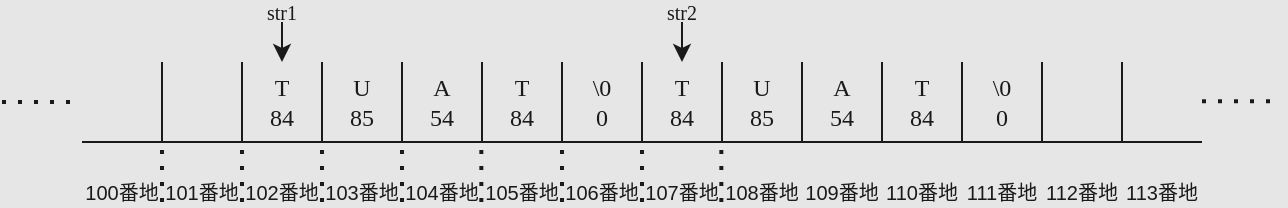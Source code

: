 <mxfile>
    <diagram id="OsJWo11la_uJhAoILFzw" name="string1">
        <mxGraphModel dx="1013" dy="649" grid="1" gridSize="10" guides="1" tooltips="1" connect="1" arrows="1" fold="1" page="1" pageScale="1" pageWidth="827" pageHeight="1169" background="#E6E6E6" math="0" shadow="0">
            <root>
                <mxCell id="0"/>
                <mxCell id="1" parent="0"/>
                <mxCell id="2" value="" style="endArrow=none;html=1;fontColor=#1A1A1A;strokeColor=#1A1A1A;" parent="1" edge="1">
                    <mxGeometry width="50" height="50" relative="1" as="geometry">
                        <mxPoint x="120" y="80" as="sourcePoint"/>
                        <mxPoint x="120" y="40" as="targetPoint"/>
                    </mxGeometry>
                </mxCell>
                <mxCell id="3" value="" style="endArrow=none;html=1;fontColor=#1A1A1A;strokeColor=#1A1A1A;" parent="1" edge="1">
                    <mxGeometry width="50" height="50" relative="1" as="geometry">
                        <mxPoint x="80" y="80" as="sourcePoint"/>
                        <mxPoint x="640" y="80" as="targetPoint"/>
                    </mxGeometry>
                </mxCell>
                <mxCell id="4" value="" style="endArrow=none;dashed=1;html=1;dashPattern=1 3;strokeWidth=2;fontColor=#1A1A1A;strokeColor=#1A1A1A;" parent="1" edge="1">
                    <mxGeometry width="50" height="50" relative="1" as="geometry">
                        <mxPoint x="40" y="60" as="sourcePoint"/>
                        <mxPoint x="80" y="60" as="targetPoint"/>
                    </mxGeometry>
                </mxCell>
                <mxCell id="5" value="" style="endArrow=none;html=1;fontColor=#1A1A1A;strokeColor=#1A1A1A;" parent="1" edge="1">
                    <mxGeometry width="50" height="50" relative="1" as="geometry">
                        <mxPoint x="160" y="80" as="sourcePoint"/>
                        <mxPoint x="160" y="40" as="targetPoint"/>
                    </mxGeometry>
                </mxCell>
                <mxCell id="6" value="" style="endArrow=none;html=1;fontColor=#1A1A1A;strokeColor=#1A1A1A;" parent="1" edge="1">
                    <mxGeometry width="50" height="50" relative="1" as="geometry">
                        <mxPoint x="200" y="80" as="sourcePoint"/>
                        <mxPoint x="200" y="40" as="targetPoint"/>
                    </mxGeometry>
                </mxCell>
                <mxCell id="7" value="" style="endArrow=none;html=1;fontColor=#1A1A1A;strokeColor=#1A1A1A;" parent="1" edge="1">
                    <mxGeometry width="50" height="50" relative="1" as="geometry">
                        <mxPoint x="240" y="80" as="sourcePoint"/>
                        <mxPoint x="240" y="40" as="targetPoint"/>
                    </mxGeometry>
                </mxCell>
                <mxCell id="8" value="" style="endArrow=none;html=1;fontColor=#1A1A1A;strokeColor=#1A1A1A;" parent="1" edge="1">
                    <mxGeometry width="50" height="50" relative="1" as="geometry">
                        <mxPoint x="280" y="80" as="sourcePoint"/>
                        <mxPoint x="280" y="40" as="targetPoint"/>
                    </mxGeometry>
                </mxCell>
                <mxCell id="9" value="" style="endArrow=none;dashed=1;html=1;dashPattern=1 3;strokeWidth=2;fontColor=#1A1A1A;strokeColor=#1A1A1A;" parent="1" edge="1">
                    <mxGeometry width="50" height="50" relative="1" as="geometry">
                        <mxPoint x="640" y="59.58" as="sourcePoint"/>
                        <mxPoint x="680" y="59.58" as="targetPoint"/>
                    </mxGeometry>
                </mxCell>
                <mxCell id="17" value="&lt;font style=&quot;font-size: 10px;&quot;&gt;100番地&lt;/font&gt;" style="text;html=1;strokeColor=none;fillColor=none;align=center;verticalAlign=middle;whiteSpace=wrap;rounded=0;fontColor=#1A1A1A;" parent="1" vertex="1">
                    <mxGeometry x="80" y="100" width="40" height="10" as="geometry"/>
                </mxCell>
                <mxCell id="18" value="&lt;font style=&quot;font-size: 10px;&quot;&gt;101番地&lt;/font&gt;" style="text;html=1;strokeColor=none;fillColor=none;align=center;verticalAlign=middle;whiteSpace=wrap;rounded=0;fontColor=#1A1A1A;" parent="1" vertex="1">
                    <mxGeometry x="120" y="100" width="40" height="10" as="geometry"/>
                </mxCell>
                <mxCell id="19" value="&lt;font style=&quot;font-size: 10px;&quot;&gt;102番地&lt;/font&gt;" style="text;html=1;strokeColor=none;fillColor=none;align=center;verticalAlign=middle;whiteSpace=wrap;rounded=0;fontColor=#1A1A1A;" parent="1" vertex="1">
                    <mxGeometry x="160" y="100" width="40" height="10" as="geometry"/>
                </mxCell>
                <mxCell id="20" value="&lt;font style=&quot;font-size: 10px;&quot;&gt;103番地&lt;/font&gt;" style="text;html=1;strokeColor=none;fillColor=none;align=center;verticalAlign=middle;whiteSpace=wrap;rounded=0;fontColor=#1A1A1A;" parent="1" vertex="1">
                    <mxGeometry x="200" y="100" width="40" height="10" as="geometry"/>
                </mxCell>
                <mxCell id="21" value="&lt;font style=&quot;font-size: 10px;&quot;&gt;104番地&lt;/font&gt;" style="text;html=1;strokeColor=none;fillColor=none;align=center;verticalAlign=middle;whiteSpace=wrap;rounded=0;fontColor=#1A1A1A;" parent="1" vertex="1">
                    <mxGeometry x="240" y="100" width="40" height="10" as="geometry"/>
                </mxCell>
                <mxCell id="22" value="&lt;font style=&quot;font-size: 10px;&quot;&gt;105番地&lt;/font&gt;" style="text;html=1;strokeColor=none;fillColor=none;align=center;verticalAlign=middle;whiteSpace=wrap;rounded=0;fontColor=#1A1A1A;" parent="1" vertex="1">
                    <mxGeometry x="280" y="100" width="40" height="10" as="geometry"/>
                </mxCell>
                <mxCell id="23" value="" style="endArrow=none;dashed=1;html=1;dashPattern=1 3;strokeWidth=2;strokeColor=#1A1A1A;fontColor=#FF0000;" parent="1" edge="1">
                    <mxGeometry width="50" height="50" relative="1" as="geometry">
                        <mxPoint x="120" y="110" as="sourcePoint"/>
                        <mxPoint x="120" y="80" as="targetPoint"/>
                    </mxGeometry>
                </mxCell>
                <mxCell id="24" value="" style="endArrow=none;dashed=1;html=1;dashPattern=1 3;strokeWidth=2;strokeColor=#1A1A1A;fontColor=#FF0000;" parent="1" edge="1">
                    <mxGeometry width="50" height="50" relative="1" as="geometry">
                        <mxPoint x="160" y="110" as="sourcePoint"/>
                        <mxPoint x="160" y="80" as="targetPoint"/>
                    </mxGeometry>
                </mxCell>
                <mxCell id="25" value="" style="endArrow=none;dashed=1;html=1;dashPattern=1 3;strokeWidth=2;strokeColor=#1A1A1A;fontColor=#FF0000;" parent="1" edge="1">
                    <mxGeometry width="50" height="50" relative="1" as="geometry">
                        <mxPoint x="200" y="110" as="sourcePoint"/>
                        <mxPoint x="200" y="80" as="targetPoint"/>
                    </mxGeometry>
                </mxCell>
                <mxCell id="26" value="" style="endArrow=none;dashed=1;html=1;dashPattern=1 3;strokeWidth=2;strokeColor=#1A1A1A;fontColor=#FF0000;" parent="1" edge="1">
                    <mxGeometry width="50" height="50" relative="1" as="geometry">
                        <mxPoint x="240" y="110" as="sourcePoint"/>
                        <mxPoint x="240" y="80" as="targetPoint"/>
                    </mxGeometry>
                </mxCell>
                <mxCell id="27" value="" style="endArrow=none;dashed=1;html=1;dashPattern=1 3;strokeWidth=2;strokeColor=#1A1A1A;fontColor=#FF0000;" parent="1" edge="1">
                    <mxGeometry width="50" height="50" relative="1" as="geometry">
                        <mxPoint x="279.67" y="110" as="sourcePoint"/>
                        <mxPoint x="279.67" y="80" as="targetPoint"/>
                    </mxGeometry>
                </mxCell>
                <mxCell id="28" value="" style="endArrow=none;html=1;fontColor=#1A1A1A;strokeColor=#1A1A1A;" parent="1" edge="1">
                    <mxGeometry width="50" height="50" relative="1" as="geometry">
                        <mxPoint x="320" y="80" as="sourcePoint"/>
                        <mxPoint x="320" y="40" as="targetPoint"/>
                    </mxGeometry>
                </mxCell>
                <mxCell id="29" value="" style="endArrow=none;html=1;fontColor=#1A1A1A;strokeColor=#1A1A1A;" parent="1" edge="1">
                    <mxGeometry width="50" height="50" relative="1" as="geometry">
                        <mxPoint x="360" y="80" as="sourcePoint"/>
                        <mxPoint x="360" y="40" as="targetPoint"/>
                    </mxGeometry>
                </mxCell>
                <mxCell id="30" value="" style="endArrow=none;html=1;fontColor=#1A1A1A;strokeColor=#1A1A1A;" parent="1" edge="1">
                    <mxGeometry width="50" height="50" relative="1" as="geometry">
                        <mxPoint x="400" y="80" as="sourcePoint"/>
                        <mxPoint x="400" y="40" as="targetPoint"/>
                    </mxGeometry>
                </mxCell>
                <mxCell id="31" value="" style="endArrow=none;dashed=1;html=1;dashPattern=1 3;strokeWidth=2;strokeColor=#1A1A1A;fontColor=#FF0000;" parent="1" edge="1">
                    <mxGeometry width="50" height="50" relative="1" as="geometry">
                        <mxPoint x="320" y="110" as="sourcePoint"/>
                        <mxPoint x="320" y="80" as="targetPoint"/>
                    </mxGeometry>
                </mxCell>
                <mxCell id="32" value="" style="endArrow=none;dashed=1;html=1;dashPattern=1 3;strokeWidth=2;strokeColor=#1A1A1A;fontColor=#FF0000;" parent="1" edge="1">
                    <mxGeometry width="50" height="50" relative="1" as="geometry">
                        <mxPoint x="360" y="110" as="sourcePoint"/>
                        <mxPoint x="360" y="80" as="targetPoint"/>
                    </mxGeometry>
                </mxCell>
                <mxCell id="33" value="" style="endArrow=none;dashed=1;html=1;dashPattern=1 3;strokeWidth=2;strokeColor=#1A1A1A;fontColor=#FF0000;" parent="1" edge="1">
                    <mxGeometry width="50" height="50" relative="1" as="geometry">
                        <mxPoint x="399.67" y="110" as="sourcePoint"/>
                        <mxPoint x="399.67" y="80" as="targetPoint"/>
                    </mxGeometry>
                </mxCell>
                <mxCell id="34" value="&lt;font style=&quot;font-size: 10px;&quot;&gt;106番地&lt;/font&gt;" style="text;html=1;strokeColor=none;fillColor=none;align=center;verticalAlign=middle;whiteSpace=wrap;rounded=0;fontColor=#1A1A1A;" parent="1" vertex="1">
                    <mxGeometry x="320" y="100" width="40" height="10" as="geometry"/>
                </mxCell>
                <mxCell id="35" value="&lt;font style=&quot;font-size: 10px;&quot;&gt;107番地&lt;/font&gt;" style="text;html=1;strokeColor=none;fillColor=none;align=center;verticalAlign=middle;whiteSpace=wrap;rounded=0;fontColor=#1A1A1A;" parent="1" vertex="1">
                    <mxGeometry x="360" y="100" width="40" height="10" as="geometry"/>
                </mxCell>
                <mxCell id="36" value="&lt;font style=&quot;font-size: 10px;&quot;&gt;108番地&lt;/font&gt;" style="text;html=1;strokeColor=none;fillColor=none;align=center;verticalAlign=middle;whiteSpace=wrap;rounded=0;fontColor=#1A1A1A;" parent="1" vertex="1">
                    <mxGeometry x="400" y="100" width="40" height="10" as="geometry"/>
                </mxCell>
                <mxCell id="37" value="&lt;font face=&quot;Jetbrains mono&quot;&gt;T&lt;br&gt;84&lt;br&gt;&lt;/font&gt;" style="text;html=1;strokeColor=none;fillColor=none;align=center;verticalAlign=middle;whiteSpace=wrap;rounded=0;fontColor=#1A1A1A;" parent="1" vertex="1">
                    <mxGeometry x="160" y="40" width="40" height="40" as="geometry"/>
                </mxCell>
                <mxCell id="38" value="&lt;font face=&quot;Jetbrains mono&quot;&gt;U&lt;br&gt;85&lt;/font&gt;" style="text;html=1;strokeColor=none;fillColor=none;align=center;verticalAlign=middle;whiteSpace=wrap;rounded=0;fontColor=#1A1A1A;" parent="1" vertex="1">
                    <mxGeometry x="200" y="40" width="40" height="40" as="geometry"/>
                </mxCell>
                <mxCell id="39" value="&lt;font face=&quot;Jetbrains mono&quot;&gt;A&lt;br&gt;54&lt;br&gt;&lt;/font&gt;" style="text;html=1;strokeColor=none;fillColor=none;align=center;verticalAlign=middle;whiteSpace=wrap;rounded=0;fontColor=#1A1A1A;" parent="1" vertex="1">
                    <mxGeometry x="240" y="40" width="40" height="40" as="geometry"/>
                </mxCell>
                <mxCell id="40" value="&lt;font face=&quot;Jetbrains mono&quot;&gt;T&lt;br&gt;84&lt;br&gt;&lt;/font&gt;" style="text;html=1;strokeColor=none;fillColor=none;align=center;verticalAlign=middle;whiteSpace=wrap;rounded=0;fontColor=#1A1A1A;" parent="1" vertex="1">
                    <mxGeometry x="280" y="40" width="40" height="40" as="geometry"/>
                </mxCell>
                <mxCell id="44" value="&lt;font face=&quot;Jetbrains mono&quot;&gt;\0&lt;br&gt;0&lt;br&gt;&lt;/font&gt;" style="text;html=1;strokeColor=none;fillColor=none;align=center;verticalAlign=middle;whiteSpace=wrap;rounded=0;fontColor=#1A1A1A;" parent="1" vertex="1">
                    <mxGeometry x="320" y="40" width="40" height="40" as="geometry"/>
                </mxCell>
                <mxCell id="45" value="" style="endArrow=none;html=1;fontColor=#1A1A1A;strokeColor=#1A1A1A;" parent="1" edge="1">
                    <mxGeometry width="50" height="50" relative="1" as="geometry">
                        <mxPoint x="440" y="80" as="sourcePoint"/>
                        <mxPoint x="440" y="40" as="targetPoint"/>
                    </mxGeometry>
                </mxCell>
                <mxCell id="46" value="" style="endArrow=none;html=1;fontColor=#1A1A1A;strokeColor=#1A1A1A;" parent="1" edge="1">
                    <mxGeometry width="50" height="50" relative="1" as="geometry">
                        <mxPoint x="480" y="80" as="sourcePoint"/>
                        <mxPoint x="480" y="40" as="targetPoint"/>
                    </mxGeometry>
                </mxCell>
                <mxCell id="47" value="" style="endArrow=none;html=1;fontColor=#1A1A1A;strokeColor=#1A1A1A;" parent="1" edge="1">
                    <mxGeometry width="50" height="50" relative="1" as="geometry">
                        <mxPoint x="520" y="80" as="sourcePoint"/>
                        <mxPoint x="520" y="40" as="targetPoint"/>
                    </mxGeometry>
                </mxCell>
                <mxCell id="48" value="" style="endArrow=none;html=1;fontColor=#1A1A1A;strokeColor=#1A1A1A;" parent="1" edge="1">
                    <mxGeometry width="50" height="50" relative="1" as="geometry">
                        <mxPoint x="560" y="80" as="sourcePoint"/>
                        <mxPoint x="560" y="40" as="targetPoint"/>
                    </mxGeometry>
                </mxCell>
                <mxCell id="49" value="" style="endArrow=none;html=1;fontColor=#1A1A1A;strokeColor=#1A1A1A;" parent="1" edge="1">
                    <mxGeometry width="50" height="50" relative="1" as="geometry">
                        <mxPoint x="600" y="80" as="sourcePoint"/>
                        <mxPoint x="600" y="40" as="targetPoint"/>
                    </mxGeometry>
                </mxCell>
                <mxCell id="55" value="&lt;font face=&quot;Jetbrains mono&quot;&gt;T&lt;br&gt;84&lt;br&gt;&lt;/font&gt;" style="text;html=1;strokeColor=none;fillColor=none;align=center;verticalAlign=middle;whiteSpace=wrap;rounded=0;fontColor=#1A1A1A;" parent="1" vertex="1">
                    <mxGeometry x="360" y="40" width="40" height="40" as="geometry"/>
                </mxCell>
                <mxCell id="56" value="&lt;font face=&quot;Jetbrains mono&quot;&gt;U&lt;br&gt;85&lt;/font&gt;" style="text;html=1;strokeColor=none;fillColor=none;align=center;verticalAlign=middle;whiteSpace=wrap;rounded=0;fontColor=#1A1A1A;" parent="1" vertex="1">
                    <mxGeometry x="400" y="40" width="40" height="40" as="geometry"/>
                </mxCell>
                <mxCell id="57" value="&lt;font face=&quot;Jetbrains mono&quot;&gt;A&lt;br&gt;54&lt;br&gt;&lt;/font&gt;" style="text;html=1;strokeColor=none;fillColor=none;align=center;verticalAlign=middle;whiteSpace=wrap;rounded=0;fontColor=#1A1A1A;" parent="1" vertex="1">
                    <mxGeometry x="440" y="40" width="40" height="40" as="geometry"/>
                </mxCell>
                <mxCell id="58" value="&lt;font face=&quot;Jetbrains mono&quot;&gt;T&lt;br&gt;84&lt;br&gt;&lt;/font&gt;" style="text;html=1;strokeColor=none;fillColor=none;align=center;verticalAlign=middle;whiteSpace=wrap;rounded=0;fontColor=#1A1A1A;" parent="1" vertex="1">
                    <mxGeometry x="480" y="40" width="40" height="40" as="geometry"/>
                </mxCell>
                <mxCell id="59" value="&lt;font face=&quot;Jetbrains mono&quot;&gt;\0&lt;br&gt;0&lt;br&gt;&lt;/font&gt;" style="text;html=1;strokeColor=none;fillColor=none;align=center;verticalAlign=middle;whiteSpace=wrap;rounded=0;fontColor=#1A1A1A;" parent="1" vertex="1">
                    <mxGeometry x="520" y="40" width="40" height="40" as="geometry"/>
                </mxCell>
                <mxCell id="60" value="&lt;font style=&quot;font-size: 10px;&quot;&gt;109番地&lt;/font&gt;" style="text;html=1;strokeColor=none;fillColor=none;align=center;verticalAlign=middle;whiteSpace=wrap;rounded=0;fontColor=#1A1A1A;" parent="1" vertex="1">
                    <mxGeometry x="440" y="100" width="40" height="10" as="geometry"/>
                </mxCell>
                <mxCell id="61" value="&lt;font style=&quot;font-size: 10px;&quot;&gt;110番地&lt;/font&gt;" style="text;html=1;strokeColor=none;fillColor=none;align=center;verticalAlign=middle;whiteSpace=wrap;rounded=0;fontColor=#1A1A1A;" parent="1" vertex="1">
                    <mxGeometry x="480" y="100" width="40" height="10" as="geometry"/>
                </mxCell>
                <mxCell id="62" value="&lt;font style=&quot;font-size: 10px;&quot;&gt;111番地&lt;/font&gt;" style="text;html=1;strokeColor=none;fillColor=none;align=center;verticalAlign=middle;whiteSpace=wrap;rounded=0;fontColor=#1A1A1A;" parent="1" vertex="1">
                    <mxGeometry x="520" y="100" width="40" height="10" as="geometry"/>
                </mxCell>
                <mxCell id="63" value="&lt;font style=&quot;font-size: 10px;&quot;&gt;112番地&lt;/font&gt;" style="text;html=1;strokeColor=none;fillColor=none;align=center;verticalAlign=middle;whiteSpace=wrap;rounded=0;fontColor=#1A1A1A;" parent="1" vertex="1">
                    <mxGeometry x="560" y="100" width="40" height="10" as="geometry"/>
                </mxCell>
                <mxCell id="64" value="&lt;font style=&quot;font-size: 10px;&quot;&gt;113番地&lt;/font&gt;" style="text;html=1;strokeColor=none;fillColor=none;align=center;verticalAlign=middle;whiteSpace=wrap;rounded=0;fontColor=#1A1A1A;" parent="1" vertex="1">
                    <mxGeometry x="600" y="100" width="40" height="10" as="geometry"/>
                </mxCell>
                <mxCell id="67" style="edgeStyle=none;html=1;entryX=0.5;entryY=0;entryDx=0;entryDy=0;strokeColor=#1A1A1A;" parent="1" source="65" target="37" edge="1">
                    <mxGeometry relative="1" as="geometry"/>
                </mxCell>
                <mxCell id="65" value="str1" style="text;strokeColor=none;fillColor=none;align=center;verticalAlign=middle;whiteSpace=wrap;rounded=0;fontColor=#1A1A1A;spacing=0;fontSize=10;html=1;fontFamily=Jetbrains mono;" parent="1" vertex="1">
                    <mxGeometry x="160" y="10" width="40" height="10" as="geometry"/>
                </mxCell>
                <mxCell id="68" style="edgeStyle=none;html=1;entryX=0.5;entryY=0;entryDx=0;entryDy=0;strokeColor=#1A1A1A;" parent="1" source="69" target="55" edge="1">
                    <mxGeometry relative="1" as="geometry">
                        <mxPoint x="380" y="40" as="targetPoint"/>
                    </mxGeometry>
                </mxCell>
                <mxCell id="69" value="str2" style="text;strokeColor=none;fillColor=none;align=center;verticalAlign=middle;whiteSpace=wrap;rounded=0;fontColor=#1A1A1A;spacing=0;fontSize=10;html=1;fontFamily=Jetbrains mono;" parent="1" vertex="1">
                    <mxGeometry x="360" y="10" width="40" height="10" as="geometry"/>
                </mxCell>
            </root>
        </mxGraphModel>
    </diagram>
    <diagram id="Bu-O4U58OSgrYrxfbrAF" name="strlen1">
        <mxGraphModel dx="1155" dy="649" grid="1" gridSize="10" guides="1" tooltips="1" connect="1" arrows="1" fold="1" page="1" pageScale="1" pageWidth="827" pageHeight="1169" background="#E6E6E6" math="0" shadow="0">
            <root>
                <mxCell id="0"/>
                <mxCell id="1" parent="0"/>
                <mxCell id="r08ddKJCNGGHEdIEfoy2-1" value="" style="endArrow=none;html=1;fontColor=#1A1A1A;strokeColor=#1A1A1A;" edge="1" parent="1">
                    <mxGeometry width="50" height="50" relative="1" as="geometry">
                        <mxPoint x="120" y="80" as="sourcePoint"/>
                        <mxPoint x="120" y="40" as="targetPoint"/>
                    </mxGeometry>
                </mxCell>
                <mxCell id="r08ddKJCNGGHEdIEfoy2-2" value="" style="endArrow=none;html=1;fontColor=#1A1A1A;strokeColor=#1A1A1A;" edge="1" parent="1">
                    <mxGeometry width="50" height="50" relative="1" as="geometry">
                        <mxPoint x="80" y="80" as="sourcePoint"/>
                        <mxPoint x="840" y="80" as="targetPoint"/>
                    </mxGeometry>
                </mxCell>
                <mxCell id="r08ddKJCNGGHEdIEfoy2-3" value="" style="endArrow=none;dashed=1;html=1;dashPattern=1 3;strokeWidth=2;fontColor=#1A1A1A;strokeColor=#1A1A1A;" edge="1" parent="1">
                    <mxGeometry width="50" height="50" relative="1" as="geometry">
                        <mxPoint x="40" y="60" as="sourcePoint"/>
                        <mxPoint x="80" y="60" as="targetPoint"/>
                    </mxGeometry>
                </mxCell>
                <mxCell id="r08ddKJCNGGHEdIEfoy2-4" value="" style="endArrow=none;html=1;fontColor=#1A1A1A;strokeColor=#1A1A1A;" edge="1" parent="1">
                    <mxGeometry width="50" height="50" relative="1" as="geometry">
                        <mxPoint x="160" y="80" as="sourcePoint"/>
                        <mxPoint x="160" y="40" as="targetPoint"/>
                    </mxGeometry>
                </mxCell>
                <mxCell id="r08ddKJCNGGHEdIEfoy2-5" value="" style="endArrow=none;html=1;fontColor=#1A1A1A;strokeColor=#1A1A1A;" edge="1" parent="1">
                    <mxGeometry width="50" height="50" relative="1" as="geometry">
                        <mxPoint x="200" y="80" as="sourcePoint"/>
                        <mxPoint x="200" y="40" as="targetPoint"/>
                    </mxGeometry>
                </mxCell>
                <mxCell id="r08ddKJCNGGHEdIEfoy2-6" value="" style="endArrow=none;html=1;fontColor=#1A1A1A;strokeColor=#1A1A1A;" edge="1" parent="1">
                    <mxGeometry width="50" height="50" relative="1" as="geometry">
                        <mxPoint x="240" y="80" as="sourcePoint"/>
                        <mxPoint x="240" y="40" as="targetPoint"/>
                    </mxGeometry>
                </mxCell>
                <mxCell id="r08ddKJCNGGHEdIEfoy2-7" value="" style="endArrow=none;html=1;fontColor=#1A1A1A;strokeColor=#1A1A1A;" edge="1" parent="1">
                    <mxGeometry width="50" height="50" relative="1" as="geometry">
                        <mxPoint x="280" y="80" as="sourcePoint"/>
                        <mxPoint x="280" y="40" as="targetPoint"/>
                    </mxGeometry>
                </mxCell>
                <mxCell id="r08ddKJCNGGHEdIEfoy2-8" value="" style="endArrow=none;dashed=1;html=1;dashPattern=1 3;strokeWidth=2;fontColor=#1A1A1A;strokeColor=#1A1A1A;" edge="1" parent="1">
                    <mxGeometry width="50" height="50" relative="1" as="geometry">
                        <mxPoint x="840" y="59.66" as="sourcePoint"/>
                        <mxPoint x="880" y="59.66" as="targetPoint"/>
                    </mxGeometry>
                </mxCell>
                <mxCell id="r08ddKJCNGGHEdIEfoy2-9" value="&lt;font style=&quot;font-size: 10px;&quot;&gt;100番地&lt;/font&gt;" style="text;html=1;strokeColor=none;fillColor=none;align=center;verticalAlign=middle;whiteSpace=wrap;rounded=0;fontColor=#1A1A1A;" vertex="1" parent="1">
                    <mxGeometry x="80" y="100" width="40" height="10" as="geometry"/>
                </mxCell>
                <mxCell id="r08ddKJCNGGHEdIEfoy2-10" value="&lt;font style=&quot;font-size: 10px;&quot;&gt;101番地&lt;/font&gt;" style="text;html=1;strokeColor=none;fillColor=none;align=center;verticalAlign=middle;whiteSpace=wrap;rounded=0;fontColor=#1A1A1A;" vertex="1" parent="1">
                    <mxGeometry x="120" y="100" width="40" height="10" as="geometry"/>
                </mxCell>
                <mxCell id="r08ddKJCNGGHEdIEfoy2-11" value="&lt;font style=&quot;font-size: 10px;&quot;&gt;102番地&lt;/font&gt;" style="text;html=1;strokeColor=none;fillColor=none;align=center;verticalAlign=middle;whiteSpace=wrap;rounded=0;fontColor=#1A1A1A;" vertex="1" parent="1">
                    <mxGeometry x="160" y="100" width="40" height="10" as="geometry"/>
                </mxCell>
                <mxCell id="r08ddKJCNGGHEdIEfoy2-12" value="&lt;font style=&quot;font-size: 10px;&quot;&gt;103番地&lt;/font&gt;" style="text;html=1;strokeColor=none;fillColor=none;align=center;verticalAlign=middle;whiteSpace=wrap;rounded=0;fontColor=#1A1A1A;" vertex="1" parent="1">
                    <mxGeometry x="200" y="100" width="40" height="10" as="geometry"/>
                </mxCell>
                <mxCell id="r08ddKJCNGGHEdIEfoy2-13" value="&lt;font style=&quot;font-size: 10px;&quot;&gt;104番地&lt;/font&gt;" style="text;html=1;strokeColor=none;fillColor=none;align=center;verticalAlign=middle;whiteSpace=wrap;rounded=0;fontColor=#1A1A1A;" vertex="1" parent="1">
                    <mxGeometry x="240" y="100" width="40" height="10" as="geometry"/>
                </mxCell>
                <mxCell id="r08ddKJCNGGHEdIEfoy2-14" value="&lt;font style=&quot;font-size: 10px;&quot;&gt;105番地&lt;/font&gt;" style="text;html=1;strokeColor=none;fillColor=none;align=center;verticalAlign=middle;whiteSpace=wrap;rounded=0;fontColor=#1A1A1A;" vertex="1" parent="1">
                    <mxGeometry x="280" y="100" width="40" height="10" as="geometry"/>
                </mxCell>
                <mxCell id="r08ddKJCNGGHEdIEfoy2-15" value="" style="endArrow=none;dashed=1;html=1;dashPattern=1 3;strokeWidth=2;strokeColor=#1A1A1A;fontColor=#FF0000;" edge="1" parent="1">
                    <mxGeometry width="50" height="50" relative="1" as="geometry">
                        <mxPoint x="120" y="110" as="sourcePoint"/>
                        <mxPoint x="120" y="80" as="targetPoint"/>
                    </mxGeometry>
                </mxCell>
                <mxCell id="r08ddKJCNGGHEdIEfoy2-16" value="" style="endArrow=none;dashed=1;html=1;dashPattern=1 3;strokeWidth=2;strokeColor=#1A1A1A;fontColor=#FF0000;" edge="1" parent="1">
                    <mxGeometry width="50" height="50" relative="1" as="geometry">
                        <mxPoint x="160" y="110" as="sourcePoint"/>
                        <mxPoint x="160" y="80" as="targetPoint"/>
                    </mxGeometry>
                </mxCell>
                <mxCell id="r08ddKJCNGGHEdIEfoy2-17" value="" style="endArrow=none;dashed=1;html=1;dashPattern=1 3;strokeWidth=2;strokeColor=#1A1A1A;fontColor=#FF0000;" edge="1" parent="1">
                    <mxGeometry width="50" height="50" relative="1" as="geometry">
                        <mxPoint x="200" y="110" as="sourcePoint"/>
                        <mxPoint x="200" y="80" as="targetPoint"/>
                    </mxGeometry>
                </mxCell>
                <mxCell id="r08ddKJCNGGHEdIEfoy2-18" value="" style="endArrow=none;dashed=1;html=1;dashPattern=1 3;strokeWidth=2;strokeColor=#1A1A1A;fontColor=#FF0000;" edge="1" parent="1">
                    <mxGeometry width="50" height="50" relative="1" as="geometry">
                        <mxPoint x="240" y="110" as="sourcePoint"/>
                        <mxPoint x="240" y="80" as="targetPoint"/>
                    </mxGeometry>
                </mxCell>
                <mxCell id="r08ddKJCNGGHEdIEfoy2-19" value="" style="endArrow=none;dashed=1;html=1;dashPattern=1 3;strokeWidth=2;strokeColor=#1A1A1A;fontColor=#FF0000;" edge="1" parent="1">
                    <mxGeometry width="50" height="50" relative="1" as="geometry">
                        <mxPoint x="279.67" y="110" as="sourcePoint"/>
                        <mxPoint x="279.67" y="80" as="targetPoint"/>
                    </mxGeometry>
                </mxCell>
                <mxCell id="r08ddKJCNGGHEdIEfoy2-20" value="" style="endArrow=none;html=1;fontColor=#1A1A1A;strokeColor=#1A1A1A;" edge="1" parent="1">
                    <mxGeometry width="50" height="50" relative="1" as="geometry">
                        <mxPoint x="320" y="80" as="sourcePoint"/>
                        <mxPoint x="320" y="40" as="targetPoint"/>
                    </mxGeometry>
                </mxCell>
                <mxCell id="r08ddKJCNGGHEdIEfoy2-21" value="" style="endArrow=none;html=1;fontColor=#1A1A1A;strokeColor=#1A1A1A;" edge="1" parent="1">
                    <mxGeometry width="50" height="50" relative="1" as="geometry">
                        <mxPoint x="360" y="80" as="sourcePoint"/>
                        <mxPoint x="360" y="40" as="targetPoint"/>
                    </mxGeometry>
                </mxCell>
                <mxCell id="r08ddKJCNGGHEdIEfoy2-22" value="" style="endArrow=none;html=1;fontColor=#1A1A1A;strokeColor=#1A1A1A;" edge="1" parent="1">
                    <mxGeometry width="50" height="50" relative="1" as="geometry">
                        <mxPoint x="400" y="80" as="sourcePoint"/>
                        <mxPoint x="400" y="40" as="targetPoint"/>
                    </mxGeometry>
                </mxCell>
                <mxCell id="r08ddKJCNGGHEdIEfoy2-23" value="" style="endArrow=none;dashed=1;html=1;dashPattern=1 3;strokeWidth=2;strokeColor=#1A1A1A;fontColor=#FF0000;" edge="1" parent="1">
                    <mxGeometry width="50" height="50" relative="1" as="geometry">
                        <mxPoint x="320" y="110" as="sourcePoint"/>
                        <mxPoint x="320" y="80" as="targetPoint"/>
                    </mxGeometry>
                </mxCell>
                <mxCell id="r08ddKJCNGGHEdIEfoy2-24" value="" style="endArrow=none;dashed=1;html=1;dashPattern=1 3;strokeWidth=2;strokeColor=#1A1A1A;fontColor=#FF0000;" edge="1" parent="1">
                    <mxGeometry width="50" height="50" relative="1" as="geometry">
                        <mxPoint x="360" y="110" as="sourcePoint"/>
                        <mxPoint x="360" y="80" as="targetPoint"/>
                    </mxGeometry>
                </mxCell>
                <mxCell id="r08ddKJCNGGHEdIEfoy2-25" value="" style="endArrow=none;dashed=1;html=1;dashPattern=1 3;strokeWidth=2;strokeColor=#1A1A1A;fontColor=#FF0000;" edge="1" parent="1">
                    <mxGeometry width="50" height="50" relative="1" as="geometry">
                        <mxPoint x="399.67" y="110" as="sourcePoint"/>
                        <mxPoint x="399.67" y="80" as="targetPoint"/>
                    </mxGeometry>
                </mxCell>
                <mxCell id="r08ddKJCNGGHEdIEfoy2-26" value="&lt;font style=&quot;font-size: 10px;&quot;&gt;106番地&lt;/font&gt;" style="text;html=1;strokeColor=none;fillColor=none;align=center;verticalAlign=middle;whiteSpace=wrap;rounded=0;fontColor=#1A1A1A;" vertex="1" parent="1">
                    <mxGeometry x="320" y="100" width="40" height="10" as="geometry"/>
                </mxCell>
                <mxCell id="r08ddKJCNGGHEdIEfoy2-27" value="&lt;font style=&quot;font-size: 10px;&quot;&gt;107番地&lt;/font&gt;" style="text;html=1;strokeColor=none;fillColor=none;align=center;verticalAlign=middle;whiteSpace=wrap;rounded=0;fontColor=#1A1A1A;" vertex="1" parent="1">
                    <mxGeometry x="360" y="100" width="40" height="10" as="geometry"/>
                </mxCell>
                <mxCell id="r08ddKJCNGGHEdIEfoy2-28" value="&lt;font style=&quot;font-size: 10px;&quot;&gt;108番地&lt;/font&gt;" style="text;html=1;strokeColor=none;fillColor=none;align=center;verticalAlign=middle;whiteSpace=wrap;rounded=0;fontColor=#1A1A1A;" vertex="1" parent="1">
                    <mxGeometry x="400" y="100" width="40" height="10" as="geometry"/>
                </mxCell>
                <mxCell id="r08ddKJCNGGHEdIEfoy2-34" value="" style="endArrow=none;html=1;fontColor=#1A1A1A;strokeColor=#1A1A1A;" edge="1" parent="1">
                    <mxGeometry width="50" height="50" relative="1" as="geometry">
                        <mxPoint x="440" y="80" as="sourcePoint"/>
                        <mxPoint x="440" y="40" as="targetPoint"/>
                    </mxGeometry>
                </mxCell>
                <mxCell id="r08ddKJCNGGHEdIEfoy2-35" value="" style="endArrow=none;html=1;fontColor=#1A1A1A;strokeColor=#1A1A1A;" edge="1" parent="1">
                    <mxGeometry width="50" height="50" relative="1" as="geometry">
                        <mxPoint x="480" y="80" as="sourcePoint"/>
                        <mxPoint x="480" y="40" as="targetPoint"/>
                    </mxGeometry>
                </mxCell>
                <mxCell id="r08ddKJCNGGHEdIEfoy2-36" value="" style="endArrow=none;html=1;fontColor=#1A1A1A;strokeColor=#1A1A1A;" edge="1" parent="1">
                    <mxGeometry width="50" height="50" relative="1" as="geometry">
                        <mxPoint x="520" y="80" as="sourcePoint"/>
                        <mxPoint x="520" y="40" as="targetPoint"/>
                    </mxGeometry>
                </mxCell>
                <mxCell id="r08ddKJCNGGHEdIEfoy2-37" value="" style="endArrow=none;html=1;fontColor=#1A1A1A;strokeColor=#1A1A1A;" edge="1" parent="1">
                    <mxGeometry width="50" height="50" relative="1" as="geometry">
                        <mxPoint x="560" y="80" as="sourcePoint"/>
                        <mxPoint x="560" y="40" as="targetPoint"/>
                    </mxGeometry>
                </mxCell>
                <mxCell id="r08ddKJCNGGHEdIEfoy2-38" value="" style="endArrow=none;html=1;fontColor=#1A1A1A;strokeColor=#1A1A1A;" edge="1" parent="1">
                    <mxGeometry width="50" height="50" relative="1" as="geometry">
                        <mxPoint x="600" y="80" as="sourcePoint"/>
                        <mxPoint x="600" y="40" as="targetPoint"/>
                    </mxGeometry>
                </mxCell>
                <mxCell id="r08ddKJCNGGHEdIEfoy2-44" value="&lt;font style=&quot;font-size: 10px;&quot;&gt;109番地&lt;/font&gt;" style="text;html=1;strokeColor=none;fillColor=none;align=center;verticalAlign=middle;whiteSpace=wrap;rounded=0;fontColor=#1A1A1A;" vertex="1" parent="1">
                    <mxGeometry x="440" y="100" width="40" height="10" as="geometry"/>
                </mxCell>
                <mxCell id="r08ddKJCNGGHEdIEfoy2-45" value="&lt;font style=&quot;font-size: 10px;&quot;&gt;110番地&lt;/font&gt;" style="text;html=1;strokeColor=none;fillColor=none;align=center;verticalAlign=middle;whiteSpace=wrap;rounded=0;fontColor=#1A1A1A;" vertex="1" parent="1">
                    <mxGeometry x="480" y="100" width="40" height="10" as="geometry"/>
                </mxCell>
                <mxCell id="r08ddKJCNGGHEdIEfoy2-46" value="&lt;font style=&quot;font-size: 10px;&quot;&gt;111番地&lt;/font&gt;" style="text;html=1;strokeColor=none;fillColor=none;align=center;verticalAlign=middle;whiteSpace=wrap;rounded=0;fontColor=#1A1A1A;" vertex="1" parent="1">
                    <mxGeometry x="520" y="100" width="40" height="10" as="geometry"/>
                </mxCell>
                <mxCell id="r08ddKJCNGGHEdIEfoy2-47" value="&lt;font style=&quot;font-size: 10px;&quot;&gt;112番地&lt;/font&gt;" style="text;html=1;strokeColor=none;fillColor=none;align=center;verticalAlign=middle;whiteSpace=wrap;rounded=0;fontColor=#1A1A1A;" vertex="1" parent="1">
                    <mxGeometry x="560" y="100" width="40" height="10" as="geometry"/>
                </mxCell>
                <mxCell id="r08ddKJCNGGHEdIEfoy2-48" value="&lt;font style=&quot;font-size: 10px;&quot;&gt;113番地&lt;/font&gt;" style="text;html=1;strokeColor=none;fillColor=none;align=center;verticalAlign=middle;whiteSpace=wrap;rounded=0;fontColor=#1A1A1A;" vertex="1" parent="1">
                    <mxGeometry x="600" y="100" width="40" height="10" as="geometry"/>
                </mxCell>
                <mxCell id="r08ddKJCNGGHEdIEfoy2-49" style="edgeStyle=none;html=1;entryX=0.5;entryY=0;entryDx=0;entryDy=0;strokeColor=#1A1A1A;" edge="1" parent="1" source="r08ddKJCNGGHEdIEfoy2-50">
                    <mxGeometry relative="1" as="geometry">
                        <mxPoint x="180" y="40" as="targetPoint"/>
                    </mxGeometry>
                </mxCell>
                <mxCell id="r08ddKJCNGGHEdIEfoy2-50" value="str" style="text;strokeColor=none;fillColor=none;align=center;verticalAlign=middle;whiteSpace=wrap;rounded=0;fontColor=#1A1A1A;spacing=0;fontSize=10;html=1;fontFamily=Jetbrains mono;" vertex="1" parent="1">
                    <mxGeometry x="160" y="10" width="40" height="10" as="geometry"/>
                </mxCell>
                <mxCell id="r08ddKJCNGGHEdIEfoy2-53" value="" style="endArrow=none;html=1;fontColor=#1A1A1A;strokeColor=#1A1A1A;" edge="1" parent="1">
                    <mxGeometry width="50" height="50" relative="1" as="geometry">
                        <mxPoint x="640" y="80" as="sourcePoint"/>
                        <mxPoint x="640" y="40" as="targetPoint"/>
                    </mxGeometry>
                </mxCell>
                <mxCell id="r08ddKJCNGGHEdIEfoy2-54" value="" style="endArrow=none;html=1;fontColor=#1A1A1A;strokeColor=#1A1A1A;" edge="1" parent="1">
                    <mxGeometry width="50" height="50" relative="1" as="geometry">
                        <mxPoint x="680" y="80" as="sourcePoint"/>
                        <mxPoint x="680" y="40" as="targetPoint"/>
                    </mxGeometry>
                </mxCell>
                <mxCell id="r08ddKJCNGGHEdIEfoy2-55" value="" style="endArrow=none;html=1;fontColor=#1A1A1A;strokeColor=#1A1A1A;" edge="1" parent="1">
                    <mxGeometry width="50" height="50" relative="1" as="geometry">
                        <mxPoint x="720" y="80" as="sourcePoint"/>
                        <mxPoint x="720" y="40" as="targetPoint"/>
                    </mxGeometry>
                </mxCell>
                <mxCell id="r08ddKJCNGGHEdIEfoy2-56" value="" style="endArrow=none;html=1;fontColor=#1A1A1A;strokeColor=#1A1A1A;" edge="1" parent="1">
                    <mxGeometry width="50" height="50" relative="1" as="geometry">
                        <mxPoint x="760" y="80" as="sourcePoint"/>
                        <mxPoint x="760" y="40" as="targetPoint"/>
                    </mxGeometry>
                </mxCell>
                <mxCell id="r08ddKJCNGGHEdIEfoy2-57" value="" style="endArrow=none;html=1;fontColor=#1A1A1A;strokeColor=#1A1A1A;" edge="1" parent="1">
                    <mxGeometry width="50" height="50" relative="1" as="geometry">
                        <mxPoint x="800.0" y="80" as="sourcePoint"/>
                        <mxPoint x="800.0" y="40" as="targetPoint"/>
                    </mxGeometry>
                </mxCell>
                <mxCell id="r08ddKJCNGGHEdIEfoy2-58" value="&lt;font style=&quot;font-size: 10px;&quot;&gt;114番地&lt;/font&gt;" style="text;html=1;strokeColor=none;fillColor=none;align=center;verticalAlign=middle;whiteSpace=wrap;rounded=0;fontColor=#1A1A1A;" vertex="1" parent="1">
                    <mxGeometry x="640" y="100" width="40" height="10" as="geometry"/>
                </mxCell>
                <mxCell id="r08ddKJCNGGHEdIEfoy2-59" value="&lt;font style=&quot;font-size: 10px;&quot;&gt;115番地&lt;/font&gt;" style="text;html=1;strokeColor=none;fillColor=none;align=center;verticalAlign=middle;whiteSpace=wrap;rounded=0;fontColor=#1A1A1A;" vertex="1" parent="1">
                    <mxGeometry x="680" y="100" width="40" height="10" as="geometry"/>
                </mxCell>
                <mxCell id="r08ddKJCNGGHEdIEfoy2-60" value="&lt;font style=&quot;font-size: 10px;&quot;&gt;116番地&lt;/font&gt;" style="text;html=1;strokeColor=none;fillColor=none;align=center;verticalAlign=middle;whiteSpace=wrap;rounded=0;fontColor=#1A1A1A;" vertex="1" parent="1">
                    <mxGeometry x="720" y="100" width="40" height="10" as="geometry"/>
                </mxCell>
                <mxCell id="r08ddKJCNGGHEdIEfoy2-61" value="&lt;font style=&quot;font-size: 10px;&quot;&gt;117番地&lt;/font&gt;" style="text;html=1;strokeColor=none;fillColor=none;align=center;verticalAlign=middle;whiteSpace=wrap;rounded=0;fontColor=#1A1A1A;" vertex="1" parent="1">
                    <mxGeometry x="760" y="100" width="40" height="10" as="geometry"/>
                </mxCell>
                <mxCell id="r08ddKJCNGGHEdIEfoy2-62" value="&lt;font style=&quot;font-size: 10px;&quot;&gt;118番地&lt;/font&gt;" style="text;html=1;strokeColor=none;fillColor=none;align=center;verticalAlign=middle;whiteSpace=wrap;rounded=0;fontColor=#1A1A1A;" vertex="1" parent="1">
                    <mxGeometry x="800" y="100" width="40" height="10" as="geometry"/>
                </mxCell>
                <mxCell id="mR-icMdOu4E-UTdU18jS-1" value="&lt;font face=&quot;Jetbrains mono&quot;&gt;t&lt;br&gt;116&lt;br&gt;&lt;/font&gt;" style="text;html=1;strokeColor=none;fillColor=none;align=center;verticalAlign=middle;whiteSpace=wrap;rounded=0;fontColor=#1A1A1A;" vertex="1" parent="1">
                    <mxGeometry x="160" y="40" width="40" height="40" as="geometry"/>
                </mxCell>
                <mxCell id="mR-icMdOu4E-UTdU18jS-2" value="&lt;font face=&quot;Jetbrains mono&quot;&gt;u&lt;br&gt;117&lt;br&gt;&lt;/font&gt;" style="text;html=1;strokeColor=none;fillColor=none;align=center;verticalAlign=middle;whiteSpace=wrap;rounded=0;fontColor=#1A1A1A;" vertex="1" parent="1">
                    <mxGeometry x="200" y="40" width="40" height="40" as="geometry"/>
                </mxCell>
                <mxCell id="mR-icMdOu4E-UTdU18jS-3" value="&lt;font face=&quot;Jetbrains mono&quot;&gt;a&lt;br&gt;97&lt;br&gt;&lt;/font&gt;" style="text;html=1;strokeColor=none;fillColor=none;align=center;verticalAlign=middle;whiteSpace=wrap;rounded=0;fontColor=#1A1A1A;" vertex="1" parent="1">
                    <mxGeometry x="240" y="40" width="40" height="40" as="geometry"/>
                </mxCell>
                <mxCell id="mR-icMdOu4E-UTdU18jS-4" value="&lt;font face=&quot;Jetbrains mono&quot;&gt;t&lt;br&gt;116&lt;br&gt;&lt;/font&gt;" style="text;html=1;strokeColor=none;fillColor=none;align=center;verticalAlign=middle;whiteSpace=wrap;rounded=0;fontColor=#1A1A1A;" vertex="1" parent="1">
                    <mxGeometry x="280" y="40" width="40" height="40" as="geometry"/>
                </mxCell>
                <mxCell id="mR-icMdOu4E-UTdU18jS-5" value="&lt;font face=&quot;Jetbrains mono&quot;&gt;\0&lt;br&gt;0&lt;br&gt;&lt;/font&gt;" style="text;html=1;strokeColor=none;fillColor=none;align=center;verticalAlign=middle;whiteSpace=wrap;rounded=0;fontColor=#1A1A1A;" vertex="1" parent="1">
                    <mxGeometry x="320" y="40" width="40" height="40" as="geometry"/>
                </mxCell>
                <mxCell id="mR-icMdOu4E-UTdU18jS-6" value="" style="endArrow=none;html=1;fontColor=#1A1A1A;strokeColor=#1A1A1A;" edge="1" parent="1">
                    <mxGeometry width="50" height="50" relative="1" as="geometry">
                        <mxPoint x="120" y="200" as="sourcePoint"/>
                        <mxPoint x="120" y="160" as="targetPoint"/>
                    </mxGeometry>
                </mxCell>
                <mxCell id="mR-icMdOu4E-UTdU18jS-7" value="" style="endArrow=none;html=1;fontColor=#1A1A1A;strokeColor=#1A1A1A;" edge="1" parent="1">
                    <mxGeometry width="50" height="50" relative="1" as="geometry">
                        <mxPoint x="80" y="200" as="sourcePoint"/>
                        <mxPoint x="840.0" y="200" as="targetPoint"/>
                    </mxGeometry>
                </mxCell>
                <mxCell id="mR-icMdOu4E-UTdU18jS-8" value="" style="endArrow=none;dashed=1;html=1;dashPattern=1 3;strokeWidth=2;fontColor=#1A1A1A;strokeColor=#1A1A1A;" edge="1" parent="1">
                    <mxGeometry width="50" height="50" relative="1" as="geometry">
                        <mxPoint x="40" y="180" as="sourcePoint"/>
                        <mxPoint x="80" y="180" as="targetPoint"/>
                    </mxGeometry>
                </mxCell>
                <mxCell id="mR-icMdOu4E-UTdU18jS-9" value="" style="endArrow=none;html=1;fontColor=#1A1A1A;strokeColor=#1A1A1A;" edge="1" parent="1">
                    <mxGeometry width="50" height="50" relative="1" as="geometry">
                        <mxPoint x="160" y="200" as="sourcePoint"/>
                        <mxPoint x="160" y="160" as="targetPoint"/>
                    </mxGeometry>
                </mxCell>
                <mxCell id="mR-icMdOu4E-UTdU18jS-10" value="" style="endArrow=none;html=1;fontColor=#1A1A1A;strokeColor=#1A1A1A;" edge="1" parent="1">
                    <mxGeometry width="50" height="50" relative="1" as="geometry">
                        <mxPoint x="200" y="200" as="sourcePoint"/>
                        <mxPoint x="200" y="160" as="targetPoint"/>
                    </mxGeometry>
                </mxCell>
                <mxCell id="mR-icMdOu4E-UTdU18jS-11" value="" style="endArrow=none;html=1;fontColor=#1A1A1A;strokeColor=#1A1A1A;" edge="1" parent="1">
                    <mxGeometry width="50" height="50" relative="1" as="geometry">
                        <mxPoint x="240" y="200" as="sourcePoint"/>
                        <mxPoint x="240" y="160" as="targetPoint"/>
                    </mxGeometry>
                </mxCell>
                <mxCell id="mR-icMdOu4E-UTdU18jS-12" value="" style="endArrow=none;html=1;fontColor=#1A1A1A;strokeColor=#1A1A1A;" edge="1" parent="1">
                    <mxGeometry width="50" height="50" relative="1" as="geometry">
                        <mxPoint x="280" y="200" as="sourcePoint"/>
                        <mxPoint x="280" y="160" as="targetPoint"/>
                    </mxGeometry>
                </mxCell>
                <mxCell id="mR-icMdOu4E-UTdU18jS-13" value="" style="endArrow=none;dashed=1;html=1;dashPattern=1 3;strokeWidth=2;fontColor=#1A1A1A;strokeColor=#1A1A1A;" edge="1" parent="1">
                    <mxGeometry width="50" height="50" relative="1" as="geometry">
                        <mxPoint x="840.0" y="179.66" as="sourcePoint"/>
                        <mxPoint x="880.0" y="179.66" as="targetPoint"/>
                    </mxGeometry>
                </mxCell>
                <mxCell id="mR-icMdOu4E-UTdU18jS-14" value="&lt;font style=&quot;font-size: 10px;&quot;&gt;100番地&lt;/font&gt;" style="text;html=1;strokeColor=none;fillColor=none;align=center;verticalAlign=middle;whiteSpace=wrap;rounded=0;fontColor=#1A1A1A;" vertex="1" parent="1">
                    <mxGeometry x="80" y="220" width="40" height="10" as="geometry"/>
                </mxCell>
                <mxCell id="mR-icMdOu4E-UTdU18jS-15" value="&lt;font style=&quot;font-size: 10px;&quot;&gt;101番地&lt;/font&gt;" style="text;html=1;strokeColor=none;fillColor=none;align=center;verticalAlign=middle;whiteSpace=wrap;rounded=0;fontColor=#1A1A1A;" vertex="1" parent="1">
                    <mxGeometry x="120" y="220" width="40" height="10" as="geometry"/>
                </mxCell>
                <mxCell id="mR-icMdOu4E-UTdU18jS-16" value="&lt;font style=&quot;font-size: 10px;&quot;&gt;102番地&lt;/font&gt;" style="text;html=1;strokeColor=none;fillColor=none;align=center;verticalAlign=middle;whiteSpace=wrap;rounded=0;fontColor=#1A1A1A;" vertex="1" parent="1">
                    <mxGeometry x="160" y="220" width="40" height="10" as="geometry"/>
                </mxCell>
                <mxCell id="mR-icMdOu4E-UTdU18jS-17" value="&lt;font style=&quot;font-size: 10px;&quot;&gt;103番地&lt;/font&gt;" style="text;html=1;strokeColor=none;fillColor=none;align=center;verticalAlign=middle;whiteSpace=wrap;rounded=0;fontColor=#1A1A1A;" vertex="1" parent="1">
                    <mxGeometry x="200" y="220" width="40" height="10" as="geometry"/>
                </mxCell>
                <mxCell id="mR-icMdOu4E-UTdU18jS-18" value="&lt;font style=&quot;font-size: 10px;&quot;&gt;104番地&lt;/font&gt;" style="text;html=1;strokeColor=none;fillColor=none;align=center;verticalAlign=middle;whiteSpace=wrap;rounded=0;fontColor=#1A1A1A;" vertex="1" parent="1">
                    <mxGeometry x="240" y="220" width="40" height="10" as="geometry"/>
                </mxCell>
                <mxCell id="mR-icMdOu4E-UTdU18jS-19" value="&lt;font style=&quot;font-size: 10px;&quot;&gt;105番地&lt;/font&gt;" style="text;html=1;strokeColor=none;fillColor=none;align=center;verticalAlign=middle;whiteSpace=wrap;rounded=0;fontColor=#1A1A1A;" vertex="1" parent="1">
                    <mxGeometry x="280" y="220" width="40" height="10" as="geometry"/>
                </mxCell>
                <mxCell id="mR-icMdOu4E-UTdU18jS-20" value="" style="endArrow=none;dashed=1;html=1;dashPattern=1 3;strokeWidth=2;strokeColor=#1A1A1A;fontColor=#FF0000;" edge="1" parent="1">
                    <mxGeometry width="50" height="50" relative="1" as="geometry">
                        <mxPoint x="120" y="230" as="sourcePoint"/>
                        <mxPoint x="120" y="200" as="targetPoint"/>
                    </mxGeometry>
                </mxCell>
                <mxCell id="mR-icMdOu4E-UTdU18jS-21" value="" style="endArrow=none;dashed=1;html=1;dashPattern=1 3;strokeWidth=2;strokeColor=#1A1A1A;fontColor=#FF0000;" edge="1" parent="1">
                    <mxGeometry width="50" height="50" relative="1" as="geometry">
                        <mxPoint x="160" y="230" as="sourcePoint"/>
                        <mxPoint x="160" y="200" as="targetPoint"/>
                    </mxGeometry>
                </mxCell>
                <mxCell id="mR-icMdOu4E-UTdU18jS-22" value="" style="endArrow=none;dashed=1;html=1;dashPattern=1 3;strokeWidth=2;strokeColor=#1A1A1A;fontColor=#FF0000;" edge="1" parent="1">
                    <mxGeometry width="50" height="50" relative="1" as="geometry">
                        <mxPoint x="200" y="230" as="sourcePoint"/>
                        <mxPoint x="200" y="200" as="targetPoint"/>
                    </mxGeometry>
                </mxCell>
                <mxCell id="mR-icMdOu4E-UTdU18jS-23" value="" style="endArrow=none;dashed=1;html=1;dashPattern=1 3;strokeWidth=2;strokeColor=#1A1A1A;fontColor=#FF0000;" edge="1" parent="1">
                    <mxGeometry width="50" height="50" relative="1" as="geometry">
                        <mxPoint x="240" y="230" as="sourcePoint"/>
                        <mxPoint x="240" y="200" as="targetPoint"/>
                    </mxGeometry>
                </mxCell>
                <mxCell id="mR-icMdOu4E-UTdU18jS-24" value="" style="endArrow=none;dashed=1;html=1;dashPattern=1 3;strokeWidth=2;strokeColor=#1A1A1A;fontColor=#FF0000;" edge="1" parent="1">
                    <mxGeometry width="50" height="50" relative="1" as="geometry">
                        <mxPoint x="279.67" y="230" as="sourcePoint"/>
                        <mxPoint x="279.67" y="200" as="targetPoint"/>
                    </mxGeometry>
                </mxCell>
                <mxCell id="mR-icMdOu4E-UTdU18jS-25" value="" style="endArrow=none;html=1;fontColor=#1A1A1A;strokeColor=#1A1A1A;" edge="1" parent="1">
                    <mxGeometry width="50" height="50" relative="1" as="geometry">
                        <mxPoint x="320" y="200" as="sourcePoint"/>
                        <mxPoint x="320" y="160" as="targetPoint"/>
                    </mxGeometry>
                </mxCell>
                <mxCell id="mR-icMdOu4E-UTdU18jS-26" value="" style="endArrow=none;html=1;fontColor=#1A1A1A;strokeColor=#1A1A1A;" edge="1" parent="1">
                    <mxGeometry width="50" height="50" relative="1" as="geometry">
                        <mxPoint x="360" y="200" as="sourcePoint"/>
                        <mxPoint x="360" y="160" as="targetPoint"/>
                    </mxGeometry>
                </mxCell>
                <mxCell id="mR-icMdOu4E-UTdU18jS-27" value="" style="endArrow=none;html=1;fontColor=#1A1A1A;strokeColor=#1A1A1A;" edge="1" parent="1">
                    <mxGeometry width="50" height="50" relative="1" as="geometry">
                        <mxPoint x="400" y="200" as="sourcePoint"/>
                        <mxPoint x="400" y="160" as="targetPoint"/>
                    </mxGeometry>
                </mxCell>
                <mxCell id="mR-icMdOu4E-UTdU18jS-28" value="" style="endArrow=none;dashed=1;html=1;dashPattern=1 3;strokeWidth=2;strokeColor=#1A1A1A;fontColor=#FF0000;" edge="1" parent="1">
                    <mxGeometry width="50" height="50" relative="1" as="geometry">
                        <mxPoint x="320" y="230" as="sourcePoint"/>
                        <mxPoint x="320" y="200" as="targetPoint"/>
                    </mxGeometry>
                </mxCell>
                <mxCell id="mR-icMdOu4E-UTdU18jS-29" value="" style="endArrow=none;dashed=1;html=1;dashPattern=1 3;strokeWidth=2;strokeColor=#1A1A1A;fontColor=#FF0000;" edge="1" parent="1">
                    <mxGeometry width="50" height="50" relative="1" as="geometry">
                        <mxPoint x="360" y="230" as="sourcePoint"/>
                        <mxPoint x="360" y="200" as="targetPoint"/>
                    </mxGeometry>
                </mxCell>
                <mxCell id="mR-icMdOu4E-UTdU18jS-30" value="" style="endArrow=none;dashed=1;html=1;dashPattern=1 3;strokeWidth=2;strokeColor=#1A1A1A;fontColor=#FF0000;" edge="1" parent="1">
                    <mxGeometry width="50" height="50" relative="1" as="geometry">
                        <mxPoint x="399.67" y="230" as="sourcePoint"/>
                        <mxPoint x="399.67" y="200" as="targetPoint"/>
                    </mxGeometry>
                </mxCell>
                <mxCell id="mR-icMdOu4E-UTdU18jS-31" value="&lt;font style=&quot;font-size: 10px;&quot;&gt;106番地&lt;/font&gt;" style="text;html=1;strokeColor=none;fillColor=none;align=center;verticalAlign=middle;whiteSpace=wrap;rounded=0;fontColor=#1A1A1A;" vertex="1" parent="1">
                    <mxGeometry x="320" y="220" width="40" height="10" as="geometry"/>
                </mxCell>
                <mxCell id="mR-icMdOu4E-UTdU18jS-32" value="&lt;font style=&quot;font-size: 10px;&quot;&gt;107番地&lt;/font&gt;" style="text;html=1;strokeColor=none;fillColor=none;align=center;verticalAlign=middle;whiteSpace=wrap;rounded=0;fontColor=#1A1A1A;" vertex="1" parent="1">
                    <mxGeometry x="360" y="220" width="40" height="10" as="geometry"/>
                </mxCell>
                <mxCell id="mR-icMdOu4E-UTdU18jS-33" value="&lt;font style=&quot;font-size: 10px;&quot;&gt;108番地&lt;/font&gt;" style="text;html=1;strokeColor=none;fillColor=none;align=center;verticalAlign=middle;whiteSpace=wrap;rounded=0;fontColor=#1A1A1A;" vertex="1" parent="1">
                    <mxGeometry x="400" y="220" width="40" height="10" as="geometry"/>
                </mxCell>
                <mxCell id="mR-icMdOu4E-UTdU18jS-34" value="" style="endArrow=none;html=1;fontColor=#1A1A1A;strokeColor=#1A1A1A;" edge="1" parent="1">
                    <mxGeometry width="50" height="50" relative="1" as="geometry">
                        <mxPoint x="440" y="200" as="sourcePoint"/>
                        <mxPoint x="440" y="160" as="targetPoint"/>
                    </mxGeometry>
                </mxCell>
                <mxCell id="mR-icMdOu4E-UTdU18jS-35" value="" style="endArrow=none;html=1;fontColor=#1A1A1A;strokeColor=#1A1A1A;" edge="1" parent="1">
                    <mxGeometry width="50" height="50" relative="1" as="geometry">
                        <mxPoint x="480" y="200" as="sourcePoint"/>
                        <mxPoint x="480" y="160" as="targetPoint"/>
                    </mxGeometry>
                </mxCell>
                <mxCell id="mR-icMdOu4E-UTdU18jS-36" value="" style="endArrow=none;html=1;fontColor=#1A1A1A;strokeColor=#1A1A1A;" edge="1" parent="1">
                    <mxGeometry width="50" height="50" relative="1" as="geometry">
                        <mxPoint x="520" y="200" as="sourcePoint"/>
                        <mxPoint x="520" y="160" as="targetPoint"/>
                    </mxGeometry>
                </mxCell>
                <mxCell id="mR-icMdOu4E-UTdU18jS-37" value="" style="endArrow=none;html=1;fontColor=#1A1A1A;strokeColor=#1A1A1A;" edge="1" parent="1">
                    <mxGeometry width="50" height="50" relative="1" as="geometry">
                        <mxPoint x="560" y="200" as="sourcePoint"/>
                        <mxPoint x="560" y="160" as="targetPoint"/>
                    </mxGeometry>
                </mxCell>
                <mxCell id="mR-icMdOu4E-UTdU18jS-38" value="" style="endArrow=none;html=1;fontColor=#1A1A1A;strokeColor=#1A1A1A;" edge="1" parent="1">
                    <mxGeometry width="50" height="50" relative="1" as="geometry">
                        <mxPoint x="600.0" y="200" as="sourcePoint"/>
                        <mxPoint x="600.0" y="160" as="targetPoint"/>
                    </mxGeometry>
                </mxCell>
                <mxCell id="mR-icMdOu4E-UTdU18jS-39" value="&lt;font style=&quot;font-size: 10px;&quot;&gt;109番地&lt;/font&gt;" style="text;html=1;strokeColor=none;fillColor=none;align=center;verticalAlign=middle;whiteSpace=wrap;rounded=0;fontColor=#1A1A1A;" vertex="1" parent="1">
                    <mxGeometry x="440" y="220" width="40" height="10" as="geometry"/>
                </mxCell>
                <mxCell id="mR-icMdOu4E-UTdU18jS-40" value="&lt;font style=&quot;font-size: 10px;&quot;&gt;110番地&lt;/font&gt;" style="text;html=1;strokeColor=none;fillColor=none;align=center;verticalAlign=middle;whiteSpace=wrap;rounded=0;fontColor=#1A1A1A;" vertex="1" parent="1">
                    <mxGeometry x="480" y="220" width="40" height="10" as="geometry"/>
                </mxCell>
                <mxCell id="mR-icMdOu4E-UTdU18jS-41" value="&lt;font style=&quot;font-size: 10px;&quot;&gt;111番地&lt;/font&gt;" style="text;html=1;strokeColor=none;fillColor=none;align=center;verticalAlign=middle;whiteSpace=wrap;rounded=0;fontColor=#1A1A1A;" vertex="1" parent="1">
                    <mxGeometry x="520" y="220" width="40" height="10" as="geometry"/>
                </mxCell>
                <mxCell id="mR-icMdOu4E-UTdU18jS-42" value="&lt;font style=&quot;font-size: 10px;&quot;&gt;112番地&lt;/font&gt;" style="text;html=1;strokeColor=none;fillColor=none;align=center;verticalAlign=middle;whiteSpace=wrap;rounded=0;fontColor=#1A1A1A;" vertex="1" parent="1">
                    <mxGeometry x="560" y="220" width="40" height="10" as="geometry"/>
                </mxCell>
                <mxCell id="mR-icMdOu4E-UTdU18jS-43" value="&lt;font style=&quot;font-size: 10px;&quot;&gt;113番地&lt;/font&gt;" style="text;html=1;strokeColor=none;fillColor=none;align=center;verticalAlign=middle;whiteSpace=wrap;rounded=0;fontColor=#1A1A1A;" vertex="1" parent="1">
                    <mxGeometry x="600" y="220" width="40" height="10" as="geometry"/>
                </mxCell>
                <mxCell id="mR-icMdOu4E-UTdU18jS-44" style="edgeStyle=none;html=1;entryX=0.5;entryY=0;entryDx=0;entryDy=0;strokeColor=#1A1A1A;" edge="1" parent="1" source="mR-icMdOu4E-UTdU18jS-45">
                    <mxGeometry relative="1" as="geometry">
                        <mxPoint x="180" y="160" as="targetPoint"/>
                    </mxGeometry>
                </mxCell>
                <mxCell id="mR-icMdOu4E-UTdU18jS-45" value="str" style="text;strokeColor=none;fillColor=none;align=center;verticalAlign=middle;whiteSpace=wrap;rounded=0;fontColor=#1A1A1A;spacing=0;fontSize=10;html=1;fontFamily=Jetbrains mono;" vertex="1" parent="1">
                    <mxGeometry x="160" y="130" width="40" height="10" as="geometry"/>
                </mxCell>
                <mxCell id="mR-icMdOu4E-UTdU18jS-46" value="" style="endArrow=none;html=1;fontColor=#1A1A1A;strokeColor=#1A1A1A;" edge="1" parent="1">
                    <mxGeometry width="50" height="50" relative="1" as="geometry">
                        <mxPoint x="640.0" y="200" as="sourcePoint"/>
                        <mxPoint x="640.0" y="160" as="targetPoint"/>
                    </mxGeometry>
                </mxCell>
                <mxCell id="mR-icMdOu4E-UTdU18jS-47" value="" style="endArrow=none;html=1;fontColor=#1A1A1A;strokeColor=#1A1A1A;" edge="1" parent="1">
                    <mxGeometry width="50" height="50" relative="1" as="geometry">
                        <mxPoint x="680.0" y="200" as="sourcePoint"/>
                        <mxPoint x="680.0" y="160" as="targetPoint"/>
                    </mxGeometry>
                </mxCell>
                <mxCell id="mR-icMdOu4E-UTdU18jS-48" value="" style="endArrow=none;html=1;fontColor=#1A1A1A;strokeColor=#1A1A1A;" edge="1" parent="1">
                    <mxGeometry width="50" height="50" relative="1" as="geometry">
                        <mxPoint x="720.0" y="200" as="sourcePoint"/>
                        <mxPoint x="720.0" y="160" as="targetPoint"/>
                    </mxGeometry>
                </mxCell>
                <mxCell id="mR-icMdOu4E-UTdU18jS-49" value="" style="endArrow=none;html=1;fontColor=#1A1A1A;strokeColor=#1A1A1A;" edge="1" parent="1">
                    <mxGeometry width="50" height="50" relative="1" as="geometry">
                        <mxPoint x="760.0" y="200" as="sourcePoint"/>
                        <mxPoint x="760.0" y="160" as="targetPoint"/>
                    </mxGeometry>
                </mxCell>
                <mxCell id="mR-icMdOu4E-UTdU18jS-50" value="" style="endArrow=none;html=1;fontColor=#1A1A1A;strokeColor=#1A1A1A;" edge="1" parent="1">
                    <mxGeometry width="50" height="50" relative="1" as="geometry">
                        <mxPoint x="800.0" y="200" as="sourcePoint"/>
                        <mxPoint x="800.0" y="160" as="targetPoint"/>
                    </mxGeometry>
                </mxCell>
                <mxCell id="mR-icMdOu4E-UTdU18jS-51" value="&lt;font style=&quot;font-size: 10px;&quot;&gt;114番地&lt;/font&gt;" style="text;html=1;strokeColor=none;fillColor=none;align=center;verticalAlign=middle;whiteSpace=wrap;rounded=0;fontColor=#1A1A1A;" vertex="1" parent="1">
                    <mxGeometry x="640" y="220" width="40" height="10" as="geometry"/>
                </mxCell>
                <mxCell id="mR-icMdOu4E-UTdU18jS-52" value="&lt;font style=&quot;font-size: 10px;&quot;&gt;115番地&lt;/font&gt;" style="text;html=1;strokeColor=none;fillColor=none;align=center;verticalAlign=middle;whiteSpace=wrap;rounded=0;fontColor=#1A1A1A;" vertex="1" parent="1">
                    <mxGeometry x="680" y="220" width="40" height="10" as="geometry"/>
                </mxCell>
                <mxCell id="mR-icMdOu4E-UTdU18jS-53" value="&lt;font style=&quot;font-size: 10px;&quot;&gt;116番地&lt;/font&gt;" style="text;html=1;strokeColor=none;fillColor=none;align=center;verticalAlign=middle;whiteSpace=wrap;rounded=0;fontColor=#1A1A1A;" vertex="1" parent="1">
                    <mxGeometry x="720" y="220" width="40" height="10" as="geometry"/>
                </mxCell>
                <mxCell id="mR-icMdOu4E-UTdU18jS-54" value="&lt;font style=&quot;font-size: 10px;&quot;&gt;117番地&lt;/font&gt;" style="text;html=1;strokeColor=none;fillColor=none;align=center;verticalAlign=middle;whiteSpace=wrap;rounded=0;fontColor=#1A1A1A;" vertex="1" parent="1">
                    <mxGeometry x="760" y="220" width="40" height="10" as="geometry"/>
                </mxCell>
                <mxCell id="mR-icMdOu4E-UTdU18jS-55" value="&lt;font style=&quot;font-size: 10px;&quot;&gt;118番地&lt;/font&gt;" style="text;html=1;strokeColor=none;fillColor=none;align=center;verticalAlign=middle;whiteSpace=wrap;rounded=0;fontColor=#1A1A1A;" vertex="1" parent="1">
                    <mxGeometry x="800" y="220" width="40" height="10" as="geometry"/>
                </mxCell>
                <mxCell id="mR-icMdOu4E-UTdU18jS-56" value="&lt;font face=&quot;Jetbrains mono&quot;&gt;0&lt;br&gt;48&lt;br&gt;&lt;/font&gt;" style="text;html=1;strokeColor=none;fillColor=none;align=center;verticalAlign=middle;whiteSpace=wrap;rounded=0;fontColor=#1A1A1A;" vertex="1" parent="1">
                    <mxGeometry x="160" y="160" width="40" height="40" as="geometry"/>
                </mxCell>
                <mxCell id="mR-icMdOu4E-UTdU18jS-57" value="&lt;font face=&quot;Jetbrains mono&quot;&gt;1&lt;br&gt;49&lt;br&gt;&lt;/font&gt;" style="text;html=1;strokeColor=none;fillColor=none;align=center;verticalAlign=middle;whiteSpace=wrap;rounded=0;fontColor=#1A1A1A;" vertex="1" parent="1">
                    <mxGeometry x="200" y="160" width="40" height="40" as="geometry"/>
                </mxCell>
                <mxCell id="mR-icMdOu4E-UTdU18jS-58" value="&lt;font face=&quot;Jetbrains mono&quot;&gt;2&lt;br&gt;50&lt;br&gt;&lt;/font&gt;" style="text;html=1;strokeColor=none;fillColor=none;align=center;verticalAlign=middle;whiteSpace=wrap;rounded=0;fontColor=#1A1A1A;" vertex="1" parent="1">
                    <mxGeometry x="240" y="160" width="40" height="40" as="geometry"/>
                </mxCell>
                <mxCell id="mR-icMdOu4E-UTdU18jS-59" value="&lt;font face=&quot;Jetbrains mono&quot;&gt;3&lt;br&gt;51&lt;br&gt;&lt;/font&gt;" style="text;html=1;strokeColor=none;fillColor=none;align=center;verticalAlign=middle;whiteSpace=wrap;rounded=0;fontColor=#1A1A1A;" vertex="1" parent="1">
                    <mxGeometry x="280" y="160" width="40" height="40" as="geometry"/>
                </mxCell>
                <mxCell id="mR-icMdOu4E-UTdU18jS-60" value="&lt;font face=&quot;Jetbrains mono&quot;&gt;\0&lt;br&gt;0&lt;br&gt;&lt;/font&gt;" style="text;html=1;strokeColor=none;fillColor=none;align=center;verticalAlign=middle;whiteSpace=wrap;rounded=0;fontColor=#1A1A1A;" vertex="1" parent="1">
                    <mxGeometry x="760" y="160" width="40" height="40" as="geometry"/>
                </mxCell>
                <mxCell id="mR-icMdOu4E-UTdU18jS-61" value="&lt;font face=&quot;Jetbrains mono&quot;&gt;4&lt;br&gt;52&lt;br&gt;&lt;/font&gt;" style="text;html=1;strokeColor=none;fillColor=none;align=center;verticalAlign=middle;whiteSpace=wrap;rounded=0;fontColor=#1A1A1A;" vertex="1" parent="1">
                    <mxGeometry x="320" y="160" width="40" height="40" as="geometry"/>
                </mxCell>
                <mxCell id="mR-icMdOu4E-UTdU18jS-62" value="&lt;font face=&quot;Jetbrains mono&quot;&gt;5&lt;br&gt;53&lt;br&gt;&lt;/font&gt;" style="text;html=1;strokeColor=none;fillColor=none;align=center;verticalAlign=middle;whiteSpace=wrap;rounded=0;fontColor=#1A1A1A;" vertex="1" parent="1">
                    <mxGeometry x="360" y="160" width="40" height="40" as="geometry"/>
                </mxCell>
                <mxCell id="mR-icMdOu4E-UTdU18jS-63" value="&lt;font face=&quot;Jetbrains mono&quot;&gt;6&lt;br&gt;54&lt;br&gt;&lt;/font&gt;" style="text;html=1;strokeColor=none;fillColor=none;align=center;verticalAlign=middle;whiteSpace=wrap;rounded=0;fontColor=#1A1A1A;" vertex="1" parent="1">
                    <mxGeometry x="400" y="160" width="40" height="40" as="geometry"/>
                </mxCell>
                <mxCell id="mR-icMdOu4E-UTdU18jS-64" value="&lt;font face=&quot;Jetbrains mono&quot;&gt;7&lt;br&gt;55&lt;br&gt;&lt;/font&gt;" style="text;html=1;strokeColor=none;fillColor=none;align=center;verticalAlign=middle;whiteSpace=wrap;rounded=0;fontColor=#1A1A1A;" vertex="1" parent="1">
                    <mxGeometry x="440" y="160" width="40" height="40" as="geometry"/>
                </mxCell>
                <mxCell id="mR-icMdOu4E-UTdU18jS-65" value="&lt;font face=&quot;Jetbrains mono&quot;&gt;8&lt;br&gt;56&lt;br&gt;&lt;/font&gt;" style="text;html=1;strokeColor=none;fillColor=none;align=center;verticalAlign=middle;whiteSpace=wrap;rounded=0;fontColor=#1A1A1A;" vertex="1" parent="1">
                    <mxGeometry x="480" y="160" width="40" height="40" as="geometry"/>
                </mxCell>
                <mxCell id="mR-icMdOu4E-UTdU18jS-66" value="&lt;font face=&quot;Jetbrains mono&quot;&gt;9&lt;br&gt;57&lt;br&gt;&lt;/font&gt;" style="text;html=1;strokeColor=none;fillColor=none;align=center;verticalAlign=middle;whiteSpace=wrap;rounded=0;fontColor=#1A1A1A;" vertex="1" parent="1">
                    <mxGeometry x="520" y="160" width="40" height="40" as="geometry"/>
                </mxCell>
                <mxCell id="mR-icMdOu4E-UTdU18jS-67" value="&lt;font face=&quot;Jetbrains mono&quot;&gt;0&lt;br&gt;48&lt;br&gt;&lt;/font&gt;" style="text;html=1;strokeColor=none;fillColor=none;align=center;verticalAlign=middle;whiteSpace=wrap;rounded=0;fontColor=#1A1A1A;" vertex="1" parent="1">
                    <mxGeometry x="560" y="160" width="40" height="40" as="geometry"/>
                </mxCell>
                <mxCell id="mR-icMdOu4E-UTdU18jS-68" value="&lt;font face=&quot;Jetbrains mono&quot;&gt;1&lt;br&gt;49&lt;br&gt;&lt;/font&gt;" style="text;html=1;strokeColor=none;fillColor=none;align=center;verticalAlign=middle;whiteSpace=wrap;rounded=0;fontColor=#1A1A1A;" vertex="1" parent="1">
                    <mxGeometry x="600" y="160" width="40" height="40" as="geometry"/>
                </mxCell>
                <mxCell id="mR-icMdOu4E-UTdU18jS-69" value="&lt;font face=&quot;Jetbrains mono&quot;&gt;2&lt;br&gt;50&lt;br&gt;&lt;/font&gt;" style="text;html=1;strokeColor=none;fillColor=none;align=center;verticalAlign=middle;whiteSpace=wrap;rounded=0;fontColor=#1A1A1A;" vertex="1" parent="1">
                    <mxGeometry x="640" y="160" width="40" height="40" as="geometry"/>
                </mxCell>
                <mxCell id="mR-icMdOu4E-UTdU18jS-70" value="&lt;font face=&quot;Jetbrains mono&quot;&gt;3&lt;br&gt;51&lt;br&gt;&lt;/font&gt;" style="text;html=1;strokeColor=none;fillColor=none;align=center;verticalAlign=middle;whiteSpace=wrap;rounded=0;fontColor=#1A1A1A;" vertex="1" parent="1">
                    <mxGeometry x="680" y="160" width="40" height="40" as="geometry"/>
                </mxCell>
                <mxCell id="mR-icMdOu4E-UTdU18jS-71" value="&lt;font face=&quot;Jetbrains mono&quot;&gt;4&lt;br&gt;52&lt;br&gt;&lt;/font&gt;" style="text;html=1;strokeColor=none;fillColor=none;align=center;verticalAlign=middle;whiteSpace=wrap;rounded=0;fontColor=#1A1A1A;" vertex="1" parent="1">
                    <mxGeometry x="720" y="160" width="40" height="40" as="geometry"/>
                </mxCell>
            </root>
        </mxGraphModel>
    </diagram>
    <diagram id="wD-BWdHJ1aiRQCGeUA0L" name="strcat">
        <mxGraphModel dx="1216" dy="779" grid="1" gridSize="10" guides="1" tooltips="1" connect="1" arrows="1" fold="1" page="1" pageScale="1" pageWidth="827" pageHeight="1169" background="#E6E6E6" math="0" shadow="0">
            <root>
                <mxCell id="0"/>
                <mxCell id="1" parent="0"/>
                <mxCell id="x-isyh4RvGECMqSugt0Q-2" value="" style="rounded=0;whiteSpace=wrap;html=1;fillColor=#E6E6E6;strokeColor=none;" vertex="1" parent="1">
                    <mxGeometry width="920" height="320" as="geometry"/>
                </mxCell>
                <mxCell id="brK5Mwx5FP2wgGNJfGcW-1" value="" style="endArrow=none;html=1;fontColor=#1A1A1A;strokeColor=#1A1A1A;" edge="1" parent="1">
                    <mxGeometry width="50" height="50" relative="1" as="geometry">
                        <mxPoint x="120" y="120" as="sourcePoint"/>
                        <mxPoint x="120" y="80" as="targetPoint"/>
                    </mxGeometry>
                </mxCell>
                <mxCell id="brK5Mwx5FP2wgGNJfGcW-2" value="" style="endArrow=none;html=1;fontColor=#1A1A1A;strokeColor=#1A1A1A;entryX=1;entryY=1;entryDx=0;entryDy=0;" edge="1" parent="1">
                    <mxGeometry width="50" height="50" relative="1" as="geometry">
                        <mxPoint x="80" y="120" as="sourcePoint"/>
                        <mxPoint x="800" y="120" as="targetPoint"/>
                    </mxGeometry>
                </mxCell>
                <mxCell id="brK5Mwx5FP2wgGNJfGcW-3" value="" style="endArrow=none;dashed=1;html=1;dashPattern=1 3;strokeWidth=2;fontColor=#1A1A1A;strokeColor=#1A1A1A;" edge="1" parent="1">
                    <mxGeometry width="50" height="50" relative="1" as="geometry">
                        <mxPoint x="40" y="100" as="sourcePoint"/>
                        <mxPoint x="80" y="100" as="targetPoint"/>
                    </mxGeometry>
                </mxCell>
                <mxCell id="brK5Mwx5FP2wgGNJfGcW-4" value="" style="endArrow=none;html=1;fontColor=#1A1A1A;strokeColor=#1A1A1A;" edge="1" parent="1">
                    <mxGeometry width="50" height="50" relative="1" as="geometry">
                        <mxPoint x="160" y="120" as="sourcePoint"/>
                        <mxPoint x="160" y="80" as="targetPoint"/>
                    </mxGeometry>
                </mxCell>
                <mxCell id="brK5Mwx5FP2wgGNJfGcW-5" value="" style="endArrow=none;html=1;fontColor=#1A1A1A;strokeColor=#1A1A1A;" edge="1" parent="1">
                    <mxGeometry width="50" height="50" relative="1" as="geometry">
                        <mxPoint x="200" y="120" as="sourcePoint"/>
                        <mxPoint x="200" y="80" as="targetPoint"/>
                    </mxGeometry>
                </mxCell>
                <mxCell id="brK5Mwx5FP2wgGNJfGcW-6" value="" style="endArrow=none;html=1;fontColor=#1A1A1A;strokeColor=#1A1A1A;" edge="1" parent="1">
                    <mxGeometry width="50" height="50" relative="1" as="geometry">
                        <mxPoint x="240" y="120" as="sourcePoint"/>
                        <mxPoint x="240" y="80" as="targetPoint"/>
                    </mxGeometry>
                </mxCell>
                <mxCell id="brK5Mwx5FP2wgGNJfGcW-7" value="" style="endArrow=none;html=1;fontColor=#1A1A1A;strokeColor=#1A1A1A;" edge="1" parent="1">
                    <mxGeometry width="50" height="50" relative="1" as="geometry">
                        <mxPoint x="280" y="120" as="sourcePoint"/>
                        <mxPoint x="280" y="80" as="targetPoint"/>
                    </mxGeometry>
                </mxCell>
                <mxCell id="brK5Mwx5FP2wgGNJfGcW-8" value="" style="endArrow=none;dashed=1;html=1;dashPattern=1 3;strokeWidth=2;fontColor=#1A1A1A;strokeColor=#1A1A1A;" edge="1" parent="1">
                    <mxGeometry width="50" height="50" relative="1" as="geometry">
                        <mxPoint x="840.0" y="220.0" as="sourcePoint"/>
                        <mxPoint x="880.0" y="220.0" as="targetPoint"/>
                    </mxGeometry>
                </mxCell>
                <mxCell id="brK5Mwx5FP2wgGNJfGcW-9" value="&lt;font style=&quot;font-size: 10px;&quot;&gt;100番地&lt;/font&gt;" style="text;html=1;strokeColor=none;fillColor=none;align=center;verticalAlign=middle;whiteSpace=wrap;rounded=0;fontColor=#1A1A1A;" vertex="1" parent="1">
                    <mxGeometry x="80" y="140" width="40" height="10" as="geometry"/>
                </mxCell>
                <mxCell id="brK5Mwx5FP2wgGNJfGcW-10" value="&lt;font style=&quot;font-size: 10px;&quot;&gt;101番地&lt;/font&gt;" style="text;html=1;strokeColor=none;fillColor=none;align=center;verticalAlign=middle;whiteSpace=wrap;rounded=0;fontColor=#1A1A1A;" vertex="1" parent="1">
                    <mxGeometry x="120" y="140" width="40" height="10" as="geometry"/>
                </mxCell>
                <mxCell id="brK5Mwx5FP2wgGNJfGcW-11" value="&lt;font style=&quot;font-size: 10px;&quot;&gt;102番地&lt;/font&gt;" style="text;html=1;strokeColor=none;fillColor=none;align=center;verticalAlign=middle;whiteSpace=wrap;rounded=0;fontColor=#1A1A1A;" vertex="1" parent="1">
                    <mxGeometry x="160" y="140" width="40" height="10" as="geometry"/>
                </mxCell>
                <mxCell id="brK5Mwx5FP2wgGNJfGcW-12" value="&lt;font style=&quot;font-size: 10px;&quot;&gt;103番地&lt;/font&gt;" style="text;html=1;strokeColor=none;fillColor=none;align=center;verticalAlign=middle;whiteSpace=wrap;rounded=0;fontColor=#1A1A1A;" vertex="1" parent="1">
                    <mxGeometry x="200" y="140" width="40" height="10" as="geometry"/>
                </mxCell>
                <mxCell id="brK5Mwx5FP2wgGNJfGcW-13" value="&lt;font style=&quot;font-size: 10px;&quot;&gt;104番地&lt;/font&gt;" style="text;html=1;strokeColor=none;fillColor=none;align=center;verticalAlign=middle;whiteSpace=wrap;rounded=0;fontColor=#1A1A1A;" vertex="1" parent="1">
                    <mxGeometry x="240" y="140" width="40" height="10" as="geometry"/>
                </mxCell>
                <mxCell id="brK5Mwx5FP2wgGNJfGcW-14" value="&lt;font style=&quot;font-size: 10px;&quot;&gt;105番地&lt;/font&gt;" style="text;html=1;strokeColor=none;fillColor=none;align=center;verticalAlign=middle;whiteSpace=wrap;rounded=0;fontColor=#1A1A1A;" vertex="1" parent="1">
                    <mxGeometry x="280" y="140" width="40" height="10" as="geometry"/>
                </mxCell>
                <mxCell id="brK5Mwx5FP2wgGNJfGcW-15" value="" style="endArrow=none;dashed=1;html=1;dashPattern=1 3;strokeWidth=2;strokeColor=#1A1A1A;fontColor=#FF0000;" edge="1" parent="1">
                    <mxGeometry width="50" height="50" relative="1" as="geometry">
                        <mxPoint x="120" y="150" as="sourcePoint"/>
                        <mxPoint x="120" y="120" as="targetPoint"/>
                    </mxGeometry>
                </mxCell>
                <mxCell id="brK5Mwx5FP2wgGNJfGcW-16" value="" style="endArrow=none;dashed=1;html=1;dashPattern=1 3;strokeWidth=2;strokeColor=#1A1A1A;fontColor=#FF0000;" edge="1" parent="1">
                    <mxGeometry width="50" height="50" relative="1" as="geometry">
                        <mxPoint x="160" y="150" as="sourcePoint"/>
                        <mxPoint x="160" y="120" as="targetPoint"/>
                    </mxGeometry>
                </mxCell>
                <mxCell id="brK5Mwx5FP2wgGNJfGcW-17" value="" style="endArrow=none;dashed=1;html=1;dashPattern=1 3;strokeWidth=2;strokeColor=#1A1A1A;fontColor=#FF0000;" edge="1" parent="1">
                    <mxGeometry width="50" height="50" relative="1" as="geometry">
                        <mxPoint x="200" y="150" as="sourcePoint"/>
                        <mxPoint x="200" y="120" as="targetPoint"/>
                    </mxGeometry>
                </mxCell>
                <mxCell id="brK5Mwx5FP2wgGNJfGcW-18" value="" style="endArrow=none;dashed=1;html=1;dashPattern=1 3;strokeWidth=2;strokeColor=#1A1A1A;fontColor=#FF0000;" edge="1" parent="1">
                    <mxGeometry width="50" height="50" relative="1" as="geometry">
                        <mxPoint x="240" y="150" as="sourcePoint"/>
                        <mxPoint x="240" y="120" as="targetPoint"/>
                    </mxGeometry>
                </mxCell>
                <mxCell id="brK5Mwx5FP2wgGNJfGcW-19" value="" style="endArrow=none;dashed=1;html=1;dashPattern=1 3;strokeWidth=2;strokeColor=#1A1A1A;fontColor=#FF0000;" edge="1" parent="1">
                    <mxGeometry width="50" height="50" relative="1" as="geometry">
                        <mxPoint x="279.67" y="150" as="sourcePoint"/>
                        <mxPoint x="279.67" y="120" as="targetPoint"/>
                    </mxGeometry>
                </mxCell>
                <mxCell id="brK5Mwx5FP2wgGNJfGcW-20" value="" style="endArrow=none;html=1;fontColor=#1A1A1A;strokeColor=#1A1A1A;" edge="1" parent="1">
                    <mxGeometry width="50" height="50" relative="1" as="geometry">
                        <mxPoint x="320" y="120" as="sourcePoint"/>
                        <mxPoint x="320" y="80" as="targetPoint"/>
                    </mxGeometry>
                </mxCell>
                <mxCell id="brK5Mwx5FP2wgGNJfGcW-21" value="" style="endArrow=none;html=1;fontColor=#1A1A1A;strokeColor=#1A1A1A;" edge="1" parent="1">
                    <mxGeometry width="50" height="50" relative="1" as="geometry">
                        <mxPoint x="360" y="120" as="sourcePoint"/>
                        <mxPoint x="360" y="80" as="targetPoint"/>
                    </mxGeometry>
                </mxCell>
                <mxCell id="brK5Mwx5FP2wgGNJfGcW-22" value="" style="endArrow=none;html=1;fontColor=#1A1A1A;strokeColor=#1A1A1A;" edge="1" parent="1">
                    <mxGeometry width="50" height="50" relative="1" as="geometry">
                        <mxPoint x="400" y="120" as="sourcePoint"/>
                        <mxPoint x="400" y="80" as="targetPoint"/>
                    </mxGeometry>
                </mxCell>
                <mxCell id="brK5Mwx5FP2wgGNJfGcW-23" value="" style="endArrow=none;dashed=1;html=1;dashPattern=1 3;strokeWidth=2;strokeColor=#1A1A1A;fontColor=#FF0000;" edge="1" parent="1">
                    <mxGeometry width="50" height="50" relative="1" as="geometry">
                        <mxPoint x="320" y="150" as="sourcePoint"/>
                        <mxPoint x="320" y="120" as="targetPoint"/>
                    </mxGeometry>
                </mxCell>
                <mxCell id="brK5Mwx5FP2wgGNJfGcW-24" value="" style="endArrow=none;dashed=1;html=1;dashPattern=1 3;strokeWidth=2;strokeColor=#1A1A1A;fontColor=#FF0000;" edge="1" parent="1">
                    <mxGeometry width="50" height="50" relative="1" as="geometry">
                        <mxPoint x="360" y="150" as="sourcePoint"/>
                        <mxPoint x="360" y="120" as="targetPoint"/>
                    </mxGeometry>
                </mxCell>
                <mxCell id="brK5Mwx5FP2wgGNJfGcW-25" value="" style="endArrow=none;dashed=1;html=1;dashPattern=1 3;strokeWidth=2;strokeColor=#1A1A1A;fontColor=#FF0000;" edge="1" parent="1">
                    <mxGeometry width="50" height="50" relative="1" as="geometry">
                        <mxPoint x="399.67" y="150" as="sourcePoint"/>
                        <mxPoint x="399.67" y="120" as="targetPoint"/>
                    </mxGeometry>
                </mxCell>
                <mxCell id="brK5Mwx5FP2wgGNJfGcW-26" value="&lt;font style=&quot;font-size: 10px;&quot;&gt;106番地&lt;/font&gt;" style="text;html=1;strokeColor=none;fillColor=none;align=center;verticalAlign=middle;whiteSpace=wrap;rounded=0;fontColor=#1A1A1A;" vertex="1" parent="1">
                    <mxGeometry x="320" y="140" width="40" height="10" as="geometry"/>
                </mxCell>
                <mxCell id="brK5Mwx5FP2wgGNJfGcW-27" value="&lt;font style=&quot;font-size: 10px;&quot;&gt;107番地&lt;/font&gt;" style="text;html=1;strokeColor=none;fillColor=none;align=center;verticalAlign=middle;whiteSpace=wrap;rounded=0;fontColor=#1A1A1A;" vertex="1" parent="1">
                    <mxGeometry x="360" y="140" width="40" height="10" as="geometry"/>
                </mxCell>
                <mxCell id="brK5Mwx5FP2wgGNJfGcW-28" value="&lt;font style=&quot;font-size: 10px;&quot;&gt;108番地&lt;/font&gt;" style="text;html=1;strokeColor=none;fillColor=none;align=center;verticalAlign=middle;whiteSpace=wrap;rounded=0;fontColor=#1A1A1A;" vertex="1" parent="1">
                    <mxGeometry x="400" y="140" width="40" height="10" as="geometry"/>
                </mxCell>
                <mxCell id="brK5Mwx5FP2wgGNJfGcW-29" value="" style="endArrow=none;html=1;fontColor=#1A1A1A;strokeColor=#1A1A1A;" edge="1" parent="1">
                    <mxGeometry width="50" height="50" relative="1" as="geometry">
                        <mxPoint x="440" y="120" as="sourcePoint"/>
                        <mxPoint x="440" y="80" as="targetPoint"/>
                    </mxGeometry>
                </mxCell>
                <mxCell id="brK5Mwx5FP2wgGNJfGcW-30" value="" style="endArrow=none;html=1;fontColor=#1A1A1A;strokeColor=#1A1A1A;" edge="1" parent="1">
                    <mxGeometry width="50" height="50" relative="1" as="geometry">
                        <mxPoint x="480" y="120" as="sourcePoint"/>
                        <mxPoint x="480" y="80" as="targetPoint"/>
                    </mxGeometry>
                </mxCell>
                <mxCell id="brK5Mwx5FP2wgGNJfGcW-31" value="" style="endArrow=none;html=1;fontColor=#1A1A1A;strokeColor=#1A1A1A;" edge="1" parent="1">
                    <mxGeometry width="50" height="50" relative="1" as="geometry">
                        <mxPoint x="520" y="120" as="sourcePoint"/>
                        <mxPoint x="520" y="80" as="targetPoint"/>
                    </mxGeometry>
                </mxCell>
                <mxCell id="brK5Mwx5FP2wgGNJfGcW-32" value="" style="endArrow=none;html=1;fontColor=#1A1A1A;strokeColor=#1A1A1A;" edge="1" parent="1">
                    <mxGeometry width="50" height="50" relative="1" as="geometry">
                        <mxPoint x="560" y="120" as="sourcePoint"/>
                        <mxPoint x="560" y="80" as="targetPoint"/>
                    </mxGeometry>
                </mxCell>
                <mxCell id="brK5Mwx5FP2wgGNJfGcW-33" value="" style="endArrow=none;html=1;fontColor=#1A1A1A;strokeColor=#1A1A1A;" edge="1" parent="1">
                    <mxGeometry width="50" height="50" relative="1" as="geometry">
                        <mxPoint x="600.0" y="120" as="sourcePoint"/>
                        <mxPoint x="600.0" y="80" as="targetPoint"/>
                    </mxGeometry>
                </mxCell>
                <mxCell id="brK5Mwx5FP2wgGNJfGcW-34" value="&lt;font style=&quot;font-size: 10px;&quot;&gt;109番地&lt;/font&gt;" style="text;html=1;strokeColor=none;fillColor=none;align=center;verticalAlign=middle;whiteSpace=wrap;rounded=0;fontColor=#1A1A1A;" vertex="1" parent="1">
                    <mxGeometry x="440" y="140" width="40" height="10" as="geometry"/>
                </mxCell>
                <mxCell id="brK5Mwx5FP2wgGNJfGcW-35" value="&lt;font style=&quot;font-size: 10px;&quot;&gt;110番地&lt;/font&gt;" style="text;html=1;strokeColor=none;fillColor=none;align=center;verticalAlign=middle;whiteSpace=wrap;rounded=0;fontColor=#1A1A1A;" vertex="1" parent="1">
                    <mxGeometry x="480" y="140" width="40" height="10" as="geometry"/>
                </mxCell>
                <mxCell id="brK5Mwx5FP2wgGNJfGcW-36" value="&lt;font style=&quot;font-size: 10px;&quot;&gt;111番地&lt;/font&gt;" style="text;html=1;strokeColor=none;fillColor=none;align=center;verticalAlign=middle;whiteSpace=wrap;rounded=0;fontColor=#1A1A1A;" vertex="1" parent="1">
                    <mxGeometry x="520" y="140" width="40" height="10" as="geometry"/>
                </mxCell>
                <mxCell id="brK5Mwx5FP2wgGNJfGcW-37" value="&lt;font style=&quot;font-size: 10px;&quot;&gt;112番地&lt;/font&gt;" style="text;html=1;strokeColor=none;fillColor=none;align=center;verticalAlign=middle;whiteSpace=wrap;rounded=0;fontColor=#1A1A1A;" vertex="1" parent="1">
                    <mxGeometry x="560" y="140" width="40" height="10" as="geometry"/>
                </mxCell>
                <mxCell id="brK5Mwx5FP2wgGNJfGcW-38" value="&lt;font style=&quot;font-size: 10px;&quot;&gt;113番地&lt;/font&gt;" style="text;html=1;strokeColor=none;fillColor=none;align=center;verticalAlign=middle;whiteSpace=wrap;rounded=0;fontColor=#1A1A1A;" vertex="1" parent="1">
                    <mxGeometry x="600" y="140" width="40" height="10" as="geometry"/>
                </mxCell>
                <mxCell id="brK5Mwx5FP2wgGNJfGcW-39" style="edgeStyle=none;html=1;entryX=0.5;entryY=0;entryDx=0;entryDy=0;strokeColor=#1A1A1A;" edge="1" parent="1" source="brK5Mwx5FP2wgGNJfGcW-40">
                    <mxGeometry relative="1" as="geometry">
                        <mxPoint x="180" y="80" as="targetPoint"/>
                    </mxGeometry>
                </mxCell>
                <mxCell id="brK5Mwx5FP2wgGNJfGcW-40" value="str1" style="text;strokeColor=none;fillColor=none;align=center;verticalAlign=middle;whiteSpace=wrap;rounded=0;fontColor=#1A1A1A;spacing=0;fontSize=10;html=1;fontFamily=Jetbrains mono;" vertex="1" parent="1">
                    <mxGeometry x="160" y="50" width="40" height="10" as="geometry"/>
                </mxCell>
                <mxCell id="brK5Mwx5FP2wgGNJfGcW-41" value="" style="endArrow=none;html=1;fontColor=#1A1A1A;strokeColor=#1A1A1A;" edge="1" parent="1">
                    <mxGeometry width="50" height="50" relative="1" as="geometry">
                        <mxPoint x="640.0" y="120" as="sourcePoint"/>
                        <mxPoint x="640.0" y="80" as="targetPoint"/>
                    </mxGeometry>
                </mxCell>
                <mxCell id="brK5Mwx5FP2wgGNJfGcW-42" value="" style="endArrow=none;html=1;fontColor=#1A1A1A;strokeColor=#1A1A1A;" edge="1" parent="1">
                    <mxGeometry width="50" height="50" relative="1" as="geometry">
                        <mxPoint x="680.0" y="120" as="sourcePoint"/>
                        <mxPoint x="680.0" y="80" as="targetPoint"/>
                    </mxGeometry>
                </mxCell>
                <mxCell id="brK5Mwx5FP2wgGNJfGcW-43" value="" style="endArrow=none;html=1;fontColor=#1A1A1A;strokeColor=#1A1A1A;" edge="1" parent="1">
                    <mxGeometry width="50" height="50" relative="1" as="geometry">
                        <mxPoint x="720.0" y="120" as="sourcePoint"/>
                        <mxPoint x="720.0" y="80" as="targetPoint"/>
                    </mxGeometry>
                </mxCell>
                <mxCell id="brK5Mwx5FP2wgGNJfGcW-44" value="" style="endArrow=none;html=1;fontColor=#1A1A1A;strokeColor=#1A1A1A;" edge="1" parent="1">
                    <mxGeometry width="50" height="50" relative="1" as="geometry">
                        <mxPoint x="760.0" y="120" as="sourcePoint"/>
                        <mxPoint x="760.0" y="80" as="targetPoint"/>
                    </mxGeometry>
                </mxCell>
                <mxCell id="brK5Mwx5FP2wgGNJfGcW-45" value="" style="endArrow=none;html=1;fontColor=#1A1A1A;strokeColor=#1A1A1A;" edge="1" parent="1">
                    <mxGeometry width="50" height="50" relative="1" as="geometry">
                        <mxPoint x="800.0" y="120" as="sourcePoint"/>
                        <mxPoint x="800.0" y="80" as="targetPoint"/>
                    </mxGeometry>
                </mxCell>
                <mxCell id="brK5Mwx5FP2wgGNJfGcW-46" value="&lt;font style=&quot;font-size: 10px;&quot;&gt;114番地&lt;/font&gt;" style="text;html=1;strokeColor=none;fillColor=none;align=center;verticalAlign=middle;whiteSpace=wrap;rounded=0;fontColor=#1A1A1A;" vertex="1" parent="1">
                    <mxGeometry x="640" y="140" width="40" height="10" as="geometry"/>
                </mxCell>
                <mxCell id="brK5Mwx5FP2wgGNJfGcW-47" value="&lt;font style=&quot;font-size: 10px;&quot;&gt;115番地&lt;/font&gt;" style="text;html=1;strokeColor=none;fillColor=none;align=center;verticalAlign=middle;whiteSpace=wrap;rounded=0;fontColor=#1A1A1A;" vertex="1" parent="1">
                    <mxGeometry x="680" y="140" width="40" height="10" as="geometry"/>
                </mxCell>
                <mxCell id="brK5Mwx5FP2wgGNJfGcW-48" value="&lt;font style=&quot;font-size: 10px;&quot;&gt;116番地&lt;/font&gt;" style="text;html=1;strokeColor=none;fillColor=none;align=center;verticalAlign=middle;whiteSpace=wrap;rounded=0;fontColor=#1A1A1A;" vertex="1" parent="1">
                    <mxGeometry x="720" y="140" width="40" height="10" as="geometry"/>
                </mxCell>
                <mxCell id="brK5Mwx5FP2wgGNJfGcW-49" value="&lt;font style=&quot;font-size: 10px;&quot;&gt;117番地&lt;/font&gt;" style="text;html=1;strokeColor=none;fillColor=none;align=center;verticalAlign=middle;whiteSpace=wrap;rounded=0;fontColor=#1A1A1A;" vertex="1" parent="1">
                    <mxGeometry x="760" y="140" width="40" height="10" as="geometry"/>
                </mxCell>
                <mxCell id="brK5Mwx5FP2wgGNJfGcW-51" value="&lt;font face=&quot;Jetbrains mono&quot;&gt;H&lt;br&gt;72&lt;br&gt;&lt;/font&gt;" style="text;html=1;strokeColor=none;fillColor=none;align=center;verticalAlign=middle;whiteSpace=wrap;rounded=0;fontColor=#1A1A1A;" vertex="1" parent="1">
                    <mxGeometry x="160" y="80" width="40" height="40" as="geometry"/>
                </mxCell>
                <mxCell id="brK5Mwx5FP2wgGNJfGcW-52" value="&lt;font face=&quot;Jetbrains mono&quot;&gt;e&lt;br&gt;101&lt;br&gt;&lt;/font&gt;" style="text;html=1;strokeColor=none;fillColor=none;align=center;verticalAlign=middle;whiteSpace=wrap;rounded=0;fontColor=#1A1A1A;" vertex="1" parent="1">
                    <mxGeometry x="200" y="80" width="40" height="40" as="geometry"/>
                </mxCell>
                <mxCell id="brK5Mwx5FP2wgGNJfGcW-53" value="&lt;font face=&quot;Jetbrains mono&quot;&gt;l&lt;br&gt;108&lt;br&gt;&lt;/font&gt;" style="text;html=1;strokeColor=none;fillColor=none;align=center;verticalAlign=middle;whiteSpace=wrap;rounded=0;fontColor=#1A1A1A;" vertex="1" parent="1">
                    <mxGeometry x="240" y="80" width="40" height="40" as="geometry"/>
                </mxCell>
                <mxCell id="brK5Mwx5FP2wgGNJfGcW-54" value="&lt;font face=&quot;Jetbrains mono&quot;&gt;l&lt;br&gt;108&lt;br&gt;&lt;/font&gt;" style="text;html=1;strokeColor=none;fillColor=none;align=center;verticalAlign=middle;whiteSpace=wrap;rounded=0;fontColor=#1A1A1A;" vertex="1" parent="1">
                    <mxGeometry x="280" y="80" width="40" height="40" as="geometry"/>
                </mxCell>
                <mxCell id="brK5Mwx5FP2wgGNJfGcW-56" value="&lt;font face=&quot;Jetbrains mono&quot;&gt;o&lt;br&gt;111&lt;br&gt;&lt;/font&gt;" style="text;html=1;strokeColor=none;fillColor=none;align=center;verticalAlign=middle;whiteSpace=wrap;rounded=0;fontColor=#1A1A1A;" vertex="1" parent="1">
                    <mxGeometry x="320" y="80" width="40" height="40" as="geometry"/>
                </mxCell>
                <mxCell id="brK5Mwx5FP2wgGNJfGcW-57" value="&lt;font face=&quot;Jetbrains mono&quot;&gt;\0&lt;br&gt;0&lt;br&gt;&lt;/font&gt;" style="text;html=1;strokeColor=none;fillColor=none;align=center;verticalAlign=middle;whiteSpace=wrap;rounded=0;fontColor=#1A1A1A;" vertex="1" parent="1">
                    <mxGeometry x="360" y="80" width="40" height="40" as="geometry"/>
                </mxCell>
                <mxCell id="brK5Mwx5FP2wgGNJfGcW-73" value="" style="endArrow=none;html=1;fontColor=#1A1A1A;strokeColor=#1A1A1A;" edge="1" parent="1">
                    <mxGeometry width="50" height="50" relative="1" as="geometry">
                        <mxPoint x="160" y="240" as="sourcePoint"/>
                        <mxPoint x="160" y="200" as="targetPoint"/>
                    </mxGeometry>
                </mxCell>
                <mxCell id="brK5Mwx5FP2wgGNJfGcW-74" value="" style="endArrow=none;html=1;fontColor=#1A1A1A;strokeColor=#1A1A1A;entryX=1;entryY=1;entryDx=0;entryDy=0;" edge="1" parent="1">
                    <mxGeometry width="50" height="50" relative="1" as="geometry">
                        <mxPoint x="80" y="240" as="sourcePoint"/>
                        <mxPoint x="840" y="240.0" as="targetPoint"/>
                    </mxGeometry>
                </mxCell>
                <mxCell id="brK5Mwx5FP2wgGNJfGcW-75" value="" style="endArrow=none;html=1;fontColor=#1A1A1A;strokeColor=#1A1A1A;" edge="1" parent="1">
                    <mxGeometry width="50" height="50" relative="1" as="geometry">
                        <mxPoint x="200" y="240" as="sourcePoint"/>
                        <mxPoint x="200" y="200" as="targetPoint"/>
                    </mxGeometry>
                </mxCell>
                <mxCell id="brK5Mwx5FP2wgGNJfGcW-76" value="" style="endArrow=none;html=1;fontColor=#1A1A1A;strokeColor=#1A1A1A;" edge="1" parent="1">
                    <mxGeometry width="50" height="50" relative="1" as="geometry">
                        <mxPoint x="240" y="240" as="sourcePoint"/>
                        <mxPoint x="240" y="200" as="targetPoint"/>
                    </mxGeometry>
                </mxCell>
                <mxCell id="brK5Mwx5FP2wgGNJfGcW-77" value="" style="endArrow=none;html=1;fontColor=#1A1A1A;strokeColor=#1A1A1A;" edge="1" parent="1">
                    <mxGeometry width="50" height="50" relative="1" as="geometry">
                        <mxPoint x="280" y="240" as="sourcePoint"/>
                        <mxPoint x="280" y="200" as="targetPoint"/>
                    </mxGeometry>
                </mxCell>
                <mxCell id="brK5Mwx5FP2wgGNJfGcW-78" value="" style="endArrow=none;html=1;fontColor=#1A1A1A;strokeColor=#1A1A1A;" edge="1" parent="1">
                    <mxGeometry width="50" height="50" relative="1" as="geometry">
                        <mxPoint x="320" y="240" as="sourcePoint"/>
                        <mxPoint x="320" y="200" as="targetPoint"/>
                    </mxGeometry>
                </mxCell>
                <mxCell id="brK5Mwx5FP2wgGNJfGcW-79" value="&lt;font style=&quot;font-size: 10px;&quot;&gt;119番地&lt;/font&gt;" style="text;html=1;strokeColor=none;fillColor=none;align=center;verticalAlign=middle;whiteSpace=wrap;rounded=0;fontColor=#1A1A1A;" vertex="1" parent="1">
                    <mxGeometry x="120" y="260" width="40" height="10" as="geometry"/>
                </mxCell>
                <mxCell id="brK5Mwx5FP2wgGNJfGcW-80" value="&lt;font style=&quot;font-size: 10px;&quot;&gt;120番地&lt;/font&gt;" style="text;html=1;strokeColor=none;fillColor=none;align=center;verticalAlign=middle;whiteSpace=wrap;rounded=0;fontColor=#1A1A1A;" vertex="1" parent="1">
                    <mxGeometry x="160" y="260" width="40" height="10" as="geometry"/>
                </mxCell>
                <mxCell id="brK5Mwx5FP2wgGNJfGcW-81" value="&lt;font style=&quot;font-size: 10px;&quot;&gt;121番地&lt;/font&gt;" style="text;html=1;strokeColor=none;fillColor=none;align=center;verticalAlign=middle;whiteSpace=wrap;rounded=0;fontColor=#1A1A1A;" vertex="1" parent="1">
                    <mxGeometry x="200" y="260" width="40" height="10" as="geometry"/>
                </mxCell>
                <mxCell id="brK5Mwx5FP2wgGNJfGcW-82" value="&lt;font style=&quot;font-size: 10px;&quot;&gt;122番地&lt;/font&gt;" style="text;html=1;strokeColor=none;fillColor=none;align=center;verticalAlign=middle;whiteSpace=wrap;rounded=0;fontColor=#1A1A1A;" vertex="1" parent="1">
                    <mxGeometry x="240" y="260" width="40" height="10" as="geometry"/>
                </mxCell>
                <mxCell id="brK5Mwx5FP2wgGNJfGcW-83" value="&lt;font style=&quot;font-size: 10px;&quot;&gt;123番地&lt;/font&gt;" style="text;html=1;strokeColor=none;fillColor=none;align=center;verticalAlign=middle;whiteSpace=wrap;rounded=0;fontColor=#1A1A1A;" vertex="1" parent="1">
                    <mxGeometry x="280" y="260" width="40" height="10" as="geometry"/>
                </mxCell>
                <mxCell id="brK5Mwx5FP2wgGNJfGcW-84" value="&lt;font style=&quot;font-size: 10px;&quot;&gt;124番地&lt;/font&gt;" style="text;html=1;strokeColor=none;fillColor=none;align=center;verticalAlign=middle;whiteSpace=wrap;rounded=0;fontColor=#1A1A1A;" vertex="1" parent="1">
                    <mxGeometry x="320" y="260" width="40" height="10" as="geometry"/>
                </mxCell>
                <mxCell id="brK5Mwx5FP2wgGNJfGcW-85" value="" style="endArrow=none;dashed=1;html=1;dashPattern=1 3;strokeWidth=2;strokeColor=#1A1A1A;fontColor=#FF0000;" edge="1" parent="1">
                    <mxGeometry width="50" height="50" relative="1" as="geometry">
                        <mxPoint x="160" y="270" as="sourcePoint"/>
                        <mxPoint x="160" y="240" as="targetPoint"/>
                    </mxGeometry>
                </mxCell>
                <mxCell id="brK5Mwx5FP2wgGNJfGcW-86" value="" style="endArrow=none;dashed=1;html=1;dashPattern=1 3;strokeWidth=2;strokeColor=#1A1A1A;fontColor=#FF0000;" edge="1" parent="1">
                    <mxGeometry width="50" height="50" relative="1" as="geometry">
                        <mxPoint x="200" y="270" as="sourcePoint"/>
                        <mxPoint x="200" y="240" as="targetPoint"/>
                    </mxGeometry>
                </mxCell>
                <mxCell id="brK5Mwx5FP2wgGNJfGcW-87" value="" style="endArrow=none;dashed=1;html=1;dashPattern=1 3;strokeWidth=2;strokeColor=#1A1A1A;fontColor=#FF0000;" edge="1" parent="1">
                    <mxGeometry width="50" height="50" relative="1" as="geometry">
                        <mxPoint x="240" y="270" as="sourcePoint"/>
                        <mxPoint x="240" y="240" as="targetPoint"/>
                    </mxGeometry>
                </mxCell>
                <mxCell id="brK5Mwx5FP2wgGNJfGcW-88" value="" style="endArrow=none;dashed=1;html=1;dashPattern=1 3;strokeWidth=2;strokeColor=#1A1A1A;fontColor=#FF0000;" edge="1" parent="1">
                    <mxGeometry width="50" height="50" relative="1" as="geometry">
                        <mxPoint x="280" y="270" as="sourcePoint"/>
                        <mxPoint x="280" y="240" as="targetPoint"/>
                    </mxGeometry>
                </mxCell>
                <mxCell id="brK5Mwx5FP2wgGNJfGcW-89" value="" style="endArrow=none;dashed=1;html=1;dashPattern=1 3;strokeWidth=2;strokeColor=#1A1A1A;fontColor=#FF0000;" edge="1" parent="1">
                    <mxGeometry width="50" height="50" relative="1" as="geometry">
                        <mxPoint x="319.67" y="270" as="sourcePoint"/>
                        <mxPoint x="319.67" y="240" as="targetPoint"/>
                    </mxGeometry>
                </mxCell>
                <mxCell id="brK5Mwx5FP2wgGNJfGcW-90" value="" style="endArrow=none;html=1;fontColor=#1A1A1A;strokeColor=#1A1A1A;" edge="1" parent="1">
                    <mxGeometry width="50" height="50" relative="1" as="geometry">
                        <mxPoint x="360" y="240" as="sourcePoint"/>
                        <mxPoint x="360" y="200" as="targetPoint"/>
                    </mxGeometry>
                </mxCell>
                <mxCell id="brK5Mwx5FP2wgGNJfGcW-91" value="" style="endArrow=none;html=1;fontColor=#1A1A1A;strokeColor=#1A1A1A;" edge="1" parent="1">
                    <mxGeometry width="50" height="50" relative="1" as="geometry">
                        <mxPoint x="400" y="240" as="sourcePoint"/>
                        <mxPoint x="400" y="200" as="targetPoint"/>
                    </mxGeometry>
                </mxCell>
                <mxCell id="brK5Mwx5FP2wgGNJfGcW-92" value="" style="endArrow=none;html=1;fontColor=#1A1A1A;strokeColor=#1A1A1A;" edge="1" parent="1">
                    <mxGeometry width="50" height="50" relative="1" as="geometry">
                        <mxPoint x="440" y="240" as="sourcePoint"/>
                        <mxPoint x="440" y="200" as="targetPoint"/>
                    </mxGeometry>
                </mxCell>
                <mxCell id="brK5Mwx5FP2wgGNJfGcW-93" value="" style="endArrow=none;dashed=1;html=1;dashPattern=1 3;strokeWidth=2;strokeColor=#1A1A1A;fontColor=#FF0000;" edge="1" parent="1">
                    <mxGeometry width="50" height="50" relative="1" as="geometry">
                        <mxPoint x="360" y="270" as="sourcePoint"/>
                        <mxPoint x="360" y="240" as="targetPoint"/>
                    </mxGeometry>
                </mxCell>
                <mxCell id="brK5Mwx5FP2wgGNJfGcW-94" value="" style="endArrow=none;dashed=1;html=1;dashPattern=1 3;strokeWidth=2;strokeColor=#1A1A1A;fontColor=#FF0000;" edge="1" parent="1">
                    <mxGeometry width="50" height="50" relative="1" as="geometry">
                        <mxPoint x="400" y="270" as="sourcePoint"/>
                        <mxPoint x="400" y="240" as="targetPoint"/>
                    </mxGeometry>
                </mxCell>
                <mxCell id="brK5Mwx5FP2wgGNJfGcW-95" value="" style="endArrow=none;dashed=1;html=1;dashPattern=1 3;strokeWidth=2;strokeColor=#1A1A1A;fontColor=#FF0000;" edge="1" parent="1">
                    <mxGeometry width="50" height="50" relative="1" as="geometry">
                        <mxPoint x="439.67" y="270" as="sourcePoint"/>
                        <mxPoint x="439.67" y="240" as="targetPoint"/>
                    </mxGeometry>
                </mxCell>
                <mxCell id="brK5Mwx5FP2wgGNJfGcW-96" value="&lt;font style=&quot;font-size: 10px;&quot;&gt;125番地&lt;/font&gt;" style="text;html=1;strokeColor=none;fillColor=none;align=center;verticalAlign=middle;whiteSpace=wrap;rounded=0;fontColor=#1A1A1A;" vertex="1" parent="1">
                    <mxGeometry x="360" y="260" width="40" height="10" as="geometry"/>
                </mxCell>
                <mxCell id="brK5Mwx5FP2wgGNJfGcW-97" value="&lt;font style=&quot;font-size: 10px;&quot;&gt;126番地&lt;/font&gt;" style="text;html=1;strokeColor=none;fillColor=none;align=center;verticalAlign=middle;whiteSpace=wrap;rounded=0;fontColor=#1A1A1A;" vertex="1" parent="1">
                    <mxGeometry x="400" y="260" width="40" height="10" as="geometry"/>
                </mxCell>
                <mxCell id="brK5Mwx5FP2wgGNJfGcW-98" value="&lt;font style=&quot;font-size: 10px;&quot;&gt;127番地&lt;/font&gt;" style="text;html=1;strokeColor=none;fillColor=none;align=center;verticalAlign=middle;whiteSpace=wrap;rounded=0;fontColor=#1A1A1A;" vertex="1" parent="1">
                    <mxGeometry x="440" y="260" width="40" height="10" as="geometry"/>
                </mxCell>
                <mxCell id="brK5Mwx5FP2wgGNJfGcW-99" value="" style="endArrow=none;html=1;fontColor=#1A1A1A;strokeColor=#1A1A1A;" edge="1" parent="1">
                    <mxGeometry width="50" height="50" relative="1" as="geometry">
                        <mxPoint x="480" y="240" as="sourcePoint"/>
                        <mxPoint x="480" y="200" as="targetPoint"/>
                    </mxGeometry>
                </mxCell>
                <mxCell id="brK5Mwx5FP2wgGNJfGcW-100" value="" style="endArrow=none;html=1;fontColor=#1A1A1A;strokeColor=#1A1A1A;" edge="1" parent="1">
                    <mxGeometry width="50" height="50" relative="1" as="geometry">
                        <mxPoint x="520" y="240" as="sourcePoint"/>
                        <mxPoint x="520" y="200" as="targetPoint"/>
                    </mxGeometry>
                </mxCell>
                <mxCell id="brK5Mwx5FP2wgGNJfGcW-101" value="" style="endArrow=none;html=1;fontColor=#1A1A1A;strokeColor=#1A1A1A;" edge="1" parent="1">
                    <mxGeometry width="50" height="50" relative="1" as="geometry">
                        <mxPoint x="560" y="240" as="sourcePoint"/>
                        <mxPoint x="560" y="200" as="targetPoint"/>
                    </mxGeometry>
                </mxCell>
                <mxCell id="brK5Mwx5FP2wgGNJfGcW-102" value="" style="endArrow=none;html=1;fontColor=#1A1A1A;strokeColor=#1A1A1A;" edge="1" parent="1">
                    <mxGeometry width="50" height="50" relative="1" as="geometry">
                        <mxPoint x="600" y="240" as="sourcePoint"/>
                        <mxPoint x="600" y="200" as="targetPoint"/>
                    </mxGeometry>
                </mxCell>
                <mxCell id="brK5Mwx5FP2wgGNJfGcW-103" value="" style="endArrow=none;html=1;fontColor=#1A1A1A;strokeColor=#1A1A1A;" edge="1" parent="1">
                    <mxGeometry width="50" height="50" relative="1" as="geometry">
                        <mxPoint x="640" y="240" as="sourcePoint"/>
                        <mxPoint x="640" y="200" as="targetPoint"/>
                    </mxGeometry>
                </mxCell>
                <mxCell id="brK5Mwx5FP2wgGNJfGcW-104" value="&lt;font style=&quot;font-size: 10px;&quot;&gt;128番地&lt;/font&gt;" style="text;html=1;strokeColor=none;fillColor=none;align=center;verticalAlign=middle;whiteSpace=wrap;rounded=0;fontColor=#1A1A1A;" vertex="1" parent="1">
                    <mxGeometry x="480" y="260" width="40" height="10" as="geometry"/>
                </mxCell>
                <mxCell id="brK5Mwx5FP2wgGNJfGcW-105" value="&lt;font style=&quot;font-size: 10px;&quot;&gt;129番地&lt;/font&gt;" style="text;html=1;strokeColor=none;fillColor=none;align=center;verticalAlign=middle;whiteSpace=wrap;rounded=0;fontColor=#1A1A1A;" vertex="1" parent="1">
                    <mxGeometry x="520" y="260" width="40" height="10" as="geometry"/>
                </mxCell>
                <mxCell id="brK5Mwx5FP2wgGNJfGcW-106" value="&lt;font style=&quot;font-size: 10px;&quot;&gt;130番地&lt;/font&gt;" style="text;html=1;strokeColor=none;fillColor=none;align=center;verticalAlign=middle;whiteSpace=wrap;rounded=0;fontColor=#1A1A1A;" vertex="1" parent="1">
                    <mxGeometry x="560" y="260" width="40" height="10" as="geometry"/>
                </mxCell>
                <mxCell id="brK5Mwx5FP2wgGNJfGcW-107" value="&lt;font style=&quot;font-size: 10px;&quot;&gt;131番地&lt;/font&gt;" style="text;html=1;strokeColor=none;fillColor=none;align=center;verticalAlign=middle;whiteSpace=wrap;rounded=0;fontColor=#1A1A1A;" vertex="1" parent="1">
                    <mxGeometry x="600" y="260" width="40" height="10" as="geometry"/>
                </mxCell>
                <mxCell id="brK5Mwx5FP2wgGNJfGcW-108" value="&lt;font style=&quot;font-size: 10px;&quot;&gt;132番地&lt;/font&gt;" style="text;html=1;strokeColor=none;fillColor=none;align=center;verticalAlign=middle;whiteSpace=wrap;rounded=0;fontColor=#1A1A1A;" vertex="1" parent="1">
                    <mxGeometry x="640" y="260" width="40" height="10" as="geometry"/>
                </mxCell>
                <mxCell id="brK5Mwx5FP2wgGNJfGcW-109" value="" style="endArrow=none;html=1;fontColor=#1A1A1A;strokeColor=#1A1A1A;" edge="1" parent="1">
                    <mxGeometry width="50" height="50" relative="1" as="geometry">
                        <mxPoint x="680" y="240" as="sourcePoint"/>
                        <mxPoint x="680" y="200" as="targetPoint"/>
                    </mxGeometry>
                </mxCell>
                <mxCell id="brK5Mwx5FP2wgGNJfGcW-110" value="" style="endArrow=none;html=1;fontColor=#1A1A1A;strokeColor=#1A1A1A;" edge="1" parent="1">
                    <mxGeometry width="50" height="50" relative="1" as="geometry">
                        <mxPoint x="720" y="240" as="sourcePoint"/>
                        <mxPoint x="720" y="200" as="targetPoint"/>
                    </mxGeometry>
                </mxCell>
                <mxCell id="brK5Mwx5FP2wgGNJfGcW-111" value="" style="endArrow=none;html=1;fontColor=#1A1A1A;strokeColor=#1A1A1A;" edge="1" parent="1">
                    <mxGeometry width="50" height="50" relative="1" as="geometry">
                        <mxPoint x="760.0" y="240" as="sourcePoint"/>
                        <mxPoint x="760.0" y="200" as="targetPoint"/>
                    </mxGeometry>
                </mxCell>
                <mxCell id="brK5Mwx5FP2wgGNJfGcW-112" value="" style="endArrow=none;html=1;fontColor=#1A1A1A;strokeColor=#1A1A1A;" edge="1" parent="1">
                    <mxGeometry width="50" height="50" relative="1" as="geometry">
                        <mxPoint x="800.0" y="240" as="sourcePoint"/>
                        <mxPoint x="800.0" y="200" as="targetPoint"/>
                    </mxGeometry>
                </mxCell>
                <mxCell id="brK5Mwx5FP2wgGNJfGcW-114" value="&lt;font style=&quot;font-size: 10px;&quot;&gt;133番地&lt;/font&gt;" style="text;html=1;strokeColor=none;fillColor=none;align=center;verticalAlign=middle;whiteSpace=wrap;rounded=0;fontColor=#1A1A1A;" vertex="1" parent="1">
                    <mxGeometry x="680" y="260" width="40" height="10" as="geometry"/>
                </mxCell>
                <mxCell id="brK5Mwx5FP2wgGNJfGcW-115" value="&lt;font style=&quot;font-size: 10px;&quot;&gt;134番地&lt;/font&gt;" style="text;html=1;strokeColor=none;fillColor=none;align=center;verticalAlign=middle;whiteSpace=wrap;rounded=0;fontColor=#1A1A1A;" vertex="1" parent="1">
                    <mxGeometry x="720" y="260" width="40" height="10" as="geometry"/>
                </mxCell>
                <mxCell id="brK5Mwx5FP2wgGNJfGcW-116" value="&lt;font style=&quot;font-size: 10px;&quot;&gt;135番地&lt;/font&gt;" style="text;html=1;strokeColor=none;fillColor=none;align=center;verticalAlign=middle;whiteSpace=wrap;rounded=0;fontColor=#1A1A1A;" vertex="1" parent="1">
                    <mxGeometry x="760" y="260" width="40" height="10" as="geometry"/>
                </mxCell>
                <mxCell id="brK5Mwx5FP2wgGNJfGcW-117" value="&lt;font style=&quot;font-size: 10px;&quot;&gt;136番地&lt;/font&gt;" style="text;html=1;strokeColor=none;fillColor=none;align=center;verticalAlign=middle;whiteSpace=wrap;rounded=0;fontColor=#1A1A1A;" vertex="1" parent="1">
                    <mxGeometry x="800" y="260" width="40" height="10" as="geometry"/>
                </mxCell>
                <mxCell id="brK5Mwx5FP2wgGNJfGcW-125" value="" style="endArrow=none;html=1;fontColor=#1A1A1A;strokeColor=#1A1A1A;" edge="1" parent="1">
                    <mxGeometry width="50" height="50" relative="1" as="geometry">
                        <mxPoint x="79.31" y="240.0" as="sourcePoint"/>
                        <mxPoint x="79.31" y="200.0" as="targetPoint"/>
                    </mxGeometry>
                </mxCell>
                <mxCell id="brK5Mwx5FP2wgGNJfGcW-126" value="" style="endArrow=none;html=1;fontColor=#1A1A1A;strokeColor=#1A1A1A;" edge="1" parent="1">
                    <mxGeometry width="50" height="50" relative="1" as="geometry">
                        <mxPoint x="119.31" y="240.0" as="sourcePoint"/>
                        <mxPoint x="119.31" y="200.0" as="targetPoint"/>
                    </mxGeometry>
                </mxCell>
                <mxCell id="brK5Mwx5FP2wgGNJfGcW-127" value="&lt;font style=&quot;font-size: 10px;&quot;&gt;118番地&lt;/font&gt;" style="text;html=1;strokeColor=none;fillColor=none;align=center;verticalAlign=middle;whiteSpace=wrap;rounded=0;fontColor=#1A1A1A;" vertex="1" parent="1">
                    <mxGeometry x="80" y="260" width="40" height="10" as="geometry"/>
                </mxCell>
                <mxCell id="brK5Mwx5FP2wgGNJfGcW-128" style="edgeStyle=none;html=1;entryX=0.5;entryY=0;entryDx=0;entryDy=0;strokeColor=#1A1A1A;" edge="1" parent="1" source="brK5Mwx5FP2wgGNJfGcW-129">
                    <mxGeometry relative="1" as="geometry">
                        <mxPoint x="100" y="200" as="targetPoint"/>
                    </mxGeometry>
                </mxCell>
                <mxCell id="brK5Mwx5FP2wgGNJfGcW-129" value="str2" style="text;strokeColor=none;fillColor=none;align=center;verticalAlign=middle;whiteSpace=wrap;rounded=0;fontColor=#1A1A1A;spacing=0;fontSize=10;html=1;fontFamily=Jetbrains mono;" vertex="1" parent="1">
                    <mxGeometry x="80" y="170" width="40" height="10" as="geometry"/>
                </mxCell>
                <mxCell id="x-isyh4RvGECMqSugt0Q-1" value="&lt;font face=&quot;Jetbrains mono&quot;&gt;char str1[16] = &quot;Hello &quot;;&lt;br&gt;&lt;/font&gt;&lt;div&gt;&lt;font face=&quot;Jetbrains mono&quot;&gt;char str2[16];&lt;/font&gt;&lt;/div&gt;" style="text;html=1;strokeColor=none;fillColor=none;align=left;verticalAlign=middle;whiteSpace=wrap;rounded=0;fontColor=#1A1A1A;" vertex="1" parent="1">
                    <mxGeometry x="40" y="10" width="200" height="30" as="geometry"/>
                </mxCell>
                <mxCell id="x-isyh4RvGECMqSugt0Q-3" value="" style="rounded=0;whiteSpace=wrap;html=1;fillColor=#CCCCCC;strokeColor=none;" vertex="1" parent="1">
                    <mxGeometry y="320" width="920" height="320" as="geometry"/>
                </mxCell>
                <mxCell id="x-isyh4RvGECMqSugt0Q-4" value="" style="endArrow=none;html=1;fontColor=#1A1A1A;strokeColor=#1A1A1A;" edge="1" parent="1">
                    <mxGeometry width="50" height="50" relative="1" as="geometry">
                        <mxPoint x="120" y="440" as="sourcePoint"/>
                        <mxPoint x="120" y="400" as="targetPoint"/>
                    </mxGeometry>
                </mxCell>
                <mxCell id="x-isyh4RvGECMqSugt0Q-5" value="" style="endArrow=none;html=1;fontColor=#1A1A1A;strokeColor=#1A1A1A;entryX=1;entryY=1;entryDx=0;entryDy=0;" edge="1" parent="1">
                    <mxGeometry width="50" height="50" relative="1" as="geometry">
                        <mxPoint x="80" y="440" as="sourcePoint"/>
                        <mxPoint x="800" y="440" as="targetPoint"/>
                    </mxGeometry>
                </mxCell>
                <mxCell id="x-isyh4RvGECMqSugt0Q-6" value="" style="endArrow=none;dashed=1;html=1;dashPattern=1 3;strokeWidth=2;fontColor=#1A1A1A;strokeColor=#1A1A1A;" edge="1" parent="1">
                    <mxGeometry width="50" height="50" relative="1" as="geometry">
                        <mxPoint x="40" y="420" as="sourcePoint"/>
                        <mxPoint x="80" y="420" as="targetPoint"/>
                    </mxGeometry>
                </mxCell>
                <mxCell id="x-isyh4RvGECMqSugt0Q-7" value="" style="endArrow=none;html=1;fontColor=#1A1A1A;strokeColor=#1A1A1A;" edge="1" parent="1">
                    <mxGeometry width="50" height="50" relative="1" as="geometry">
                        <mxPoint x="160" y="440" as="sourcePoint"/>
                        <mxPoint x="160" y="400" as="targetPoint"/>
                    </mxGeometry>
                </mxCell>
                <mxCell id="x-isyh4RvGECMqSugt0Q-8" value="" style="endArrow=none;html=1;fontColor=#1A1A1A;strokeColor=#1A1A1A;" edge="1" parent="1">
                    <mxGeometry width="50" height="50" relative="1" as="geometry">
                        <mxPoint x="200" y="440" as="sourcePoint"/>
                        <mxPoint x="200" y="400" as="targetPoint"/>
                    </mxGeometry>
                </mxCell>
                <mxCell id="x-isyh4RvGECMqSugt0Q-9" value="" style="endArrow=none;html=1;fontColor=#1A1A1A;strokeColor=#1A1A1A;" edge="1" parent="1">
                    <mxGeometry width="50" height="50" relative="1" as="geometry">
                        <mxPoint x="240" y="440" as="sourcePoint"/>
                        <mxPoint x="240" y="400" as="targetPoint"/>
                    </mxGeometry>
                </mxCell>
                <mxCell id="x-isyh4RvGECMqSugt0Q-10" value="" style="endArrow=none;html=1;fontColor=#1A1A1A;strokeColor=#1A1A1A;" edge="1" parent="1">
                    <mxGeometry width="50" height="50" relative="1" as="geometry">
                        <mxPoint x="280" y="440" as="sourcePoint"/>
                        <mxPoint x="280" y="400" as="targetPoint"/>
                    </mxGeometry>
                </mxCell>
                <mxCell id="x-isyh4RvGECMqSugt0Q-11" value="" style="endArrow=none;dashed=1;html=1;dashPattern=1 3;strokeWidth=2;fontColor=#1A1A1A;strokeColor=#1A1A1A;" edge="1" parent="1">
                    <mxGeometry width="50" height="50" relative="1" as="geometry">
                        <mxPoint x="840.0" y="540" as="sourcePoint"/>
                        <mxPoint x="880.0" y="540" as="targetPoint"/>
                    </mxGeometry>
                </mxCell>
                <mxCell id="x-isyh4RvGECMqSugt0Q-12" value="&lt;font style=&quot;font-size: 10px;&quot;&gt;100番地&lt;/font&gt;" style="text;html=1;strokeColor=none;fillColor=none;align=center;verticalAlign=middle;whiteSpace=wrap;rounded=0;fontColor=#1A1A1A;" vertex="1" parent="1">
                    <mxGeometry x="80" y="460" width="40" height="10" as="geometry"/>
                </mxCell>
                <mxCell id="x-isyh4RvGECMqSugt0Q-13" value="&lt;font style=&quot;font-size: 10px;&quot;&gt;101番地&lt;/font&gt;" style="text;html=1;strokeColor=none;fillColor=none;align=center;verticalAlign=middle;whiteSpace=wrap;rounded=0;fontColor=#1A1A1A;" vertex="1" parent="1">
                    <mxGeometry x="120" y="460" width="40" height="10" as="geometry"/>
                </mxCell>
                <mxCell id="x-isyh4RvGECMqSugt0Q-14" value="&lt;font style=&quot;font-size: 10px;&quot;&gt;102番地&lt;/font&gt;" style="text;html=1;strokeColor=none;fillColor=none;align=center;verticalAlign=middle;whiteSpace=wrap;rounded=0;fontColor=#1A1A1A;" vertex="1" parent="1">
                    <mxGeometry x="160" y="460" width="40" height="10" as="geometry"/>
                </mxCell>
                <mxCell id="x-isyh4RvGECMqSugt0Q-15" value="&lt;font style=&quot;font-size: 10px;&quot;&gt;103番地&lt;/font&gt;" style="text;html=1;strokeColor=none;fillColor=none;align=center;verticalAlign=middle;whiteSpace=wrap;rounded=0;fontColor=#1A1A1A;" vertex="1" parent="1">
                    <mxGeometry x="200" y="460" width="40" height="10" as="geometry"/>
                </mxCell>
                <mxCell id="x-isyh4RvGECMqSugt0Q-16" value="&lt;font style=&quot;font-size: 10px;&quot;&gt;104番地&lt;/font&gt;" style="text;html=1;strokeColor=none;fillColor=none;align=center;verticalAlign=middle;whiteSpace=wrap;rounded=0;fontColor=#1A1A1A;" vertex="1" parent="1">
                    <mxGeometry x="240" y="460" width="40" height="10" as="geometry"/>
                </mxCell>
                <mxCell id="x-isyh4RvGECMqSugt0Q-17" value="&lt;font style=&quot;font-size: 10px;&quot;&gt;105番地&lt;/font&gt;" style="text;html=1;strokeColor=none;fillColor=none;align=center;verticalAlign=middle;whiteSpace=wrap;rounded=0;fontColor=#1A1A1A;" vertex="1" parent="1">
                    <mxGeometry x="280" y="460" width="40" height="10" as="geometry"/>
                </mxCell>
                <mxCell id="x-isyh4RvGECMqSugt0Q-18" value="" style="endArrow=none;dashed=1;html=1;dashPattern=1 3;strokeWidth=2;strokeColor=#1A1A1A;fontColor=#FF0000;" edge="1" parent="1">
                    <mxGeometry width="50" height="50" relative="1" as="geometry">
                        <mxPoint x="120" y="470" as="sourcePoint"/>
                        <mxPoint x="120" y="440" as="targetPoint"/>
                    </mxGeometry>
                </mxCell>
                <mxCell id="x-isyh4RvGECMqSugt0Q-19" value="" style="endArrow=none;dashed=1;html=1;dashPattern=1 3;strokeWidth=2;strokeColor=#1A1A1A;fontColor=#FF0000;" edge="1" parent="1">
                    <mxGeometry width="50" height="50" relative="1" as="geometry">
                        <mxPoint x="160" y="470" as="sourcePoint"/>
                        <mxPoint x="160" y="440" as="targetPoint"/>
                    </mxGeometry>
                </mxCell>
                <mxCell id="x-isyh4RvGECMqSugt0Q-20" value="" style="endArrow=none;dashed=1;html=1;dashPattern=1 3;strokeWidth=2;strokeColor=#1A1A1A;fontColor=#FF0000;" edge="1" parent="1">
                    <mxGeometry width="50" height="50" relative="1" as="geometry">
                        <mxPoint x="200" y="470" as="sourcePoint"/>
                        <mxPoint x="200" y="440" as="targetPoint"/>
                    </mxGeometry>
                </mxCell>
                <mxCell id="x-isyh4RvGECMqSugt0Q-21" value="" style="endArrow=none;dashed=1;html=1;dashPattern=1 3;strokeWidth=2;strokeColor=#1A1A1A;fontColor=#FF0000;" edge="1" parent="1">
                    <mxGeometry width="50" height="50" relative="1" as="geometry">
                        <mxPoint x="240" y="470" as="sourcePoint"/>
                        <mxPoint x="240" y="440" as="targetPoint"/>
                    </mxGeometry>
                </mxCell>
                <mxCell id="x-isyh4RvGECMqSugt0Q-22" value="" style="endArrow=none;dashed=1;html=1;dashPattern=1 3;strokeWidth=2;strokeColor=#1A1A1A;fontColor=#FF0000;" edge="1" parent="1">
                    <mxGeometry width="50" height="50" relative="1" as="geometry">
                        <mxPoint x="279.67" y="470" as="sourcePoint"/>
                        <mxPoint x="279.67" y="440" as="targetPoint"/>
                    </mxGeometry>
                </mxCell>
                <mxCell id="x-isyh4RvGECMqSugt0Q-23" value="" style="endArrow=none;html=1;fontColor=#1A1A1A;strokeColor=#1A1A1A;" edge="1" parent="1">
                    <mxGeometry width="50" height="50" relative="1" as="geometry">
                        <mxPoint x="320" y="440" as="sourcePoint"/>
                        <mxPoint x="320" y="400" as="targetPoint"/>
                    </mxGeometry>
                </mxCell>
                <mxCell id="x-isyh4RvGECMqSugt0Q-24" value="" style="endArrow=none;html=1;fontColor=#1A1A1A;strokeColor=#1A1A1A;" edge="1" parent="1">
                    <mxGeometry width="50" height="50" relative="1" as="geometry">
                        <mxPoint x="360" y="440" as="sourcePoint"/>
                        <mxPoint x="360" y="400" as="targetPoint"/>
                    </mxGeometry>
                </mxCell>
                <mxCell id="x-isyh4RvGECMqSugt0Q-25" value="" style="endArrow=none;html=1;fontColor=#1A1A1A;strokeColor=#1A1A1A;" edge="1" parent="1">
                    <mxGeometry width="50" height="50" relative="1" as="geometry">
                        <mxPoint x="400" y="440" as="sourcePoint"/>
                        <mxPoint x="400" y="400" as="targetPoint"/>
                    </mxGeometry>
                </mxCell>
                <mxCell id="x-isyh4RvGECMqSugt0Q-26" value="" style="endArrow=none;dashed=1;html=1;dashPattern=1 3;strokeWidth=2;strokeColor=#1A1A1A;fontColor=#FF0000;" edge="1" parent="1">
                    <mxGeometry width="50" height="50" relative="1" as="geometry">
                        <mxPoint x="320" y="470" as="sourcePoint"/>
                        <mxPoint x="320" y="440" as="targetPoint"/>
                    </mxGeometry>
                </mxCell>
                <mxCell id="x-isyh4RvGECMqSugt0Q-27" value="" style="endArrow=none;dashed=1;html=1;dashPattern=1 3;strokeWidth=2;strokeColor=#1A1A1A;fontColor=#FF0000;" edge="1" parent="1">
                    <mxGeometry width="50" height="50" relative="1" as="geometry">
                        <mxPoint x="360" y="470" as="sourcePoint"/>
                        <mxPoint x="360" y="440" as="targetPoint"/>
                    </mxGeometry>
                </mxCell>
                <mxCell id="x-isyh4RvGECMqSugt0Q-28" value="" style="endArrow=none;dashed=1;html=1;dashPattern=1 3;strokeWidth=2;strokeColor=#1A1A1A;fontColor=#FF0000;" edge="1" parent="1">
                    <mxGeometry width="50" height="50" relative="1" as="geometry">
                        <mxPoint x="399.67" y="470" as="sourcePoint"/>
                        <mxPoint x="399.67" y="440" as="targetPoint"/>
                    </mxGeometry>
                </mxCell>
                <mxCell id="x-isyh4RvGECMqSugt0Q-29" value="&lt;font style=&quot;font-size: 10px;&quot;&gt;106番地&lt;/font&gt;" style="text;html=1;strokeColor=none;fillColor=none;align=center;verticalAlign=middle;whiteSpace=wrap;rounded=0;fontColor=#1A1A1A;" vertex="1" parent="1">
                    <mxGeometry x="320" y="460" width="40" height="10" as="geometry"/>
                </mxCell>
                <mxCell id="x-isyh4RvGECMqSugt0Q-30" value="&lt;font style=&quot;font-size: 10px;&quot;&gt;107番地&lt;/font&gt;" style="text;html=1;strokeColor=none;fillColor=none;align=center;verticalAlign=middle;whiteSpace=wrap;rounded=0;fontColor=#1A1A1A;" vertex="1" parent="1">
                    <mxGeometry x="360" y="460" width="40" height="10" as="geometry"/>
                </mxCell>
                <mxCell id="x-isyh4RvGECMqSugt0Q-31" value="&lt;font style=&quot;font-size: 10px;&quot;&gt;108番地&lt;/font&gt;" style="text;html=1;strokeColor=none;fillColor=none;align=center;verticalAlign=middle;whiteSpace=wrap;rounded=0;fontColor=#1A1A1A;" vertex="1" parent="1">
                    <mxGeometry x="400" y="460" width="40" height="10" as="geometry"/>
                </mxCell>
                <mxCell id="x-isyh4RvGECMqSugt0Q-32" value="" style="endArrow=none;html=1;fontColor=#1A1A1A;strokeColor=#1A1A1A;" edge="1" parent="1">
                    <mxGeometry width="50" height="50" relative="1" as="geometry">
                        <mxPoint x="440" y="440" as="sourcePoint"/>
                        <mxPoint x="440" y="400" as="targetPoint"/>
                    </mxGeometry>
                </mxCell>
                <mxCell id="x-isyh4RvGECMqSugt0Q-33" value="" style="endArrow=none;html=1;fontColor=#1A1A1A;strokeColor=#1A1A1A;" edge="1" parent="1">
                    <mxGeometry width="50" height="50" relative="1" as="geometry">
                        <mxPoint x="480" y="440" as="sourcePoint"/>
                        <mxPoint x="480" y="400" as="targetPoint"/>
                    </mxGeometry>
                </mxCell>
                <mxCell id="x-isyh4RvGECMqSugt0Q-34" value="" style="endArrow=none;html=1;fontColor=#1A1A1A;strokeColor=#1A1A1A;" edge="1" parent="1">
                    <mxGeometry width="50" height="50" relative="1" as="geometry">
                        <mxPoint x="520" y="440" as="sourcePoint"/>
                        <mxPoint x="520" y="400" as="targetPoint"/>
                    </mxGeometry>
                </mxCell>
                <mxCell id="x-isyh4RvGECMqSugt0Q-35" value="" style="endArrow=none;html=1;fontColor=#1A1A1A;strokeColor=#1A1A1A;" edge="1" parent="1">
                    <mxGeometry width="50" height="50" relative="1" as="geometry">
                        <mxPoint x="560" y="440" as="sourcePoint"/>
                        <mxPoint x="560" y="400" as="targetPoint"/>
                    </mxGeometry>
                </mxCell>
                <mxCell id="x-isyh4RvGECMqSugt0Q-36" value="" style="endArrow=none;html=1;fontColor=#1A1A1A;strokeColor=#1A1A1A;" edge="1" parent="1">
                    <mxGeometry width="50" height="50" relative="1" as="geometry">
                        <mxPoint x="600.0" y="440" as="sourcePoint"/>
                        <mxPoint x="600.0" y="400" as="targetPoint"/>
                    </mxGeometry>
                </mxCell>
                <mxCell id="x-isyh4RvGECMqSugt0Q-37" value="&lt;font style=&quot;font-size: 10px;&quot;&gt;109番地&lt;/font&gt;" style="text;html=1;strokeColor=none;fillColor=none;align=center;verticalAlign=middle;whiteSpace=wrap;rounded=0;fontColor=#1A1A1A;" vertex="1" parent="1">
                    <mxGeometry x="440" y="460" width="40" height="10" as="geometry"/>
                </mxCell>
                <mxCell id="x-isyh4RvGECMqSugt0Q-38" value="&lt;font style=&quot;font-size: 10px;&quot;&gt;110番地&lt;/font&gt;" style="text;html=1;strokeColor=none;fillColor=none;align=center;verticalAlign=middle;whiteSpace=wrap;rounded=0;fontColor=#1A1A1A;" vertex="1" parent="1">
                    <mxGeometry x="480" y="460" width="40" height="10" as="geometry"/>
                </mxCell>
                <mxCell id="x-isyh4RvGECMqSugt0Q-39" value="&lt;font style=&quot;font-size: 10px;&quot;&gt;111番地&lt;/font&gt;" style="text;html=1;strokeColor=none;fillColor=none;align=center;verticalAlign=middle;whiteSpace=wrap;rounded=0;fontColor=#1A1A1A;" vertex="1" parent="1">
                    <mxGeometry x="520" y="460" width="40" height="10" as="geometry"/>
                </mxCell>
                <mxCell id="x-isyh4RvGECMqSugt0Q-40" value="&lt;font style=&quot;font-size: 10px;&quot;&gt;112番地&lt;/font&gt;" style="text;html=1;strokeColor=none;fillColor=none;align=center;verticalAlign=middle;whiteSpace=wrap;rounded=0;fontColor=#1A1A1A;" vertex="1" parent="1">
                    <mxGeometry x="560" y="460" width="40" height="10" as="geometry"/>
                </mxCell>
                <mxCell id="x-isyh4RvGECMqSugt0Q-41" value="&lt;font style=&quot;font-size: 10px;&quot;&gt;113番地&lt;/font&gt;" style="text;html=1;strokeColor=none;fillColor=none;align=center;verticalAlign=middle;whiteSpace=wrap;rounded=0;fontColor=#1A1A1A;" vertex="1" parent="1">
                    <mxGeometry x="600" y="460" width="40" height="10" as="geometry"/>
                </mxCell>
                <mxCell id="x-isyh4RvGECMqSugt0Q-42" style="edgeStyle=none;html=1;entryX=0.5;entryY=0;entryDx=0;entryDy=0;strokeColor=#1A1A1A;" edge="1" parent="1" source="x-isyh4RvGECMqSugt0Q-43">
                    <mxGeometry relative="1" as="geometry">
                        <mxPoint x="180" y="400" as="targetPoint"/>
                    </mxGeometry>
                </mxCell>
                <mxCell id="x-isyh4RvGECMqSugt0Q-43" value="str1" style="text;strokeColor=none;fillColor=none;align=center;verticalAlign=middle;whiteSpace=wrap;rounded=0;fontColor=#1A1A1A;spacing=0;fontSize=10;html=1;fontFamily=Jetbrains mono;" vertex="1" parent="1">
                    <mxGeometry x="160" y="370" width="40" height="10" as="geometry"/>
                </mxCell>
                <mxCell id="x-isyh4RvGECMqSugt0Q-44" value="" style="endArrow=none;html=1;fontColor=#1A1A1A;strokeColor=#1A1A1A;" edge="1" parent="1">
                    <mxGeometry width="50" height="50" relative="1" as="geometry">
                        <mxPoint x="640.0" y="440" as="sourcePoint"/>
                        <mxPoint x="640.0" y="400" as="targetPoint"/>
                    </mxGeometry>
                </mxCell>
                <mxCell id="x-isyh4RvGECMqSugt0Q-45" value="" style="endArrow=none;html=1;fontColor=#1A1A1A;strokeColor=#1A1A1A;" edge="1" parent="1">
                    <mxGeometry width="50" height="50" relative="1" as="geometry">
                        <mxPoint x="680.0" y="440" as="sourcePoint"/>
                        <mxPoint x="680.0" y="400" as="targetPoint"/>
                    </mxGeometry>
                </mxCell>
                <mxCell id="x-isyh4RvGECMqSugt0Q-46" value="" style="endArrow=none;html=1;fontColor=#1A1A1A;strokeColor=#1A1A1A;" edge="1" parent="1">
                    <mxGeometry width="50" height="50" relative="1" as="geometry">
                        <mxPoint x="720.0" y="440" as="sourcePoint"/>
                        <mxPoint x="720.0" y="400" as="targetPoint"/>
                    </mxGeometry>
                </mxCell>
                <mxCell id="x-isyh4RvGECMqSugt0Q-47" value="" style="endArrow=none;html=1;fontColor=#1A1A1A;strokeColor=#1A1A1A;" edge="1" parent="1">
                    <mxGeometry width="50" height="50" relative="1" as="geometry">
                        <mxPoint x="760.0" y="440" as="sourcePoint"/>
                        <mxPoint x="760.0" y="400" as="targetPoint"/>
                    </mxGeometry>
                </mxCell>
                <mxCell id="x-isyh4RvGECMqSugt0Q-48" value="" style="endArrow=none;html=1;fontColor=#1A1A1A;strokeColor=#1A1A1A;" edge="1" parent="1">
                    <mxGeometry width="50" height="50" relative="1" as="geometry">
                        <mxPoint x="800.0" y="440" as="sourcePoint"/>
                        <mxPoint x="800.0" y="400" as="targetPoint"/>
                    </mxGeometry>
                </mxCell>
                <mxCell id="x-isyh4RvGECMqSugt0Q-49" value="&lt;font style=&quot;font-size: 10px;&quot;&gt;114番地&lt;/font&gt;" style="text;html=1;strokeColor=none;fillColor=none;align=center;verticalAlign=middle;whiteSpace=wrap;rounded=0;fontColor=#1A1A1A;" vertex="1" parent="1">
                    <mxGeometry x="640" y="460" width="40" height="10" as="geometry"/>
                </mxCell>
                <mxCell id="x-isyh4RvGECMqSugt0Q-50" value="&lt;font style=&quot;font-size: 10px;&quot;&gt;115番地&lt;/font&gt;" style="text;html=1;strokeColor=none;fillColor=none;align=center;verticalAlign=middle;whiteSpace=wrap;rounded=0;fontColor=#1A1A1A;" vertex="1" parent="1">
                    <mxGeometry x="680" y="460" width="40" height="10" as="geometry"/>
                </mxCell>
                <mxCell id="x-isyh4RvGECMqSugt0Q-51" value="&lt;font style=&quot;font-size: 10px;&quot;&gt;116番地&lt;/font&gt;" style="text;html=1;strokeColor=none;fillColor=none;align=center;verticalAlign=middle;whiteSpace=wrap;rounded=0;fontColor=#1A1A1A;" vertex="1" parent="1">
                    <mxGeometry x="720" y="460" width="40" height="10" as="geometry"/>
                </mxCell>
                <mxCell id="x-isyh4RvGECMqSugt0Q-52" value="&lt;font style=&quot;font-size: 10px;&quot;&gt;117番地&lt;/font&gt;" style="text;html=1;strokeColor=none;fillColor=none;align=center;verticalAlign=middle;whiteSpace=wrap;rounded=0;fontColor=#1A1A1A;" vertex="1" parent="1">
                    <mxGeometry x="760" y="460" width="40" height="10" as="geometry"/>
                </mxCell>
                <mxCell id="x-isyh4RvGECMqSugt0Q-53" value="&lt;font face=&quot;Jetbrains mono&quot;&gt;H&lt;br&gt;72&lt;br&gt;&lt;/font&gt;" style="text;html=1;strokeColor=none;fillColor=none;align=center;verticalAlign=middle;whiteSpace=wrap;rounded=0;fontColor=#1A1A1A;" vertex="1" parent="1">
                    <mxGeometry x="160" y="400" width="40" height="40" as="geometry"/>
                </mxCell>
                <mxCell id="x-isyh4RvGECMqSugt0Q-54" value="&lt;font face=&quot;Jetbrains mono&quot;&gt;e&lt;br&gt;101&lt;br&gt;&lt;/font&gt;" style="text;html=1;strokeColor=none;fillColor=none;align=center;verticalAlign=middle;whiteSpace=wrap;rounded=0;fontColor=#1A1A1A;" vertex="1" parent="1">
                    <mxGeometry x="200" y="400" width="40" height="40" as="geometry"/>
                </mxCell>
                <mxCell id="x-isyh4RvGECMqSugt0Q-55" value="&lt;font face=&quot;Jetbrains mono&quot;&gt;l&lt;br&gt;108&lt;br&gt;&lt;/font&gt;" style="text;html=1;strokeColor=none;fillColor=none;align=center;verticalAlign=middle;whiteSpace=wrap;rounded=0;fontColor=#1A1A1A;" vertex="1" parent="1">
                    <mxGeometry x="240" y="400" width="40" height="40" as="geometry"/>
                </mxCell>
                <mxCell id="x-isyh4RvGECMqSugt0Q-56" value="&lt;font face=&quot;Jetbrains mono&quot;&gt;l&lt;br&gt;108&lt;br&gt;&lt;/font&gt;" style="text;html=1;strokeColor=none;fillColor=none;align=center;verticalAlign=middle;whiteSpace=wrap;rounded=0;fontColor=#1A1A1A;" vertex="1" parent="1">
                    <mxGeometry x="280" y="400" width="40" height="40" as="geometry"/>
                </mxCell>
                <mxCell id="x-isyh4RvGECMqSugt0Q-57" value="&lt;font face=&quot;Jetbrains mono&quot;&gt;o&lt;br&gt;111&lt;br&gt;&lt;/font&gt;" style="text;html=1;strokeColor=none;fillColor=none;align=center;verticalAlign=middle;whiteSpace=wrap;rounded=0;fontColor=#1A1A1A;" vertex="1" parent="1">
                    <mxGeometry x="320" y="400" width="40" height="40" as="geometry"/>
                </mxCell>
                <mxCell id="x-isyh4RvGECMqSugt0Q-58" value="&lt;font face=&quot;Jetbrains mono&quot;&gt;\0&lt;br&gt;0&lt;br&gt;&lt;/font&gt;" style="text;html=1;strokeColor=none;fillColor=none;align=center;verticalAlign=middle;whiteSpace=wrap;rounded=0;fontColor=#1A1A1A;" vertex="1" parent="1">
                    <mxGeometry x="400" y="400" width="40" height="40" as="geometry"/>
                </mxCell>
                <mxCell id="x-isyh4RvGECMqSugt0Q-59" value="" style="endArrow=none;html=1;fontColor=#1A1A1A;strokeColor=#1A1A1A;" edge="1" parent="1">
                    <mxGeometry width="50" height="50" relative="1" as="geometry">
                        <mxPoint x="160" y="560" as="sourcePoint"/>
                        <mxPoint x="160" y="520" as="targetPoint"/>
                    </mxGeometry>
                </mxCell>
                <mxCell id="x-isyh4RvGECMqSugt0Q-60" value="" style="endArrow=none;html=1;fontColor=#1A1A1A;strokeColor=#1A1A1A;entryX=1;entryY=1;entryDx=0;entryDy=0;" edge="1" parent="1">
                    <mxGeometry width="50" height="50" relative="1" as="geometry">
                        <mxPoint x="80" y="560" as="sourcePoint"/>
                        <mxPoint x="840" y="560.0" as="targetPoint"/>
                    </mxGeometry>
                </mxCell>
                <mxCell id="x-isyh4RvGECMqSugt0Q-61" value="" style="endArrow=none;html=1;fontColor=#1A1A1A;strokeColor=#1A1A1A;" edge="1" parent="1">
                    <mxGeometry width="50" height="50" relative="1" as="geometry">
                        <mxPoint x="200" y="560" as="sourcePoint"/>
                        <mxPoint x="200" y="520" as="targetPoint"/>
                    </mxGeometry>
                </mxCell>
                <mxCell id="x-isyh4RvGECMqSugt0Q-62" value="" style="endArrow=none;html=1;fontColor=#1A1A1A;strokeColor=#1A1A1A;" edge="1" parent="1">
                    <mxGeometry width="50" height="50" relative="1" as="geometry">
                        <mxPoint x="240" y="560" as="sourcePoint"/>
                        <mxPoint x="240" y="520" as="targetPoint"/>
                    </mxGeometry>
                </mxCell>
                <mxCell id="x-isyh4RvGECMqSugt0Q-63" value="" style="endArrow=none;html=1;fontColor=#1A1A1A;strokeColor=#1A1A1A;" edge="1" parent="1">
                    <mxGeometry width="50" height="50" relative="1" as="geometry">
                        <mxPoint x="280" y="560" as="sourcePoint"/>
                        <mxPoint x="280" y="520" as="targetPoint"/>
                    </mxGeometry>
                </mxCell>
                <mxCell id="x-isyh4RvGECMqSugt0Q-64" value="" style="endArrow=none;html=1;fontColor=#1A1A1A;strokeColor=#1A1A1A;" edge="1" parent="1">
                    <mxGeometry width="50" height="50" relative="1" as="geometry">
                        <mxPoint x="320" y="560" as="sourcePoint"/>
                        <mxPoint x="320" y="520" as="targetPoint"/>
                    </mxGeometry>
                </mxCell>
                <mxCell id="x-isyh4RvGECMqSugt0Q-65" value="&lt;font style=&quot;font-size: 10px;&quot;&gt;119番地&lt;/font&gt;" style="text;html=1;strokeColor=none;fillColor=none;align=center;verticalAlign=middle;whiteSpace=wrap;rounded=0;fontColor=#1A1A1A;" vertex="1" parent="1">
                    <mxGeometry x="120" y="580" width="40" height="10" as="geometry"/>
                </mxCell>
                <mxCell id="x-isyh4RvGECMqSugt0Q-66" value="&lt;font style=&quot;font-size: 10px;&quot;&gt;120番地&lt;/font&gt;" style="text;html=1;strokeColor=none;fillColor=none;align=center;verticalAlign=middle;whiteSpace=wrap;rounded=0;fontColor=#1A1A1A;" vertex="1" parent="1">
                    <mxGeometry x="160" y="580" width="40" height="10" as="geometry"/>
                </mxCell>
                <mxCell id="x-isyh4RvGECMqSugt0Q-67" value="&lt;font style=&quot;font-size: 10px;&quot;&gt;121番地&lt;/font&gt;" style="text;html=1;strokeColor=none;fillColor=none;align=center;verticalAlign=middle;whiteSpace=wrap;rounded=0;fontColor=#1A1A1A;" vertex="1" parent="1">
                    <mxGeometry x="200" y="580" width="40" height="10" as="geometry"/>
                </mxCell>
                <mxCell id="x-isyh4RvGECMqSugt0Q-68" value="&lt;font style=&quot;font-size: 10px;&quot;&gt;122番地&lt;/font&gt;" style="text;html=1;strokeColor=none;fillColor=none;align=center;verticalAlign=middle;whiteSpace=wrap;rounded=0;fontColor=#1A1A1A;" vertex="1" parent="1">
                    <mxGeometry x="240" y="580" width="40" height="10" as="geometry"/>
                </mxCell>
                <mxCell id="x-isyh4RvGECMqSugt0Q-69" value="&lt;font style=&quot;font-size: 10px;&quot;&gt;123番地&lt;/font&gt;" style="text;html=1;strokeColor=none;fillColor=none;align=center;verticalAlign=middle;whiteSpace=wrap;rounded=0;fontColor=#1A1A1A;" vertex="1" parent="1">
                    <mxGeometry x="280" y="580" width="40" height="10" as="geometry"/>
                </mxCell>
                <mxCell id="x-isyh4RvGECMqSugt0Q-70" value="&lt;font style=&quot;font-size: 10px;&quot;&gt;124番地&lt;/font&gt;" style="text;html=1;strokeColor=none;fillColor=none;align=center;verticalAlign=middle;whiteSpace=wrap;rounded=0;fontColor=#1A1A1A;" vertex="1" parent="1">
                    <mxGeometry x="320" y="580" width="40" height="10" as="geometry"/>
                </mxCell>
                <mxCell id="x-isyh4RvGECMqSugt0Q-71" value="" style="endArrow=none;dashed=1;html=1;dashPattern=1 3;strokeWidth=2;strokeColor=#1A1A1A;fontColor=#FF0000;" edge="1" parent="1">
                    <mxGeometry width="50" height="50" relative="1" as="geometry">
                        <mxPoint x="160" y="590" as="sourcePoint"/>
                        <mxPoint x="160" y="560" as="targetPoint"/>
                    </mxGeometry>
                </mxCell>
                <mxCell id="x-isyh4RvGECMqSugt0Q-72" value="" style="endArrow=none;dashed=1;html=1;dashPattern=1 3;strokeWidth=2;strokeColor=#1A1A1A;fontColor=#FF0000;" edge="1" parent="1">
                    <mxGeometry width="50" height="50" relative="1" as="geometry">
                        <mxPoint x="200" y="590" as="sourcePoint"/>
                        <mxPoint x="200" y="560" as="targetPoint"/>
                    </mxGeometry>
                </mxCell>
                <mxCell id="x-isyh4RvGECMqSugt0Q-73" value="" style="endArrow=none;dashed=1;html=1;dashPattern=1 3;strokeWidth=2;strokeColor=#1A1A1A;fontColor=#FF0000;" edge="1" parent="1">
                    <mxGeometry width="50" height="50" relative="1" as="geometry">
                        <mxPoint x="240" y="590" as="sourcePoint"/>
                        <mxPoint x="240" y="560" as="targetPoint"/>
                    </mxGeometry>
                </mxCell>
                <mxCell id="x-isyh4RvGECMqSugt0Q-74" value="" style="endArrow=none;dashed=1;html=1;dashPattern=1 3;strokeWidth=2;strokeColor=#1A1A1A;fontColor=#FF0000;" edge="1" parent="1">
                    <mxGeometry width="50" height="50" relative="1" as="geometry">
                        <mxPoint x="280" y="590" as="sourcePoint"/>
                        <mxPoint x="280" y="560" as="targetPoint"/>
                    </mxGeometry>
                </mxCell>
                <mxCell id="x-isyh4RvGECMqSugt0Q-75" value="" style="endArrow=none;dashed=1;html=1;dashPattern=1 3;strokeWidth=2;strokeColor=#1A1A1A;fontColor=#FF0000;" edge="1" parent="1">
                    <mxGeometry width="50" height="50" relative="1" as="geometry">
                        <mxPoint x="319.67" y="590" as="sourcePoint"/>
                        <mxPoint x="319.67" y="560" as="targetPoint"/>
                    </mxGeometry>
                </mxCell>
                <mxCell id="x-isyh4RvGECMqSugt0Q-76" value="" style="endArrow=none;html=1;fontColor=#1A1A1A;strokeColor=#1A1A1A;" edge="1" parent="1">
                    <mxGeometry width="50" height="50" relative="1" as="geometry">
                        <mxPoint x="360" y="560" as="sourcePoint"/>
                        <mxPoint x="360" y="520" as="targetPoint"/>
                    </mxGeometry>
                </mxCell>
                <mxCell id="x-isyh4RvGECMqSugt0Q-77" value="" style="endArrow=none;html=1;fontColor=#1A1A1A;strokeColor=#1A1A1A;" edge="1" parent="1">
                    <mxGeometry width="50" height="50" relative="1" as="geometry">
                        <mxPoint x="400" y="560" as="sourcePoint"/>
                        <mxPoint x="400" y="520" as="targetPoint"/>
                    </mxGeometry>
                </mxCell>
                <mxCell id="x-isyh4RvGECMqSugt0Q-78" value="" style="endArrow=none;html=1;fontColor=#1A1A1A;strokeColor=#1A1A1A;" edge="1" parent="1">
                    <mxGeometry width="50" height="50" relative="1" as="geometry">
                        <mxPoint x="440" y="560" as="sourcePoint"/>
                        <mxPoint x="440" y="520" as="targetPoint"/>
                    </mxGeometry>
                </mxCell>
                <mxCell id="x-isyh4RvGECMqSugt0Q-79" value="" style="endArrow=none;dashed=1;html=1;dashPattern=1 3;strokeWidth=2;strokeColor=#1A1A1A;fontColor=#FF0000;" edge="1" parent="1">
                    <mxGeometry width="50" height="50" relative="1" as="geometry">
                        <mxPoint x="360" y="590" as="sourcePoint"/>
                        <mxPoint x="360" y="560" as="targetPoint"/>
                    </mxGeometry>
                </mxCell>
                <mxCell id="x-isyh4RvGECMqSugt0Q-80" value="" style="endArrow=none;dashed=1;html=1;dashPattern=1 3;strokeWidth=2;strokeColor=#1A1A1A;fontColor=#FF0000;" edge="1" parent="1">
                    <mxGeometry width="50" height="50" relative="1" as="geometry">
                        <mxPoint x="400" y="590" as="sourcePoint"/>
                        <mxPoint x="400" y="560" as="targetPoint"/>
                    </mxGeometry>
                </mxCell>
                <mxCell id="x-isyh4RvGECMqSugt0Q-81" value="" style="endArrow=none;dashed=1;html=1;dashPattern=1 3;strokeWidth=2;strokeColor=#1A1A1A;fontColor=#FF0000;" edge="1" parent="1">
                    <mxGeometry width="50" height="50" relative="1" as="geometry">
                        <mxPoint x="439.67" y="590" as="sourcePoint"/>
                        <mxPoint x="439.67" y="560" as="targetPoint"/>
                    </mxGeometry>
                </mxCell>
                <mxCell id="x-isyh4RvGECMqSugt0Q-82" value="&lt;font style=&quot;font-size: 10px;&quot;&gt;125番地&lt;/font&gt;" style="text;html=1;strokeColor=none;fillColor=none;align=center;verticalAlign=middle;whiteSpace=wrap;rounded=0;fontColor=#1A1A1A;" vertex="1" parent="1">
                    <mxGeometry x="360" y="580" width="40" height="10" as="geometry"/>
                </mxCell>
                <mxCell id="x-isyh4RvGECMqSugt0Q-83" value="&lt;font style=&quot;font-size: 10px;&quot;&gt;126番地&lt;/font&gt;" style="text;html=1;strokeColor=none;fillColor=none;align=center;verticalAlign=middle;whiteSpace=wrap;rounded=0;fontColor=#1A1A1A;" vertex="1" parent="1">
                    <mxGeometry x="400" y="580" width="40" height="10" as="geometry"/>
                </mxCell>
                <mxCell id="x-isyh4RvGECMqSugt0Q-84" value="&lt;font style=&quot;font-size: 10px;&quot;&gt;127番地&lt;/font&gt;" style="text;html=1;strokeColor=none;fillColor=none;align=center;verticalAlign=middle;whiteSpace=wrap;rounded=0;fontColor=#1A1A1A;" vertex="1" parent="1">
                    <mxGeometry x="440" y="580" width="40" height="10" as="geometry"/>
                </mxCell>
                <mxCell id="x-isyh4RvGECMqSugt0Q-85" value="" style="endArrow=none;html=1;fontColor=#1A1A1A;strokeColor=#1A1A1A;" edge="1" parent="1">
                    <mxGeometry width="50" height="50" relative="1" as="geometry">
                        <mxPoint x="480" y="560" as="sourcePoint"/>
                        <mxPoint x="480" y="520" as="targetPoint"/>
                    </mxGeometry>
                </mxCell>
                <mxCell id="x-isyh4RvGECMqSugt0Q-86" value="" style="endArrow=none;html=1;fontColor=#1A1A1A;strokeColor=#1A1A1A;" edge="1" parent="1">
                    <mxGeometry width="50" height="50" relative="1" as="geometry">
                        <mxPoint x="520" y="560" as="sourcePoint"/>
                        <mxPoint x="520" y="520" as="targetPoint"/>
                    </mxGeometry>
                </mxCell>
                <mxCell id="x-isyh4RvGECMqSugt0Q-87" value="" style="endArrow=none;html=1;fontColor=#1A1A1A;strokeColor=#1A1A1A;" edge="1" parent="1">
                    <mxGeometry width="50" height="50" relative="1" as="geometry">
                        <mxPoint x="560" y="560" as="sourcePoint"/>
                        <mxPoint x="560" y="520" as="targetPoint"/>
                    </mxGeometry>
                </mxCell>
                <mxCell id="x-isyh4RvGECMqSugt0Q-88" value="" style="endArrow=none;html=1;fontColor=#1A1A1A;strokeColor=#1A1A1A;" edge="1" parent="1">
                    <mxGeometry width="50" height="50" relative="1" as="geometry">
                        <mxPoint x="600" y="560" as="sourcePoint"/>
                        <mxPoint x="600" y="520" as="targetPoint"/>
                    </mxGeometry>
                </mxCell>
                <mxCell id="x-isyh4RvGECMqSugt0Q-89" value="" style="endArrow=none;html=1;fontColor=#1A1A1A;strokeColor=#1A1A1A;" edge="1" parent="1">
                    <mxGeometry width="50" height="50" relative="1" as="geometry">
                        <mxPoint x="640" y="560" as="sourcePoint"/>
                        <mxPoint x="640" y="520" as="targetPoint"/>
                    </mxGeometry>
                </mxCell>
                <mxCell id="x-isyh4RvGECMqSugt0Q-90" value="&lt;font style=&quot;font-size: 10px;&quot;&gt;128番地&lt;/font&gt;" style="text;html=1;strokeColor=none;fillColor=none;align=center;verticalAlign=middle;whiteSpace=wrap;rounded=0;fontColor=#1A1A1A;" vertex="1" parent="1">
                    <mxGeometry x="480" y="580" width="40" height="10" as="geometry"/>
                </mxCell>
                <mxCell id="x-isyh4RvGECMqSugt0Q-91" value="&lt;font style=&quot;font-size: 10px;&quot;&gt;129番地&lt;/font&gt;" style="text;html=1;strokeColor=none;fillColor=none;align=center;verticalAlign=middle;whiteSpace=wrap;rounded=0;fontColor=#1A1A1A;" vertex="1" parent="1">
                    <mxGeometry x="520" y="580" width="40" height="10" as="geometry"/>
                </mxCell>
                <mxCell id="x-isyh4RvGECMqSugt0Q-92" value="&lt;font style=&quot;font-size: 10px;&quot;&gt;130番地&lt;/font&gt;" style="text;html=1;strokeColor=none;fillColor=none;align=center;verticalAlign=middle;whiteSpace=wrap;rounded=0;fontColor=#1A1A1A;" vertex="1" parent="1">
                    <mxGeometry x="560" y="580" width="40" height="10" as="geometry"/>
                </mxCell>
                <mxCell id="x-isyh4RvGECMqSugt0Q-93" value="&lt;font style=&quot;font-size: 10px;&quot;&gt;131番地&lt;/font&gt;" style="text;html=1;strokeColor=none;fillColor=none;align=center;verticalAlign=middle;whiteSpace=wrap;rounded=0;fontColor=#1A1A1A;" vertex="1" parent="1">
                    <mxGeometry x="600" y="580" width="40" height="10" as="geometry"/>
                </mxCell>
                <mxCell id="x-isyh4RvGECMqSugt0Q-94" value="&lt;font style=&quot;font-size: 10px;&quot;&gt;132番地&lt;/font&gt;" style="text;html=1;strokeColor=none;fillColor=none;align=center;verticalAlign=middle;whiteSpace=wrap;rounded=0;fontColor=#1A1A1A;" vertex="1" parent="1">
                    <mxGeometry x="640" y="580" width="40" height="10" as="geometry"/>
                </mxCell>
                <mxCell id="x-isyh4RvGECMqSugt0Q-95" value="" style="endArrow=none;html=1;fontColor=#1A1A1A;strokeColor=#1A1A1A;" edge="1" parent="1">
                    <mxGeometry width="50" height="50" relative="1" as="geometry">
                        <mxPoint x="680" y="560" as="sourcePoint"/>
                        <mxPoint x="680" y="520" as="targetPoint"/>
                    </mxGeometry>
                </mxCell>
                <mxCell id="x-isyh4RvGECMqSugt0Q-96" value="" style="endArrow=none;html=1;fontColor=#1A1A1A;strokeColor=#1A1A1A;" edge="1" parent="1">
                    <mxGeometry width="50" height="50" relative="1" as="geometry">
                        <mxPoint x="720" y="560" as="sourcePoint"/>
                        <mxPoint x="720" y="520" as="targetPoint"/>
                    </mxGeometry>
                </mxCell>
                <mxCell id="x-isyh4RvGECMqSugt0Q-97" value="" style="endArrow=none;html=1;fontColor=#1A1A1A;strokeColor=#1A1A1A;" edge="1" parent="1">
                    <mxGeometry width="50" height="50" relative="1" as="geometry">
                        <mxPoint x="760.0" y="560" as="sourcePoint"/>
                        <mxPoint x="760.0" y="520" as="targetPoint"/>
                    </mxGeometry>
                </mxCell>
                <mxCell id="x-isyh4RvGECMqSugt0Q-98" value="" style="endArrow=none;html=1;fontColor=#1A1A1A;strokeColor=#1A1A1A;" edge="1" parent="1">
                    <mxGeometry width="50" height="50" relative="1" as="geometry">
                        <mxPoint x="800.0" y="560" as="sourcePoint"/>
                        <mxPoint x="800.0" y="520" as="targetPoint"/>
                    </mxGeometry>
                </mxCell>
                <mxCell id="x-isyh4RvGECMqSugt0Q-99" value="&lt;font style=&quot;font-size: 10px;&quot;&gt;133番地&lt;/font&gt;" style="text;html=1;strokeColor=none;fillColor=none;align=center;verticalAlign=middle;whiteSpace=wrap;rounded=0;fontColor=#1A1A1A;" vertex="1" parent="1">
                    <mxGeometry x="680" y="580" width="40" height="10" as="geometry"/>
                </mxCell>
                <mxCell id="x-isyh4RvGECMqSugt0Q-100" value="&lt;font style=&quot;font-size: 10px;&quot;&gt;134番地&lt;/font&gt;" style="text;html=1;strokeColor=none;fillColor=none;align=center;verticalAlign=middle;whiteSpace=wrap;rounded=0;fontColor=#1A1A1A;" vertex="1" parent="1">
                    <mxGeometry x="720" y="580" width="40" height="10" as="geometry"/>
                </mxCell>
                <mxCell id="x-isyh4RvGECMqSugt0Q-101" value="&lt;font style=&quot;font-size: 10px;&quot;&gt;135番地&lt;/font&gt;" style="text;html=1;strokeColor=none;fillColor=none;align=center;verticalAlign=middle;whiteSpace=wrap;rounded=0;fontColor=#1A1A1A;" vertex="1" parent="1">
                    <mxGeometry x="760" y="580" width="40" height="10" as="geometry"/>
                </mxCell>
                <mxCell id="x-isyh4RvGECMqSugt0Q-102" value="&lt;font style=&quot;font-size: 10px;&quot;&gt;136番地&lt;/font&gt;" style="text;html=1;strokeColor=none;fillColor=none;align=center;verticalAlign=middle;whiteSpace=wrap;rounded=0;fontColor=#1A1A1A;" vertex="1" parent="1">
                    <mxGeometry x="800" y="580" width="40" height="10" as="geometry"/>
                </mxCell>
                <mxCell id="x-isyh4RvGECMqSugt0Q-103" value="" style="endArrow=none;html=1;fontColor=#1A1A1A;strokeColor=#1A1A1A;" edge="1" parent="1">
                    <mxGeometry width="50" height="50" relative="1" as="geometry">
                        <mxPoint x="79.31" y="560.0" as="sourcePoint"/>
                        <mxPoint x="79.31" y="520.0" as="targetPoint"/>
                    </mxGeometry>
                </mxCell>
                <mxCell id="x-isyh4RvGECMqSugt0Q-104" value="" style="endArrow=none;html=1;fontColor=#1A1A1A;strokeColor=#1A1A1A;" edge="1" parent="1">
                    <mxGeometry width="50" height="50" relative="1" as="geometry">
                        <mxPoint x="119.31" y="560.0" as="sourcePoint"/>
                        <mxPoint x="119.31" y="520.0" as="targetPoint"/>
                    </mxGeometry>
                </mxCell>
                <mxCell id="x-isyh4RvGECMqSugt0Q-105" value="&lt;font style=&quot;font-size: 10px;&quot;&gt;118番地&lt;/font&gt;" style="text;html=1;strokeColor=none;fillColor=none;align=center;verticalAlign=middle;whiteSpace=wrap;rounded=0;fontColor=#1A1A1A;" vertex="1" parent="1">
                    <mxGeometry x="80" y="580" width="40" height="10" as="geometry"/>
                </mxCell>
                <mxCell id="x-isyh4RvGECMqSugt0Q-106" style="edgeStyle=none;html=1;entryX=0.5;entryY=0;entryDx=0;entryDy=0;strokeColor=#1A1A1A;" edge="1" parent="1" source="x-isyh4RvGECMqSugt0Q-107">
                    <mxGeometry relative="1" as="geometry">
                        <mxPoint x="100" y="520" as="targetPoint"/>
                    </mxGeometry>
                </mxCell>
                <mxCell id="x-isyh4RvGECMqSugt0Q-107" value="str2" style="text;strokeColor=none;fillColor=none;align=center;verticalAlign=middle;whiteSpace=wrap;rounded=0;fontColor=#1A1A1A;spacing=0;fontSize=10;html=1;fontFamily=Jetbrains mono;" vertex="1" parent="1">
                    <mxGeometry x="80" y="490" width="40" height="10" as="geometry"/>
                </mxCell>
                <mxCell id="x-isyh4RvGECMqSugt0Q-108" value="&lt;font face=&quot;Jetbrains mono&quot;&gt;scanf(&quot;%s&quot;, str2);&lt;/font&gt;" style="text;html=1;strokeColor=none;fillColor=none;align=left;verticalAlign=middle;whiteSpace=wrap;rounded=0;fontColor=#1A1A1A;" vertex="1" parent="1">
                    <mxGeometry x="40" y="350" width="200" height="10" as="geometry"/>
                </mxCell>
                <mxCell id="x-isyh4RvGECMqSugt0Q-109" value="&lt;font face=&quot;Jetbrains mono&quot;&gt;W&lt;br&gt;87&lt;br&gt;&lt;/font&gt;" style="text;html=1;strokeColor=none;fillColor=none;align=center;verticalAlign=middle;whiteSpace=wrap;rounded=0;fontColor=#1A1A1A;" vertex="1" parent="1">
                    <mxGeometry x="80" y="520" width="40" height="40" as="geometry"/>
                </mxCell>
                <mxCell id="x-isyh4RvGECMqSugt0Q-110" value="&lt;font face=&quot;Jetbrains mono&quot;&gt;o&lt;br&gt;111&lt;br&gt;&lt;/font&gt;" style="text;html=1;strokeColor=none;fillColor=none;align=center;verticalAlign=middle;whiteSpace=wrap;rounded=0;fontColor=#1A1A1A;" vertex="1" parent="1">
                    <mxGeometry x="120" y="520" width="40" height="40" as="geometry"/>
                </mxCell>
                <mxCell id="x-isyh4RvGECMqSugt0Q-111" value="&lt;font face=&quot;Jetbrains mono&quot;&gt;r&lt;br&gt;114&lt;br&gt;&lt;/font&gt;" style="text;html=1;strokeColor=none;fillColor=none;align=center;verticalAlign=middle;whiteSpace=wrap;rounded=0;fontColor=#1A1A1A;" vertex="1" parent="1">
                    <mxGeometry x="160" y="520" width="40" height="40" as="geometry"/>
                </mxCell>
                <mxCell id="x-isyh4RvGECMqSugt0Q-112" value="&lt;font face=&quot;Jetbrains mono&quot;&gt;l&lt;br&gt;108&lt;br&gt;&lt;/font&gt;" style="text;html=1;strokeColor=none;fillColor=none;align=center;verticalAlign=middle;whiteSpace=wrap;rounded=0;fontColor=#1A1A1A;" vertex="1" parent="1">
                    <mxGeometry x="200" y="520" width="40" height="40" as="geometry"/>
                </mxCell>
                <mxCell id="x-isyh4RvGECMqSugt0Q-113" value="&lt;font face=&quot;Jetbrains mono&quot;&gt;d&lt;br&gt;100&lt;br&gt;&lt;/font&gt;" style="text;html=1;strokeColor=none;fillColor=none;align=center;verticalAlign=middle;whiteSpace=wrap;rounded=0;fontColor=#1A1A1A;" vertex="1" parent="1">
                    <mxGeometry x="240" y="520" width="40" height="40" as="geometry"/>
                </mxCell>
                <mxCell id="x-isyh4RvGECMqSugt0Q-114" value="&lt;font face=&quot;Jetbrains mono&quot;&gt;\0&lt;br&gt;0&lt;br&gt;&lt;/font&gt;" style="text;html=1;strokeColor=none;fillColor=none;align=center;verticalAlign=middle;whiteSpace=wrap;rounded=0;fontColor=#1A1A1A;" vertex="1" parent="1">
                    <mxGeometry x="280" y="520" width="40" height="40" as="geometry"/>
                </mxCell>
                <mxCell id="x-isyh4RvGECMqSugt0Q-115" value="&lt;font face=&quot;Jetbrains mono&quot;&gt;&amp;nbsp;&lt;br&gt;32&lt;br&gt;&lt;/font&gt;" style="text;html=1;strokeColor=none;fillColor=none;align=center;verticalAlign=middle;whiteSpace=wrap;rounded=0;fontColor=#1A1A1A;" vertex="1" parent="1">
                    <mxGeometry x="360" y="400" width="40" height="40" as="geometry"/>
                </mxCell>
                <mxCell id="x-isyh4RvGECMqSugt0Q-116" value="" style="rounded=0;whiteSpace=wrap;html=1;fillColor=#E6E6E6;strokeColor=none;" vertex="1" parent="1">
                    <mxGeometry y="640" width="920" height="320" as="geometry"/>
                </mxCell>
                <mxCell id="x-isyh4RvGECMqSugt0Q-117" value="" style="endArrow=none;html=1;fontColor=#1A1A1A;strokeColor=#1A1A1A;" edge="1" parent="1">
                    <mxGeometry width="50" height="50" relative="1" as="geometry">
                        <mxPoint x="120" y="760" as="sourcePoint"/>
                        <mxPoint x="120" y="720" as="targetPoint"/>
                    </mxGeometry>
                </mxCell>
                <mxCell id="x-isyh4RvGECMqSugt0Q-118" value="" style="endArrow=none;html=1;fontColor=#1A1A1A;strokeColor=#1A1A1A;entryX=1;entryY=1;entryDx=0;entryDy=0;" edge="1" parent="1">
                    <mxGeometry width="50" height="50" relative="1" as="geometry">
                        <mxPoint x="80" y="760" as="sourcePoint"/>
                        <mxPoint x="800" y="760" as="targetPoint"/>
                    </mxGeometry>
                </mxCell>
                <mxCell id="x-isyh4RvGECMqSugt0Q-119" value="" style="endArrow=none;dashed=1;html=1;dashPattern=1 3;strokeWidth=2;fontColor=#1A1A1A;strokeColor=#1A1A1A;" edge="1" parent="1">
                    <mxGeometry width="50" height="50" relative="1" as="geometry">
                        <mxPoint x="40" y="740" as="sourcePoint"/>
                        <mxPoint x="80" y="740" as="targetPoint"/>
                    </mxGeometry>
                </mxCell>
                <mxCell id="x-isyh4RvGECMqSugt0Q-120" value="" style="endArrow=none;html=1;fontColor=#1A1A1A;strokeColor=#1A1A1A;" edge="1" parent="1">
                    <mxGeometry width="50" height="50" relative="1" as="geometry">
                        <mxPoint x="160" y="760" as="sourcePoint"/>
                        <mxPoint x="160" y="720" as="targetPoint"/>
                    </mxGeometry>
                </mxCell>
                <mxCell id="x-isyh4RvGECMqSugt0Q-121" value="" style="endArrow=none;html=1;fontColor=#1A1A1A;strokeColor=#1A1A1A;" edge="1" parent="1">
                    <mxGeometry width="50" height="50" relative="1" as="geometry">
                        <mxPoint x="200" y="760" as="sourcePoint"/>
                        <mxPoint x="200" y="720" as="targetPoint"/>
                    </mxGeometry>
                </mxCell>
                <mxCell id="x-isyh4RvGECMqSugt0Q-122" value="" style="endArrow=none;html=1;fontColor=#1A1A1A;strokeColor=#1A1A1A;" edge="1" parent="1">
                    <mxGeometry width="50" height="50" relative="1" as="geometry">
                        <mxPoint x="240" y="760" as="sourcePoint"/>
                        <mxPoint x="240" y="720" as="targetPoint"/>
                    </mxGeometry>
                </mxCell>
                <mxCell id="x-isyh4RvGECMqSugt0Q-123" value="" style="endArrow=none;html=1;fontColor=#1A1A1A;strokeColor=#1A1A1A;" edge="1" parent="1">
                    <mxGeometry width="50" height="50" relative="1" as="geometry">
                        <mxPoint x="280" y="760" as="sourcePoint"/>
                        <mxPoint x="280" y="720" as="targetPoint"/>
                    </mxGeometry>
                </mxCell>
                <mxCell id="x-isyh4RvGECMqSugt0Q-124" value="" style="endArrow=none;dashed=1;html=1;dashPattern=1 3;strokeWidth=2;fontColor=#1A1A1A;strokeColor=#1A1A1A;" edge="1" parent="1">
                    <mxGeometry width="50" height="50" relative="1" as="geometry">
                        <mxPoint x="840.0" y="860" as="sourcePoint"/>
                        <mxPoint x="880.0" y="860" as="targetPoint"/>
                    </mxGeometry>
                </mxCell>
                <mxCell id="x-isyh4RvGECMqSugt0Q-125" value="&lt;font style=&quot;font-size: 10px;&quot;&gt;100番地&lt;/font&gt;" style="text;html=1;strokeColor=none;fillColor=none;align=center;verticalAlign=middle;whiteSpace=wrap;rounded=0;fontColor=#1A1A1A;" vertex="1" parent="1">
                    <mxGeometry x="80" y="780" width="40" height="10" as="geometry"/>
                </mxCell>
                <mxCell id="x-isyh4RvGECMqSugt0Q-126" value="&lt;font style=&quot;font-size: 10px;&quot;&gt;101番地&lt;/font&gt;" style="text;html=1;strokeColor=none;fillColor=none;align=center;verticalAlign=middle;whiteSpace=wrap;rounded=0;fontColor=#1A1A1A;" vertex="1" parent="1">
                    <mxGeometry x="120" y="780" width="40" height="10" as="geometry"/>
                </mxCell>
                <mxCell id="x-isyh4RvGECMqSugt0Q-127" value="&lt;font style=&quot;font-size: 10px;&quot;&gt;102番地&lt;/font&gt;" style="text;html=1;strokeColor=none;fillColor=none;align=center;verticalAlign=middle;whiteSpace=wrap;rounded=0;fontColor=#1A1A1A;" vertex="1" parent="1">
                    <mxGeometry x="160" y="780" width="40" height="10" as="geometry"/>
                </mxCell>
                <mxCell id="x-isyh4RvGECMqSugt0Q-128" value="&lt;font style=&quot;font-size: 10px;&quot;&gt;103番地&lt;/font&gt;" style="text;html=1;strokeColor=none;fillColor=none;align=center;verticalAlign=middle;whiteSpace=wrap;rounded=0;fontColor=#1A1A1A;" vertex="1" parent="1">
                    <mxGeometry x="200" y="780" width="40" height="10" as="geometry"/>
                </mxCell>
                <mxCell id="x-isyh4RvGECMqSugt0Q-129" value="&lt;font style=&quot;font-size: 10px;&quot;&gt;104番地&lt;/font&gt;" style="text;html=1;strokeColor=none;fillColor=none;align=center;verticalAlign=middle;whiteSpace=wrap;rounded=0;fontColor=#1A1A1A;" vertex="1" parent="1">
                    <mxGeometry x="240" y="780" width="40" height="10" as="geometry"/>
                </mxCell>
                <mxCell id="x-isyh4RvGECMqSugt0Q-130" value="&lt;font style=&quot;font-size: 10px;&quot;&gt;105番地&lt;/font&gt;" style="text;html=1;strokeColor=none;fillColor=none;align=center;verticalAlign=middle;whiteSpace=wrap;rounded=0;fontColor=#1A1A1A;" vertex="1" parent="1">
                    <mxGeometry x="280" y="780" width="40" height="10" as="geometry"/>
                </mxCell>
                <mxCell id="x-isyh4RvGECMqSugt0Q-131" value="" style="endArrow=none;dashed=1;html=1;dashPattern=1 3;strokeWidth=2;strokeColor=#1A1A1A;fontColor=#FF0000;" edge="1" parent="1">
                    <mxGeometry width="50" height="50" relative="1" as="geometry">
                        <mxPoint x="120" y="790" as="sourcePoint"/>
                        <mxPoint x="120" y="760" as="targetPoint"/>
                    </mxGeometry>
                </mxCell>
                <mxCell id="x-isyh4RvGECMqSugt0Q-132" value="" style="endArrow=none;dashed=1;html=1;dashPattern=1 3;strokeWidth=2;strokeColor=#1A1A1A;fontColor=#FF0000;" edge="1" parent="1">
                    <mxGeometry width="50" height="50" relative="1" as="geometry">
                        <mxPoint x="160" y="790" as="sourcePoint"/>
                        <mxPoint x="160" y="760" as="targetPoint"/>
                    </mxGeometry>
                </mxCell>
                <mxCell id="x-isyh4RvGECMqSugt0Q-133" value="" style="endArrow=none;dashed=1;html=1;dashPattern=1 3;strokeWidth=2;strokeColor=#1A1A1A;fontColor=#FF0000;" edge="1" parent="1">
                    <mxGeometry width="50" height="50" relative="1" as="geometry">
                        <mxPoint x="200" y="790" as="sourcePoint"/>
                        <mxPoint x="200" y="760" as="targetPoint"/>
                    </mxGeometry>
                </mxCell>
                <mxCell id="x-isyh4RvGECMqSugt0Q-134" value="" style="endArrow=none;dashed=1;html=1;dashPattern=1 3;strokeWidth=2;strokeColor=#1A1A1A;fontColor=#FF0000;" edge="1" parent="1">
                    <mxGeometry width="50" height="50" relative="1" as="geometry">
                        <mxPoint x="240" y="790" as="sourcePoint"/>
                        <mxPoint x="240" y="760" as="targetPoint"/>
                    </mxGeometry>
                </mxCell>
                <mxCell id="x-isyh4RvGECMqSugt0Q-135" value="" style="endArrow=none;dashed=1;html=1;dashPattern=1 3;strokeWidth=2;strokeColor=#1A1A1A;fontColor=#FF0000;" edge="1" parent="1">
                    <mxGeometry width="50" height="50" relative="1" as="geometry">
                        <mxPoint x="279.67" y="790" as="sourcePoint"/>
                        <mxPoint x="279.67" y="760" as="targetPoint"/>
                    </mxGeometry>
                </mxCell>
                <mxCell id="x-isyh4RvGECMqSugt0Q-136" value="" style="endArrow=none;html=1;fontColor=#1A1A1A;strokeColor=#1A1A1A;" edge="1" parent="1">
                    <mxGeometry width="50" height="50" relative="1" as="geometry">
                        <mxPoint x="320" y="760" as="sourcePoint"/>
                        <mxPoint x="320" y="720" as="targetPoint"/>
                    </mxGeometry>
                </mxCell>
                <mxCell id="x-isyh4RvGECMqSugt0Q-137" value="" style="endArrow=none;html=1;fontColor=#1A1A1A;strokeColor=#1A1A1A;" edge="1" parent="1">
                    <mxGeometry width="50" height="50" relative="1" as="geometry">
                        <mxPoint x="360" y="760" as="sourcePoint"/>
                        <mxPoint x="360" y="720" as="targetPoint"/>
                    </mxGeometry>
                </mxCell>
                <mxCell id="x-isyh4RvGECMqSugt0Q-138" value="" style="endArrow=none;html=1;fontColor=#1A1A1A;strokeColor=#1A1A1A;" edge="1" parent="1">
                    <mxGeometry width="50" height="50" relative="1" as="geometry">
                        <mxPoint x="400" y="760" as="sourcePoint"/>
                        <mxPoint x="400" y="720" as="targetPoint"/>
                    </mxGeometry>
                </mxCell>
                <mxCell id="x-isyh4RvGECMqSugt0Q-139" value="" style="endArrow=none;dashed=1;html=1;dashPattern=1 3;strokeWidth=2;strokeColor=#1A1A1A;fontColor=#FF0000;" edge="1" parent="1">
                    <mxGeometry width="50" height="50" relative="1" as="geometry">
                        <mxPoint x="320" y="790" as="sourcePoint"/>
                        <mxPoint x="320" y="760" as="targetPoint"/>
                    </mxGeometry>
                </mxCell>
                <mxCell id="x-isyh4RvGECMqSugt0Q-140" value="" style="endArrow=none;dashed=1;html=1;dashPattern=1 3;strokeWidth=2;strokeColor=#1A1A1A;fontColor=#FF0000;" edge="1" parent="1">
                    <mxGeometry width="50" height="50" relative="1" as="geometry">
                        <mxPoint x="360" y="790" as="sourcePoint"/>
                        <mxPoint x="360" y="760" as="targetPoint"/>
                    </mxGeometry>
                </mxCell>
                <mxCell id="x-isyh4RvGECMqSugt0Q-141" value="" style="endArrow=none;dashed=1;html=1;dashPattern=1 3;strokeWidth=2;strokeColor=#1A1A1A;fontColor=#FF0000;" edge="1" parent="1">
                    <mxGeometry width="50" height="50" relative="1" as="geometry">
                        <mxPoint x="399.67" y="790" as="sourcePoint"/>
                        <mxPoint x="399.67" y="760" as="targetPoint"/>
                    </mxGeometry>
                </mxCell>
                <mxCell id="x-isyh4RvGECMqSugt0Q-142" value="&lt;font style=&quot;font-size: 10px;&quot;&gt;106番地&lt;/font&gt;" style="text;html=1;strokeColor=none;fillColor=none;align=center;verticalAlign=middle;whiteSpace=wrap;rounded=0;fontColor=#1A1A1A;" vertex="1" parent="1">
                    <mxGeometry x="320" y="780" width="40" height="10" as="geometry"/>
                </mxCell>
                <mxCell id="x-isyh4RvGECMqSugt0Q-143" value="&lt;font style=&quot;font-size: 10px;&quot;&gt;107番地&lt;/font&gt;" style="text;html=1;strokeColor=none;fillColor=none;align=center;verticalAlign=middle;whiteSpace=wrap;rounded=0;fontColor=#1A1A1A;" vertex="1" parent="1">
                    <mxGeometry x="360" y="780" width="40" height="10" as="geometry"/>
                </mxCell>
                <mxCell id="x-isyh4RvGECMqSugt0Q-144" value="&lt;font style=&quot;font-size: 10px;&quot;&gt;108番地&lt;/font&gt;" style="text;html=1;strokeColor=none;fillColor=none;align=center;verticalAlign=middle;whiteSpace=wrap;rounded=0;fontColor=#1A1A1A;" vertex="1" parent="1">
                    <mxGeometry x="400" y="780" width="40" height="10" as="geometry"/>
                </mxCell>
                <mxCell id="x-isyh4RvGECMqSugt0Q-145" value="" style="endArrow=none;html=1;fontColor=#1A1A1A;strokeColor=#1A1A1A;" edge="1" parent="1">
                    <mxGeometry width="50" height="50" relative="1" as="geometry">
                        <mxPoint x="440" y="760" as="sourcePoint"/>
                        <mxPoint x="440" y="720" as="targetPoint"/>
                    </mxGeometry>
                </mxCell>
                <mxCell id="x-isyh4RvGECMqSugt0Q-146" value="" style="endArrow=none;html=1;fontColor=#1A1A1A;strokeColor=#1A1A1A;" edge="1" parent="1">
                    <mxGeometry width="50" height="50" relative="1" as="geometry">
                        <mxPoint x="480" y="760" as="sourcePoint"/>
                        <mxPoint x="480" y="720" as="targetPoint"/>
                    </mxGeometry>
                </mxCell>
                <mxCell id="x-isyh4RvGECMqSugt0Q-147" value="" style="endArrow=none;html=1;fontColor=#1A1A1A;strokeColor=#1A1A1A;" edge="1" parent="1">
                    <mxGeometry width="50" height="50" relative="1" as="geometry">
                        <mxPoint x="520" y="760" as="sourcePoint"/>
                        <mxPoint x="520" y="720" as="targetPoint"/>
                    </mxGeometry>
                </mxCell>
                <mxCell id="x-isyh4RvGECMqSugt0Q-148" value="" style="endArrow=none;html=1;fontColor=#1A1A1A;strokeColor=#1A1A1A;" edge="1" parent="1">
                    <mxGeometry width="50" height="50" relative="1" as="geometry">
                        <mxPoint x="560" y="760" as="sourcePoint"/>
                        <mxPoint x="560" y="720" as="targetPoint"/>
                    </mxGeometry>
                </mxCell>
                <mxCell id="x-isyh4RvGECMqSugt0Q-149" value="" style="endArrow=none;html=1;fontColor=#1A1A1A;strokeColor=#1A1A1A;" edge="1" parent="1">
                    <mxGeometry width="50" height="50" relative="1" as="geometry">
                        <mxPoint x="600.0" y="760" as="sourcePoint"/>
                        <mxPoint x="600.0" y="720" as="targetPoint"/>
                    </mxGeometry>
                </mxCell>
                <mxCell id="x-isyh4RvGECMqSugt0Q-150" value="&lt;font style=&quot;font-size: 10px;&quot;&gt;109番地&lt;/font&gt;" style="text;html=1;strokeColor=none;fillColor=none;align=center;verticalAlign=middle;whiteSpace=wrap;rounded=0;fontColor=#1A1A1A;" vertex="1" parent="1">
                    <mxGeometry x="440" y="780" width="40" height="10" as="geometry"/>
                </mxCell>
                <mxCell id="x-isyh4RvGECMqSugt0Q-151" value="&lt;font style=&quot;font-size: 10px;&quot;&gt;110番地&lt;/font&gt;" style="text;html=1;strokeColor=none;fillColor=none;align=center;verticalAlign=middle;whiteSpace=wrap;rounded=0;fontColor=#1A1A1A;" vertex="1" parent="1">
                    <mxGeometry x="480" y="780" width="40" height="10" as="geometry"/>
                </mxCell>
                <mxCell id="x-isyh4RvGECMqSugt0Q-152" value="&lt;font style=&quot;font-size: 10px;&quot;&gt;111番地&lt;/font&gt;" style="text;html=1;strokeColor=none;fillColor=none;align=center;verticalAlign=middle;whiteSpace=wrap;rounded=0;fontColor=#1A1A1A;" vertex="1" parent="1">
                    <mxGeometry x="520" y="780" width="40" height="10" as="geometry"/>
                </mxCell>
                <mxCell id="x-isyh4RvGECMqSugt0Q-153" value="&lt;font style=&quot;font-size: 10px;&quot;&gt;112番地&lt;/font&gt;" style="text;html=1;strokeColor=none;fillColor=none;align=center;verticalAlign=middle;whiteSpace=wrap;rounded=0;fontColor=#1A1A1A;" vertex="1" parent="1">
                    <mxGeometry x="560" y="780" width="40" height="10" as="geometry"/>
                </mxCell>
                <mxCell id="x-isyh4RvGECMqSugt0Q-154" value="&lt;font style=&quot;font-size: 10px;&quot;&gt;113番地&lt;/font&gt;" style="text;html=1;strokeColor=none;fillColor=none;align=center;verticalAlign=middle;whiteSpace=wrap;rounded=0;fontColor=#1A1A1A;" vertex="1" parent="1">
                    <mxGeometry x="600" y="780" width="40" height="10" as="geometry"/>
                </mxCell>
                <mxCell id="x-isyh4RvGECMqSugt0Q-155" style="edgeStyle=none;html=1;entryX=0.5;entryY=0;entryDx=0;entryDy=0;strokeColor=#1A1A1A;" edge="1" parent="1" source="x-isyh4RvGECMqSugt0Q-156">
                    <mxGeometry relative="1" as="geometry">
                        <mxPoint x="180" y="720" as="targetPoint"/>
                    </mxGeometry>
                </mxCell>
                <mxCell id="x-isyh4RvGECMqSugt0Q-156" value="str1" style="text;strokeColor=none;fillColor=none;align=center;verticalAlign=middle;whiteSpace=wrap;rounded=0;fontColor=#1A1A1A;spacing=0;fontSize=10;html=1;fontFamily=Jetbrains mono;" vertex="1" parent="1">
                    <mxGeometry x="160" y="690" width="40" height="10" as="geometry"/>
                </mxCell>
                <mxCell id="x-isyh4RvGECMqSugt0Q-157" value="" style="endArrow=none;html=1;fontColor=#1A1A1A;strokeColor=#1A1A1A;" edge="1" parent="1">
                    <mxGeometry width="50" height="50" relative="1" as="geometry">
                        <mxPoint x="640" y="760" as="sourcePoint"/>
                        <mxPoint x="640" y="720" as="targetPoint"/>
                    </mxGeometry>
                </mxCell>
                <mxCell id="x-isyh4RvGECMqSugt0Q-158" value="" style="endArrow=none;html=1;fontColor=#1A1A1A;strokeColor=#1A1A1A;" edge="1" parent="1">
                    <mxGeometry width="50" height="50" relative="1" as="geometry">
                        <mxPoint x="680" y="760" as="sourcePoint"/>
                        <mxPoint x="680" y="720" as="targetPoint"/>
                    </mxGeometry>
                </mxCell>
                <mxCell id="x-isyh4RvGECMqSugt0Q-159" value="" style="endArrow=none;html=1;fontColor=#1A1A1A;strokeColor=#1A1A1A;" edge="1" parent="1">
                    <mxGeometry width="50" height="50" relative="1" as="geometry">
                        <mxPoint x="720.0" y="760" as="sourcePoint"/>
                        <mxPoint x="720.0" y="720" as="targetPoint"/>
                    </mxGeometry>
                </mxCell>
                <mxCell id="x-isyh4RvGECMqSugt0Q-160" value="" style="endArrow=none;html=1;fontColor=#1A1A1A;strokeColor=#1A1A1A;" edge="1" parent="1">
                    <mxGeometry width="50" height="50" relative="1" as="geometry">
                        <mxPoint x="760.0" y="760" as="sourcePoint"/>
                        <mxPoint x="760.0" y="720" as="targetPoint"/>
                    </mxGeometry>
                </mxCell>
                <mxCell id="x-isyh4RvGECMqSugt0Q-161" value="" style="endArrow=none;html=1;fontColor=#1A1A1A;strokeColor=#1A1A1A;" edge="1" parent="1">
                    <mxGeometry width="50" height="50" relative="1" as="geometry">
                        <mxPoint x="800.0" y="760" as="sourcePoint"/>
                        <mxPoint x="800.0" y="720" as="targetPoint"/>
                    </mxGeometry>
                </mxCell>
                <mxCell id="x-isyh4RvGECMqSugt0Q-162" value="&lt;font style=&quot;font-size: 10px;&quot;&gt;114番地&lt;/font&gt;" style="text;html=1;strokeColor=none;fillColor=none;align=center;verticalAlign=middle;whiteSpace=wrap;rounded=0;fontColor=#1A1A1A;" vertex="1" parent="1">
                    <mxGeometry x="640" y="780" width="40" height="10" as="geometry"/>
                </mxCell>
                <mxCell id="x-isyh4RvGECMqSugt0Q-163" value="&lt;font style=&quot;font-size: 10px;&quot;&gt;115番地&lt;/font&gt;" style="text;html=1;strokeColor=none;fillColor=none;align=center;verticalAlign=middle;whiteSpace=wrap;rounded=0;fontColor=#1A1A1A;" vertex="1" parent="1">
                    <mxGeometry x="680" y="780" width="40" height="10" as="geometry"/>
                </mxCell>
                <mxCell id="x-isyh4RvGECMqSugt0Q-164" value="&lt;font style=&quot;font-size: 10px;&quot;&gt;116番地&lt;/font&gt;" style="text;html=1;strokeColor=none;fillColor=none;align=center;verticalAlign=middle;whiteSpace=wrap;rounded=0;fontColor=#1A1A1A;" vertex="1" parent="1">
                    <mxGeometry x="720" y="780" width="40" height="10" as="geometry"/>
                </mxCell>
                <mxCell id="x-isyh4RvGECMqSugt0Q-165" value="&lt;font style=&quot;font-size: 10px;&quot;&gt;117番地&lt;/font&gt;" style="text;html=1;strokeColor=none;fillColor=none;align=center;verticalAlign=middle;whiteSpace=wrap;rounded=0;fontColor=#1A1A1A;" vertex="1" parent="1">
                    <mxGeometry x="760" y="780" width="40" height="10" as="geometry"/>
                </mxCell>
                <mxCell id="x-isyh4RvGECMqSugt0Q-166" value="&lt;font face=&quot;Jetbrains mono&quot;&gt;H&lt;br&gt;72&lt;br&gt;&lt;/font&gt;" style="text;html=1;strokeColor=none;fillColor=none;align=center;verticalAlign=middle;whiteSpace=wrap;rounded=0;fontColor=#1A1A1A;" vertex="1" parent="1">
                    <mxGeometry x="160" y="720" width="40" height="40" as="geometry"/>
                </mxCell>
                <mxCell id="x-isyh4RvGECMqSugt0Q-167" value="&lt;font face=&quot;Jetbrains mono&quot;&gt;e&lt;br&gt;101&lt;br&gt;&lt;/font&gt;" style="text;html=1;strokeColor=none;fillColor=none;align=center;verticalAlign=middle;whiteSpace=wrap;rounded=0;fontColor=#1A1A1A;" vertex="1" parent="1">
                    <mxGeometry x="200" y="720" width="40" height="40" as="geometry"/>
                </mxCell>
                <mxCell id="x-isyh4RvGECMqSugt0Q-168" value="&lt;font face=&quot;Jetbrains mono&quot;&gt;l&lt;br&gt;108&lt;br&gt;&lt;/font&gt;" style="text;html=1;strokeColor=none;fillColor=none;align=center;verticalAlign=middle;whiteSpace=wrap;rounded=0;fontColor=#1A1A1A;" vertex="1" parent="1">
                    <mxGeometry x="240" y="720" width="40" height="40" as="geometry"/>
                </mxCell>
                <mxCell id="x-isyh4RvGECMqSugt0Q-169" value="&lt;font face=&quot;Jetbrains mono&quot;&gt;l&lt;br&gt;108&lt;br&gt;&lt;/font&gt;" style="text;html=1;strokeColor=none;fillColor=none;align=center;verticalAlign=middle;whiteSpace=wrap;rounded=0;fontColor=#1A1A1A;" vertex="1" parent="1">
                    <mxGeometry x="280" y="720" width="40" height="40" as="geometry"/>
                </mxCell>
                <mxCell id="x-isyh4RvGECMqSugt0Q-170" value="&lt;font face=&quot;Jetbrains mono&quot;&gt;o&lt;br&gt;111&lt;br&gt;&lt;/font&gt;" style="text;html=1;strokeColor=none;fillColor=none;align=center;verticalAlign=middle;whiteSpace=wrap;rounded=0;fontColor=#1A1A1A;" vertex="1" parent="1">
                    <mxGeometry x="320" y="720" width="40" height="40" as="geometry"/>
                </mxCell>
                <mxCell id="x-isyh4RvGECMqSugt0Q-172" value="" style="endArrow=none;html=1;fontColor=#1A1A1A;strokeColor=#1A1A1A;" edge="1" parent="1">
                    <mxGeometry width="50" height="50" relative="1" as="geometry">
                        <mxPoint x="160" y="880" as="sourcePoint"/>
                        <mxPoint x="160" y="840" as="targetPoint"/>
                    </mxGeometry>
                </mxCell>
                <mxCell id="x-isyh4RvGECMqSugt0Q-173" value="" style="endArrow=none;html=1;fontColor=#1A1A1A;strokeColor=#1A1A1A;entryX=1;entryY=1;entryDx=0;entryDy=0;" edge="1" parent="1">
                    <mxGeometry width="50" height="50" relative="1" as="geometry">
                        <mxPoint x="80" y="880" as="sourcePoint"/>
                        <mxPoint x="840" y="880" as="targetPoint"/>
                    </mxGeometry>
                </mxCell>
                <mxCell id="x-isyh4RvGECMqSugt0Q-174" value="" style="endArrow=none;html=1;fontColor=#1A1A1A;strokeColor=#1A1A1A;" edge="1" parent="1">
                    <mxGeometry width="50" height="50" relative="1" as="geometry">
                        <mxPoint x="200" y="880" as="sourcePoint"/>
                        <mxPoint x="200" y="840" as="targetPoint"/>
                    </mxGeometry>
                </mxCell>
                <mxCell id="x-isyh4RvGECMqSugt0Q-175" value="" style="endArrow=none;html=1;fontColor=#1A1A1A;strokeColor=#1A1A1A;" edge="1" parent="1">
                    <mxGeometry width="50" height="50" relative="1" as="geometry">
                        <mxPoint x="240" y="880" as="sourcePoint"/>
                        <mxPoint x="240" y="840" as="targetPoint"/>
                    </mxGeometry>
                </mxCell>
                <mxCell id="x-isyh4RvGECMqSugt0Q-176" value="" style="endArrow=none;html=1;fontColor=#1A1A1A;strokeColor=#1A1A1A;" edge="1" parent="1">
                    <mxGeometry width="50" height="50" relative="1" as="geometry">
                        <mxPoint x="280" y="880" as="sourcePoint"/>
                        <mxPoint x="280" y="840" as="targetPoint"/>
                    </mxGeometry>
                </mxCell>
                <mxCell id="x-isyh4RvGECMqSugt0Q-177" value="" style="endArrow=none;html=1;fontColor=#1A1A1A;strokeColor=#1A1A1A;" edge="1" parent="1">
                    <mxGeometry width="50" height="50" relative="1" as="geometry">
                        <mxPoint x="320" y="880" as="sourcePoint"/>
                        <mxPoint x="320" y="840" as="targetPoint"/>
                    </mxGeometry>
                </mxCell>
                <mxCell id="x-isyh4RvGECMqSugt0Q-178" value="&lt;font style=&quot;font-size: 10px;&quot;&gt;119番地&lt;/font&gt;" style="text;html=1;strokeColor=none;fillColor=none;align=center;verticalAlign=middle;whiteSpace=wrap;rounded=0;fontColor=#1A1A1A;" vertex="1" parent="1">
                    <mxGeometry x="120" y="900" width="40" height="10" as="geometry"/>
                </mxCell>
                <mxCell id="x-isyh4RvGECMqSugt0Q-179" value="&lt;font style=&quot;font-size: 10px;&quot;&gt;120番地&lt;/font&gt;" style="text;html=1;strokeColor=none;fillColor=none;align=center;verticalAlign=middle;whiteSpace=wrap;rounded=0;fontColor=#1A1A1A;" vertex="1" parent="1">
                    <mxGeometry x="160" y="900" width="40" height="10" as="geometry"/>
                </mxCell>
                <mxCell id="x-isyh4RvGECMqSugt0Q-180" value="&lt;font style=&quot;font-size: 10px;&quot;&gt;121番地&lt;/font&gt;" style="text;html=1;strokeColor=none;fillColor=none;align=center;verticalAlign=middle;whiteSpace=wrap;rounded=0;fontColor=#1A1A1A;" vertex="1" parent="1">
                    <mxGeometry x="200" y="900" width="40" height="10" as="geometry"/>
                </mxCell>
                <mxCell id="x-isyh4RvGECMqSugt0Q-181" value="&lt;font style=&quot;font-size: 10px;&quot;&gt;122番地&lt;/font&gt;" style="text;html=1;strokeColor=none;fillColor=none;align=center;verticalAlign=middle;whiteSpace=wrap;rounded=0;fontColor=#1A1A1A;" vertex="1" parent="1">
                    <mxGeometry x="240" y="900" width="40" height="10" as="geometry"/>
                </mxCell>
                <mxCell id="x-isyh4RvGECMqSugt0Q-182" value="&lt;font style=&quot;font-size: 10px;&quot;&gt;123番地&lt;/font&gt;" style="text;html=1;strokeColor=none;fillColor=none;align=center;verticalAlign=middle;whiteSpace=wrap;rounded=0;fontColor=#1A1A1A;" vertex="1" parent="1">
                    <mxGeometry x="280" y="900" width="40" height="10" as="geometry"/>
                </mxCell>
                <mxCell id="x-isyh4RvGECMqSugt0Q-183" value="&lt;font style=&quot;font-size: 10px;&quot;&gt;124番地&lt;/font&gt;" style="text;html=1;strokeColor=none;fillColor=none;align=center;verticalAlign=middle;whiteSpace=wrap;rounded=0;fontColor=#1A1A1A;" vertex="1" parent="1">
                    <mxGeometry x="320" y="900" width="40" height="10" as="geometry"/>
                </mxCell>
                <mxCell id="x-isyh4RvGECMqSugt0Q-184" value="" style="endArrow=none;dashed=1;html=1;dashPattern=1 3;strokeWidth=2;strokeColor=#1A1A1A;fontColor=#FF0000;" edge="1" parent="1">
                    <mxGeometry width="50" height="50" relative="1" as="geometry">
                        <mxPoint x="160" y="910" as="sourcePoint"/>
                        <mxPoint x="160" y="880" as="targetPoint"/>
                    </mxGeometry>
                </mxCell>
                <mxCell id="x-isyh4RvGECMqSugt0Q-185" value="" style="endArrow=none;dashed=1;html=1;dashPattern=1 3;strokeWidth=2;strokeColor=#1A1A1A;fontColor=#FF0000;" edge="1" parent="1">
                    <mxGeometry width="50" height="50" relative="1" as="geometry">
                        <mxPoint x="200" y="910" as="sourcePoint"/>
                        <mxPoint x="200" y="880" as="targetPoint"/>
                    </mxGeometry>
                </mxCell>
                <mxCell id="x-isyh4RvGECMqSugt0Q-186" value="" style="endArrow=none;dashed=1;html=1;dashPattern=1 3;strokeWidth=2;strokeColor=#1A1A1A;fontColor=#FF0000;" edge="1" parent="1">
                    <mxGeometry width="50" height="50" relative="1" as="geometry">
                        <mxPoint x="240" y="910" as="sourcePoint"/>
                        <mxPoint x="240" y="880" as="targetPoint"/>
                    </mxGeometry>
                </mxCell>
                <mxCell id="x-isyh4RvGECMqSugt0Q-187" value="" style="endArrow=none;dashed=1;html=1;dashPattern=1 3;strokeWidth=2;strokeColor=#1A1A1A;fontColor=#FF0000;" edge="1" parent="1">
                    <mxGeometry width="50" height="50" relative="1" as="geometry">
                        <mxPoint x="280" y="910" as="sourcePoint"/>
                        <mxPoint x="280" y="880" as="targetPoint"/>
                    </mxGeometry>
                </mxCell>
                <mxCell id="x-isyh4RvGECMqSugt0Q-188" value="" style="endArrow=none;dashed=1;html=1;dashPattern=1 3;strokeWidth=2;strokeColor=#1A1A1A;fontColor=#FF0000;" edge="1" parent="1">
                    <mxGeometry width="50" height="50" relative="1" as="geometry">
                        <mxPoint x="319.67" y="910" as="sourcePoint"/>
                        <mxPoint x="319.67" y="880" as="targetPoint"/>
                    </mxGeometry>
                </mxCell>
                <mxCell id="x-isyh4RvGECMqSugt0Q-189" value="" style="endArrow=none;html=1;fontColor=#1A1A1A;strokeColor=#1A1A1A;" edge="1" parent="1">
                    <mxGeometry width="50" height="50" relative="1" as="geometry">
                        <mxPoint x="360" y="880" as="sourcePoint"/>
                        <mxPoint x="360" y="840" as="targetPoint"/>
                    </mxGeometry>
                </mxCell>
                <mxCell id="x-isyh4RvGECMqSugt0Q-190" value="" style="endArrow=none;html=1;fontColor=#1A1A1A;strokeColor=#1A1A1A;" edge="1" parent="1">
                    <mxGeometry width="50" height="50" relative="1" as="geometry">
                        <mxPoint x="400" y="880" as="sourcePoint"/>
                        <mxPoint x="400" y="840" as="targetPoint"/>
                    </mxGeometry>
                </mxCell>
                <mxCell id="x-isyh4RvGECMqSugt0Q-191" value="" style="endArrow=none;html=1;fontColor=#1A1A1A;strokeColor=#1A1A1A;" edge="1" parent="1">
                    <mxGeometry width="50" height="50" relative="1" as="geometry">
                        <mxPoint x="440" y="880" as="sourcePoint"/>
                        <mxPoint x="440" y="840" as="targetPoint"/>
                    </mxGeometry>
                </mxCell>
                <mxCell id="x-isyh4RvGECMqSugt0Q-192" value="" style="endArrow=none;dashed=1;html=1;dashPattern=1 3;strokeWidth=2;strokeColor=#1A1A1A;fontColor=#FF0000;" edge="1" parent="1">
                    <mxGeometry width="50" height="50" relative="1" as="geometry">
                        <mxPoint x="360" y="910" as="sourcePoint"/>
                        <mxPoint x="360" y="880" as="targetPoint"/>
                    </mxGeometry>
                </mxCell>
                <mxCell id="x-isyh4RvGECMqSugt0Q-193" value="" style="endArrow=none;dashed=1;html=1;dashPattern=1 3;strokeWidth=2;strokeColor=#1A1A1A;fontColor=#FF0000;" edge="1" parent="1">
                    <mxGeometry width="50" height="50" relative="1" as="geometry">
                        <mxPoint x="400" y="910" as="sourcePoint"/>
                        <mxPoint x="400" y="880" as="targetPoint"/>
                    </mxGeometry>
                </mxCell>
                <mxCell id="x-isyh4RvGECMqSugt0Q-194" value="" style="endArrow=none;dashed=1;html=1;dashPattern=1 3;strokeWidth=2;strokeColor=#1A1A1A;fontColor=#FF0000;" edge="1" parent="1">
                    <mxGeometry width="50" height="50" relative="1" as="geometry">
                        <mxPoint x="439.67" y="910" as="sourcePoint"/>
                        <mxPoint x="439.67" y="880" as="targetPoint"/>
                    </mxGeometry>
                </mxCell>
                <mxCell id="x-isyh4RvGECMqSugt0Q-195" value="&lt;font style=&quot;font-size: 10px;&quot;&gt;125番地&lt;/font&gt;" style="text;html=1;strokeColor=none;fillColor=none;align=center;verticalAlign=middle;whiteSpace=wrap;rounded=0;fontColor=#1A1A1A;" vertex="1" parent="1">
                    <mxGeometry x="360" y="900" width="40" height="10" as="geometry"/>
                </mxCell>
                <mxCell id="x-isyh4RvGECMqSugt0Q-196" value="&lt;font style=&quot;font-size: 10px;&quot;&gt;126番地&lt;/font&gt;" style="text;html=1;strokeColor=none;fillColor=none;align=center;verticalAlign=middle;whiteSpace=wrap;rounded=0;fontColor=#1A1A1A;" vertex="1" parent="1">
                    <mxGeometry x="400" y="900" width="40" height="10" as="geometry"/>
                </mxCell>
                <mxCell id="x-isyh4RvGECMqSugt0Q-197" value="&lt;font style=&quot;font-size: 10px;&quot;&gt;127番地&lt;/font&gt;" style="text;html=1;strokeColor=none;fillColor=none;align=center;verticalAlign=middle;whiteSpace=wrap;rounded=0;fontColor=#1A1A1A;" vertex="1" parent="1">
                    <mxGeometry x="440" y="900" width="40" height="10" as="geometry"/>
                </mxCell>
                <mxCell id="x-isyh4RvGECMqSugt0Q-198" value="" style="endArrow=none;html=1;fontColor=#1A1A1A;strokeColor=#1A1A1A;" edge="1" parent="1">
                    <mxGeometry width="50" height="50" relative="1" as="geometry">
                        <mxPoint x="480" y="880" as="sourcePoint"/>
                        <mxPoint x="480" y="840" as="targetPoint"/>
                    </mxGeometry>
                </mxCell>
                <mxCell id="x-isyh4RvGECMqSugt0Q-199" value="" style="endArrow=none;html=1;fontColor=#1A1A1A;strokeColor=#1A1A1A;" edge="1" parent="1">
                    <mxGeometry width="50" height="50" relative="1" as="geometry">
                        <mxPoint x="520" y="880" as="sourcePoint"/>
                        <mxPoint x="520" y="840" as="targetPoint"/>
                    </mxGeometry>
                </mxCell>
                <mxCell id="x-isyh4RvGECMqSugt0Q-200" value="" style="endArrow=none;html=1;fontColor=#1A1A1A;strokeColor=#1A1A1A;" edge="1" parent="1">
                    <mxGeometry width="50" height="50" relative="1" as="geometry">
                        <mxPoint x="560" y="880" as="sourcePoint"/>
                        <mxPoint x="560" y="840" as="targetPoint"/>
                    </mxGeometry>
                </mxCell>
                <mxCell id="x-isyh4RvGECMqSugt0Q-201" value="" style="endArrow=none;html=1;fontColor=#1A1A1A;strokeColor=#1A1A1A;" edge="1" parent="1">
                    <mxGeometry width="50" height="50" relative="1" as="geometry">
                        <mxPoint x="600" y="880" as="sourcePoint"/>
                        <mxPoint x="600" y="840" as="targetPoint"/>
                    </mxGeometry>
                </mxCell>
                <mxCell id="x-isyh4RvGECMqSugt0Q-202" value="" style="endArrow=none;html=1;fontColor=#1A1A1A;strokeColor=#1A1A1A;" edge="1" parent="1">
                    <mxGeometry width="50" height="50" relative="1" as="geometry">
                        <mxPoint x="640" y="880" as="sourcePoint"/>
                        <mxPoint x="640" y="840" as="targetPoint"/>
                    </mxGeometry>
                </mxCell>
                <mxCell id="x-isyh4RvGECMqSugt0Q-203" value="&lt;font style=&quot;font-size: 10px;&quot;&gt;128番地&lt;/font&gt;" style="text;html=1;strokeColor=none;fillColor=none;align=center;verticalAlign=middle;whiteSpace=wrap;rounded=0;fontColor=#1A1A1A;" vertex="1" parent="1">
                    <mxGeometry x="480" y="900" width="40" height="10" as="geometry"/>
                </mxCell>
                <mxCell id="x-isyh4RvGECMqSugt0Q-204" value="&lt;font style=&quot;font-size: 10px;&quot;&gt;129番地&lt;/font&gt;" style="text;html=1;strokeColor=none;fillColor=none;align=center;verticalAlign=middle;whiteSpace=wrap;rounded=0;fontColor=#1A1A1A;" vertex="1" parent="1">
                    <mxGeometry x="520" y="900" width="40" height="10" as="geometry"/>
                </mxCell>
                <mxCell id="x-isyh4RvGECMqSugt0Q-205" value="&lt;font style=&quot;font-size: 10px;&quot;&gt;130番地&lt;/font&gt;" style="text;html=1;strokeColor=none;fillColor=none;align=center;verticalAlign=middle;whiteSpace=wrap;rounded=0;fontColor=#1A1A1A;" vertex="1" parent="1">
                    <mxGeometry x="560" y="900" width="40" height="10" as="geometry"/>
                </mxCell>
                <mxCell id="x-isyh4RvGECMqSugt0Q-206" value="&lt;font style=&quot;font-size: 10px;&quot;&gt;131番地&lt;/font&gt;" style="text;html=1;strokeColor=none;fillColor=none;align=center;verticalAlign=middle;whiteSpace=wrap;rounded=0;fontColor=#1A1A1A;" vertex="1" parent="1">
                    <mxGeometry x="600" y="900" width="40" height="10" as="geometry"/>
                </mxCell>
                <mxCell id="x-isyh4RvGECMqSugt0Q-207" value="&lt;font style=&quot;font-size: 10px;&quot;&gt;132番地&lt;/font&gt;" style="text;html=1;strokeColor=none;fillColor=none;align=center;verticalAlign=middle;whiteSpace=wrap;rounded=0;fontColor=#1A1A1A;" vertex="1" parent="1">
                    <mxGeometry x="640" y="900" width="40" height="10" as="geometry"/>
                </mxCell>
                <mxCell id="x-isyh4RvGECMqSugt0Q-208" value="" style="endArrow=none;html=1;fontColor=#1A1A1A;strokeColor=#1A1A1A;" edge="1" parent="1">
                    <mxGeometry width="50" height="50" relative="1" as="geometry">
                        <mxPoint x="680" y="880" as="sourcePoint"/>
                        <mxPoint x="680" y="840" as="targetPoint"/>
                    </mxGeometry>
                </mxCell>
                <mxCell id="x-isyh4RvGECMqSugt0Q-209" value="" style="endArrow=none;html=1;fontColor=#1A1A1A;strokeColor=#1A1A1A;" edge="1" parent="1">
                    <mxGeometry width="50" height="50" relative="1" as="geometry">
                        <mxPoint x="720" y="880" as="sourcePoint"/>
                        <mxPoint x="720" y="840" as="targetPoint"/>
                    </mxGeometry>
                </mxCell>
                <mxCell id="x-isyh4RvGECMqSugt0Q-210" value="" style="endArrow=none;html=1;fontColor=#1A1A1A;strokeColor=#1A1A1A;" edge="1" parent="1">
                    <mxGeometry width="50" height="50" relative="1" as="geometry">
                        <mxPoint x="760.0" y="880" as="sourcePoint"/>
                        <mxPoint x="760.0" y="840" as="targetPoint"/>
                    </mxGeometry>
                </mxCell>
                <mxCell id="x-isyh4RvGECMqSugt0Q-211" value="" style="endArrow=none;html=1;fontColor=#1A1A1A;strokeColor=#1A1A1A;" edge="1" parent="1">
                    <mxGeometry width="50" height="50" relative="1" as="geometry">
                        <mxPoint x="800.0" y="880" as="sourcePoint"/>
                        <mxPoint x="800.0" y="840" as="targetPoint"/>
                    </mxGeometry>
                </mxCell>
                <mxCell id="x-isyh4RvGECMqSugt0Q-212" value="&lt;font style=&quot;font-size: 10px;&quot;&gt;133番地&lt;/font&gt;" style="text;html=1;strokeColor=none;fillColor=none;align=center;verticalAlign=middle;whiteSpace=wrap;rounded=0;fontColor=#1A1A1A;" vertex="1" parent="1">
                    <mxGeometry x="680" y="900" width="40" height="10" as="geometry"/>
                </mxCell>
                <mxCell id="x-isyh4RvGECMqSugt0Q-213" value="&lt;font style=&quot;font-size: 10px;&quot;&gt;134番地&lt;/font&gt;" style="text;html=1;strokeColor=none;fillColor=none;align=center;verticalAlign=middle;whiteSpace=wrap;rounded=0;fontColor=#1A1A1A;" vertex="1" parent="1">
                    <mxGeometry x="720" y="900" width="40" height="10" as="geometry"/>
                </mxCell>
                <mxCell id="x-isyh4RvGECMqSugt0Q-214" value="&lt;font style=&quot;font-size: 10px;&quot;&gt;135番地&lt;/font&gt;" style="text;html=1;strokeColor=none;fillColor=none;align=center;verticalAlign=middle;whiteSpace=wrap;rounded=0;fontColor=#1A1A1A;" vertex="1" parent="1">
                    <mxGeometry x="760" y="900" width="40" height="10" as="geometry"/>
                </mxCell>
                <mxCell id="x-isyh4RvGECMqSugt0Q-215" value="&lt;font style=&quot;font-size: 10px;&quot;&gt;136番地&lt;/font&gt;" style="text;html=1;strokeColor=none;fillColor=none;align=center;verticalAlign=middle;whiteSpace=wrap;rounded=0;fontColor=#1A1A1A;" vertex="1" parent="1">
                    <mxGeometry x="800" y="900" width="40" height="10" as="geometry"/>
                </mxCell>
                <mxCell id="x-isyh4RvGECMqSugt0Q-216" value="" style="endArrow=none;html=1;fontColor=#1A1A1A;strokeColor=#1A1A1A;" edge="1" parent="1">
                    <mxGeometry width="50" height="50" relative="1" as="geometry">
                        <mxPoint x="79.31" y="880" as="sourcePoint"/>
                        <mxPoint x="79.31" y="840" as="targetPoint"/>
                    </mxGeometry>
                </mxCell>
                <mxCell id="x-isyh4RvGECMqSugt0Q-217" value="" style="endArrow=none;html=1;fontColor=#1A1A1A;strokeColor=#1A1A1A;" edge="1" parent="1">
                    <mxGeometry width="50" height="50" relative="1" as="geometry">
                        <mxPoint x="119.31" y="880" as="sourcePoint"/>
                        <mxPoint x="119.31" y="840" as="targetPoint"/>
                    </mxGeometry>
                </mxCell>
                <mxCell id="x-isyh4RvGECMqSugt0Q-218" value="&lt;font style=&quot;font-size: 10px;&quot;&gt;118番地&lt;/font&gt;" style="text;html=1;strokeColor=none;fillColor=none;align=center;verticalAlign=middle;whiteSpace=wrap;rounded=0;fontColor=#1A1A1A;" vertex="1" parent="1">
                    <mxGeometry x="80" y="900" width="40" height="10" as="geometry"/>
                </mxCell>
                <mxCell id="x-isyh4RvGECMqSugt0Q-219" style="edgeStyle=none;html=1;entryX=0.5;entryY=0;entryDx=0;entryDy=0;strokeColor=#1A1A1A;" edge="1" parent="1" source="x-isyh4RvGECMqSugt0Q-220">
                    <mxGeometry relative="1" as="geometry">
                        <mxPoint x="100" y="840" as="targetPoint"/>
                    </mxGeometry>
                </mxCell>
                <mxCell id="x-isyh4RvGECMqSugt0Q-220" value="str2" style="text;strokeColor=none;fillColor=none;align=center;verticalAlign=middle;whiteSpace=wrap;rounded=0;fontColor=#1A1A1A;spacing=0;fontSize=10;html=1;fontFamily=Jetbrains mono;" vertex="1" parent="1">
                    <mxGeometry x="80" y="810" width="40" height="10" as="geometry"/>
                </mxCell>
                <mxCell id="x-isyh4RvGECMqSugt0Q-221" value="&lt;font face=&quot;Jetbrains mono&quot;&gt;strcat(str1, str2);&lt;/font&gt;" style="text;html=1;strokeColor=none;fillColor=none;align=left;verticalAlign=middle;whiteSpace=wrap;rounded=0;fontColor=#1A1A1A;" vertex="1" parent="1">
                    <mxGeometry x="40" y="670" width="200" height="10" as="geometry"/>
                </mxCell>
                <mxCell id="x-isyh4RvGECMqSugt0Q-222" value="&lt;font face=&quot;Jetbrains mono&quot;&gt;W&lt;br&gt;87&lt;br&gt;&lt;/font&gt;" style="text;html=1;strokeColor=none;fillColor=none;align=center;verticalAlign=middle;whiteSpace=wrap;rounded=0;fontColor=#1A1A1A;" vertex="1" parent="1">
                    <mxGeometry x="80" y="840" width="40" height="40" as="geometry"/>
                </mxCell>
                <mxCell id="x-isyh4RvGECMqSugt0Q-223" value="&lt;font face=&quot;Jetbrains mono&quot;&gt;o&lt;br&gt;111&lt;br&gt;&lt;/font&gt;" style="text;html=1;strokeColor=none;fillColor=none;align=center;verticalAlign=middle;whiteSpace=wrap;rounded=0;fontColor=#1A1A1A;" vertex="1" parent="1">
                    <mxGeometry x="120" y="840" width="40" height="40" as="geometry"/>
                </mxCell>
                <mxCell id="x-isyh4RvGECMqSugt0Q-224" value="&lt;font face=&quot;Jetbrains mono&quot;&gt;r&lt;br&gt;114&lt;br&gt;&lt;/font&gt;" style="text;html=1;strokeColor=none;fillColor=none;align=center;verticalAlign=middle;whiteSpace=wrap;rounded=0;fontColor=#1A1A1A;" vertex="1" parent="1">
                    <mxGeometry x="160" y="840" width="40" height="40" as="geometry"/>
                </mxCell>
                <mxCell id="x-isyh4RvGECMqSugt0Q-225" value="&lt;font face=&quot;Jetbrains mono&quot;&gt;l&lt;br&gt;108&lt;br&gt;&lt;/font&gt;" style="text;html=1;strokeColor=none;fillColor=none;align=center;verticalAlign=middle;whiteSpace=wrap;rounded=0;fontColor=#1A1A1A;" vertex="1" parent="1">
                    <mxGeometry x="200" y="840" width="40" height="40" as="geometry"/>
                </mxCell>
                <mxCell id="x-isyh4RvGECMqSugt0Q-226" value="&lt;font face=&quot;Jetbrains mono&quot;&gt;d&lt;br&gt;100&lt;br&gt;&lt;/font&gt;" style="text;html=1;strokeColor=none;fillColor=none;align=center;verticalAlign=middle;whiteSpace=wrap;rounded=0;fontColor=#1A1A1A;" vertex="1" parent="1">
                    <mxGeometry x="240" y="840" width="40" height="40" as="geometry"/>
                </mxCell>
                <mxCell id="x-isyh4RvGECMqSugt0Q-227" value="&lt;font face=&quot;Jetbrains mono&quot;&gt;\0&lt;br&gt;0&lt;br&gt;&lt;/font&gt;" style="text;html=1;strokeColor=none;fillColor=none;align=center;verticalAlign=middle;whiteSpace=wrap;rounded=0;fontColor=#1A1A1A;" vertex="1" parent="1">
                    <mxGeometry x="280" y="840" width="40" height="40" as="geometry"/>
                </mxCell>
                <mxCell id="x-isyh4RvGECMqSugt0Q-228" value="&lt;font face=&quot;Jetbrains mono&quot;&gt;&amp;nbsp;&lt;br&gt;32&lt;br&gt;&lt;/font&gt;" style="text;html=1;strokeColor=none;fillColor=none;align=center;verticalAlign=middle;whiteSpace=wrap;rounded=0;fontColor=#1A1A1A;" vertex="1" parent="1">
                    <mxGeometry x="360" y="720" width="40" height="40" as="geometry"/>
                </mxCell>
                <mxCell id="x-isyh4RvGECMqSugt0Q-229" value="&lt;font face=&quot;Jetbrains mono&quot;&gt;W&lt;br&gt;87&lt;br&gt;&lt;/font&gt;" style="text;html=1;strokeColor=none;fillColor=none;align=center;verticalAlign=middle;whiteSpace=wrap;rounded=0;fontColor=#1A1A1A;" vertex="1" parent="1">
                    <mxGeometry x="400" y="720" width="40" height="40" as="geometry"/>
                </mxCell>
                <mxCell id="x-isyh4RvGECMqSugt0Q-230" value="&lt;font face=&quot;Jetbrains mono&quot;&gt;o&lt;br&gt;111&lt;br&gt;&lt;/font&gt;" style="text;html=1;strokeColor=none;fillColor=none;align=center;verticalAlign=middle;whiteSpace=wrap;rounded=0;fontColor=#1A1A1A;" vertex="1" parent="1">
                    <mxGeometry x="440" y="720" width="40" height="40" as="geometry"/>
                </mxCell>
                <mxCell id="x-isyh4RvGECMqSugt0Q-231" value="&lt;font face=&quot;Jetbrains mono&quot;&gt;r&lt;br&gt;114&lt;br&gt;&lt;/font&gt;" style="text;html=1;strokeColor=none;fillColor=none;align=center;verticalAlign=middle;whiteSpace=wrap;rounded=0;fontColor=#1A1A1A;" vertex="1" parent="1">
                    <mxGeometry x="480" y="720" width="40" height="40" as="geometry"/>
                </mxCell>
                <mxCell id="x-isyh4RvGECMqSugt0Q-232" value="&lt;font face=&quot;Jetbrains mono&quot;&gt;l&lt;br&gt;108&lt;br&gt;&lt;/font&gt;" style="text;html=1;strokeColor=none;fillColor=none;align=center;verticalAlign=middle;whiteSpace=wrap;rounded=0;fontColor=#1A1A1A;" vertex="1" parent="1">
                    <mxGeometry x="520" y="720" width="40" height="40" as="geometry"/>
                </mxCell>
                <mxCell id="x-isyh4RvGECMqSugt0Q-233" value="&lt;font face=&quot;Jetbrains mono&quot;&gt;d&lt;br&gt;100&lt;br&gt;&lt;/font&gt;" style="text;html=1;strokeColor=none;fillColor=none;align=center;verticalAlign=middle;whiteSpace=wrap;rounded=0;fontColor=#1A1A1A;" vertex="1" parent="1">
                    <mxGeometry x="560" y="720" width="40" height="40" as="geometry"/>
                </mxCell>
                <mxCell id="x-isyh4RvGECMqSugt0Q-234" value="&lt;font face=&quot;Jetbrains mono&quot;&gt;\0&lt;br&gt;0&lt;br&gt;&lt;/font&gt;" style="text;html=1;strokeColor=none;fillColor=none;align=center;verticalAlign=middle;whiteSpace=wrap;rounded=0;fontColor=#1A1A1A;" vertex="1" parent="1">
                    <mxGeometry x="600" y="720" width="40" height="40" as="geometry"/>
                </mxCell>
                <mxCell id="x-isyh4RvGECMqSugt0Q-237" value="" style="endArrow=classic;html=1;strokeColor=#1A1A1A;entryX=0.5;entryY=1;entryDx=0;entryDy=0;exitX=0.75;exitY=0;exitDx=0;exitDy=0;" edge="1" parent="1" source="x-isyh4RvGECMqSugt0Q-222" target="x-isyh4RvGECMqSugt0Q-229">
                    <mxGeometry width="50" height="50" relative="1" as="geometry">
                        <mxPoint x="300" y="990" as="sourcePoint"/>
                        <mxPoint x="350" y="940" as="targetPoint"/>
                    </mxGeometry>
                </mxCell>
                <mxCell id="x-isyh4RvGECMqSugt0Q-238" value="" style="endArrow=classic;html=1;strokeColor=#1A1A1A;entryX=0.5;entryY=1;entryDx=0;entryDy=0;exitX=0.5;exitY=0;exitDx=0;exitDy=0;" edge="1" parent="1" source="x-isyh4RvGECMqSugt0Q-223" target="x-isyh4RvGECMqSugt0Q-230">
                    <mxGeometry width="50" height="50" relative="1" as="geometry">
                        <mxPoint x="270" y="980" as="sourcePoint"/>
                        <mxPoint x="320" y="930" as="targetPoint"/>
                    </mxGeometry>
                </mxCell>
                <mxCell id="x-isyh4RvGECMqSugt0Q-239" value="" style="endArrow=classic;html=1;strokeColor=#1A1A1A;entryX=0.5;entryY=1;entryDx=0;entryDy=0;exitX=0.5;exitY=0;exitDx=0;exitDy=0;" edge="1" parent="1" source="x-isyh4RvGECMqSugt0Q-224" target="x-isyh4RvGECMqSugt0Q-231">
                    <mxGeometry width="50" height="50" relative="1" as="geometry">
                        <mxPoint x="410" y="910" as="sourcePoint"/>
                        <mxPoint x="460" y="860" as="targetPoint"/>
                    </mxGeometry>
                </mxCell>
                <mxCell id="x-isyh4RvGECMqSugt0Q-240" value="" style="endArrow=classic;html=1;strokeColor=#1A1A1A;entryX=0.5;entryY=1;entryDx=0;entryDy=0;exitX=0.5;exitY=0;exitDx=0;exitDy=0;" edge="1" parent="1" source="x-isyh4RvGECMqSugt0Q-225" target="x-isyh4RvGECMqSugt0Q-232">
                    <mxGeometry width="50" height="50" relative="1" as="geometry">
                        <mxPoint x="390" y="890" as="sourcePoint"/>
                        <mxPoint x="440" y="840" as="targetPoint"/>
                    </mxGeometry>
                </mxCell>
                <mxCell id="x-isyh4RvGECMqSugt0Q-241" value="" style="endArrow=classic;html=1;strokeColor=#1A1A1A;entryX=0.5;entryY=1;entryDx=0;entryDy=0;exitX=0.5;exitY=0;exitDx=0;exitDy=0;" edge="1" parent="1" source="x-isyh4RvGECMqSugt0Q-226" target="x-isyh4RvGECMqSugt0Q-233">
                    <mxGeometry width="50" height="50" relative="1" as="geometry">
                        <mxPoint x="410" y="870" as="sourcePoint"/>
                        <mxPoint x="460" y="820" as="targetPoint"/>
                    </mxGeometry>
                </mxCell>
                <mxCell id="x-isyh4RvGECMqSugt0Q-243" value="" style="endArrow=classic;html=1;strokeColor=#1A1A1A;entryX=0.5;entryY=1;entryDx=0;entryDy=0;exitX=0.5;exitY=0;exitDx=0;exitDy=0;" edge="1" parent="1" source="x-isyh4RvGECMqSugt0Q-227" target="x-isyh4RvGECMqSugt0Q-234">
                    <mxGeometry width="50" height="50" relative="1" as="geometry">
                        <mxPoint x="390" y="890" as="sourcePoint"/>
                        <mxPoint x="440" y="840" as="targetPoint"/>
                    </mxGeometry>
                </mxCell>
                <mxCell id="x-isyh4RvGECMqSugt0Q-244" value="コピー" style="text;strokeColor=none;fillColor=none;align=center;verticalAlign=middle;whiteSpace=wrap;rounded=0;fontColor=#1A1A1A;spacing=0;fontSize=10;html=1;fontFamily=Jetbrains mono;" vertex="1" parent="1">
                    <mxGeometry x="160" y="810" width="40" height="10" as="geometry"/>
                </mxCell>
                <mxCell id="x-isyh4RvGECMqSugt0Q-245" value="" style="rounded=0;whiteSpace=wrap;html=1;fillColor=#CCCCCC;strokeColor=none;" vertex="1" parent="1">
                    <mxGeometry y="960" width="920" height="320" as="geometry"/>
                </mxCell>
                <mxCell id="x-isyh4RvGECMqSugt0Q-246" value="" style="endArrow=none;html=1;fontColor=#1A1A1A;strokeColor=#1A1A1A;" edge="1" parent="1">
                    <mxGeometry width="50" height="50" relative="1" as="geometry">
                        <mxPoint x="120" y="1080" as="sourcePoint"/>
                        <mxPoint x="120" y="1040" as="targetPoint"/>
                    </mxGeometry>
                </mxCell>
                <mxCell id="x-isyh4RvGECMqSugt0Q-247" value="" style="endArrow=none;html=1;fontColor=#1A1A1A;strokeColor=#1A1A1A;entryX=1;entryY=1;entryDx=0;entryDy=0;" edge="1" parent="1">
                    <mxGeometry width="50" height="50" relative="1" as="geometry">
                        <mxPoint x="80" y="1080" as="sourcePoint"/>
                        <mxPoint x="800" y="1080" as="targetPoint"/>
                    </mxGeometry>
                </mxCell>
                <mxCell id="x-isyh4RvGECMqSugt0Q-248" value="" style="endArrow=none;dashed=1;html=1;dashPattern=1 3;strokeWidth=2;fontColor=#1A1A1A;strokeColor=#1A1A1A;" edge="1" parent="1">
                    <mxGeometry width="50" height="50" relative="1" as="geometry">
                        <mxPoint x="40" y="1060" as="sourcePoint"/>
                        <mxPoint x="80" y="1060" as="targetPoint"/>
                    </mxGeometry>
                </mxCell>
                <mxCell id="x-isyh4RvGECMqSugt0Q-249" value="" style="endArrow=none;html=1;fontColor=#1A1A1A;strokeColor=#1A1A1A;" edge="1" parent="1">
                    <mxGeometry width="50" height="50" relative="1" as="geometry">
                        <mxPoint x="160" y="1080" as="sourcePoint"/>
                        <mxPoint x="160" y="1040" as="targetPoint"/>
                    </mxGeometry>
                </mxCell>
                <mxCell id="x-isyh4RvGECMqSugt0Q-250" value="" style="endArrow=none;html=1;fontColor=#1A1A1A;strokeColor=#1A1A1A;" edge="1" parent="1">
                    <mxGeometry width="50" height="50" relative="1" as="geometry">
                        <mxPoint x="200" y="1080" as="sourcePoint"/>
                        <mxPoint x="200" y="1040" as="targetPoint"/>
                    </mxGeometry>
                </mxCell>
                <mxCell id="x-isyh4RvGECMqSugt0Q-251" value="" style="endArrow=none;html=1;fontColor=#1A1A1A;strokeColor=#1A1A1A;" edge="1" parent="1">
                    <mxGeometry width="50" height="50" relative="1" as="geometry">
                        <mxPoint x="240" y="1080" as="sourcePoint"/>
                        <mxPoint x="240" y="1040" as="targetPoint"/>
                    </mxGeometry>
                </mxCell>
                <mxCell id="x-isyh4RvGECMqSugt0Q-252" value="" style="endArrow=none;html=1;fontColor=#1A1A1A;strokeColor=#1A1A1A;" edge="1" parent="1">
                    <mxGeometry width="50" height="50" relative="1" as="geometry">
                        <mxPoint x="280" y="1080" as="sourcePoint"/>
                        <mxPoint x="280" y="1040" as="targetPoint"/>
                    </mxGeometry>
                </mxCell>
                <mxCell id="x-isyh4RvGECMqSugt0Q-253" value="" style="endArrow=none;dashed=1;html=1;dashPattern=1 3;strokeWidth=2;fontColor=#1A1A1A;strokeColor=#1A1A1A;" edge="1" parent="1">
                    <mxGeometry width="50" height="50" relative="1" as="geometry">
                        <mxPoint x="840.0" y="1180" as="sourcePoint"/>
                        <mxPoint x="880.0" y="1180" as="targetPoint"/>
                    </mxGeometry>
                </mxCell>
                <mxCell id="x-isyh4RvGECMqSugt0Q-254" value="&lt;font style=&quot;font-size: 10px;&quot;&gt;100番地&lt;/font&gt;" style="text;html=1;strokeColor=none;fillColor=none;align=center;verticalAlign=middle;whiteSpace=wrap;rounded=0;fontColor=#1A1A1A;" vertex="1" parent="1">
                    <mxGeometry x="80" y="1100" width="40" height="10" as="geometry"/>
                </mxCell>
                <mxCell id="x-isyh4RvGECMqSugt0Q-255" value="&lt;font style=&quot;font-size: 10px;&quot;&gt;101番地&lt;/font&gt;" style="text;html=1;strokeColor=none;fillColor=none;align=center;verticalAlign=middle;whiteSpace=wrap;rounded=0;fontColor=#1A1A1A;" vertex="1" parent="1">
                    <mxGeometry x="120" y="1100" width="40" height="10" as="geometry"/>
                </mxCell>
                <mxCell id="x-isyh4RvGECMqSugt0Q-256" value="&lt;font style=&quot;font-size: 10px;&quot;&gt;102番地&lt;/font&gt;" style="text;html=1;strokeColor=none;fillColor=none;align=center;verticalAlign=middle;whiteSpace=wrap;rounded=0;fontColor=#1A1A1A;" vertex="1" parent="1">
                    <mxGeometry x="160" y="1100" width="40" height="10" as="geometry"/>
                </mxCell>
                <mxCell id="x-isyh4RvGECMqSugt0Q-257" value="&lt;font style=&quot;font-size: 10px;&quot;&gt;103番地&lt;/font&gt;" style="text;html=1;strokeColor=none;fillColor=none;align=center;verticalAlign=middle;whiteSpace=wrap;rounded=0;fontColor=#1A1A1A;" vertex="1" parent="1">
                    <mxGeometry x="200" y="1100" width="40" height="10" as="geometry"/>
                </mxCell>
                <mxCell id="x-isyh4RvGECMqSugt0Q-258" value="&lt;font style=&quot;font-size: 10px;&quot;&gt;104番地&lt;/font&gt;" style="text;html=1;strokeColor=none;fillColor=none;align=center;verticalAlign=middle;whiteSpace=wrap;rounded=0;fontColor=#1A1A1A;" vertex="1" parent="1">
                    <mxGeometry x="240" y="1100" width="40" height="10" as="geometry"/>
                </mxCell>
                <mxCell id="x-isyh4RvGECMqSugt0Q-259" value="&lt;font style=&quot;font-size: 10px;&quot;&gt;105番地&lt;/font&gt;" style="text;html=1;strokeColor=none;fillColor=none;align=center;verticalAlign=middle;whiteSpace=wrap;rounded=0;fontColor=#1A1A1A;" vertex="1" parent="1">
                    <mxGeometry x="280" y="1100" width="40" height="10" as="geometry"/>
                </mxCell>
                <mxCell id="x-isyh4RvGECMqSugt0Q-260" value="" style="endArrow=none;dashed=1;html=1;dashPattern=1 3;strokeWidth=2;strokeColor=#1A1A1A;fontColor=#FF0000;" edge="1" parent="1">
                    <mxGeometry width="50" height="50" relative="1" as="geometry">
                        <mxPoint x="120" y="1110" as="sourcePoint"/>
                        <mxPoint x="120" y="1080" as="targetPoint"/>
                    </mxGeometry>
                </mxCell>
                <mxCell id="x-isyh4RvGECMqSugt0Q-261" value="" style="endArrow=none;dashed=1;html=1;dashPattern=1 3;strokeWidth=2;strokeColor=#1A1A1A;fontColor=#FF0000;" edge="1" parent="1">
                    <mxGeometry width="50" height="50" relative="1" as="geometry">
                        <mxPoint x="160" y="1110" as="sourcePoint"/>
                        <mxPoint x="160" y="1080" as="targetPoint"/>
                    </mxGeometry>
                </mxCell>
                <mxCell id="x-isyh4RvGECMqSugt0Q-262" value="" style="endArrow=none;dashed=1;html=1;dashPattern=1 3;strokeWidth=2;strokeColor=#1A1A1A;fontColor=#FF0000;" edge="1" parent="1">
                    <mxGeometry width="50" height="50" relative="1" as="geometry">
                        <mxPoint x="200" y="1110" as="sourcePoint"/>
                        <mxPoint x="200" y="1080" as="targetPoint"/>
                    </mxGeometry>
                </mxCell>
                <mxCell id="x-isyh4RvGECMqSugt0Q-263" value="" style="endArrow=none;dashed=1;html=1;dashPattern=1 3;strokeWidth=2;strokeColor=#1A1A1A;fontColor=#FF0000;" edge="1" parent="1">
                    <mxGeometry width="50" height="50" relative="1" as="geometry">
                        <mxPoint x="240" y="1110" as="sourcePoint"/>
                        <mxPoint x="240" y="1080" as="targetPoint"/>
                    </mxGeometry>
                </mxCell>
                <mxCell id="x-isyh4RvGECMqSugt0Q-264" value="" style="endArrow=none;dashed=1;html=1;dashPattern=1 3;strokeWidth=2;strokeColor=#1A1A1A;fontColor=#FF0000;" edge="1" parent="1">
                    <mxGeometry width="50" height="50" relative="1" as="geometry">
                        <mxPoint x="279.67" y="1110" as="sourcePoint"/>
                        <mxPoint x="279.67" y="1080" as="targetPoint"/>
                    </mxGeometry>
                </mxCell>
                <mxCell id="x-isyh4RvGECMqSugt0Q-265" value="" style="endArrow=none;html=1;fontColor=#1A1A1A;strokeColor=#1A1A1A;" edge="1" parent="1">
                    <mxGeometry width="50" height="50" relative="1" as="geometry">
                        <mxPoint x="320" y="1080" as="sourcePoint"/>
                        <mxPoint x="320" y="1040" as="targetPoint"/>
                    </mxGeometry>
                </mxCell>
                <mxCell id="x-isyh4RvGECMqSugt0Q-266" value="" style="endArrow=none;html=1;fontColor=#1A1A1A;strokeColor=#1A1A1A;" edge="1" parent="1">
                    <mxGeometry width="50" height="50" relative="1" as="geometry">
                        <mxPoint x="360" y="1080" as="sourcePoint"/>
                        <mxPoint x="360" y="1040" as="targetPoint"/>
                    </mxGeometry>
                </mxCell>
                <mxCell id="x-isyh4RvGECMqSugt0Q-267" value="" style="endArrow=none;html=1;fontColor=#1A1A1A;strokeColor=#1A1A1A;" edge="1" parent="1">
                    <mxGeometry width="50" height="50" relative="1" as="geometry">
                        <mxPoint x="400" y="1080" as="sourcePoint"/>
                        <mxPoint x="400" y="1040" as="targetPoint"/>
                    </mxGeometry>
                </mxCell>
                <mxCell id="x-isyh4RvGECMqSugt0Q-268" value="" style="endArrow=none;dashed=1;html=1;dashPattern=1 3;strokeWidth=2;strokeColor=#1A1A1A;fontColor=#FF0000;" edge="1" parent="1">
                    <mxGeometry width="50" height="50" relative="1" as="geometry">
                        <mxPoint x="320" y="1110" as="sourcePoint"/>
                        <mxPoint x="320" y="1080" as="targetPoint"/>
                    </mxGeometry>
                </mxCell>
                <mxCell id="x-isyh4RvGECMqSugt0Q-269" value="" style="endArrow=none;dashed=1;html=1;dashPattern=1 3;strokeWidth=2;strokeColor=#1A1A1A;fontColor=#FF0000;" edge="1" parent="1">
                    <mxGeometry width="50" height="50" relative="1" as="geometry">
                        <mxPoint x="360" y="1110" as="sourcePoint"/>
                        <mxPoint x="360" y="1080" as="targetPoint"/>
                    </mxGeometry>
                </mxCell>
                <mxCell id="x-isyh4RvGECMqSugt0Q-270" value="" style="endArrow=none;dashed=1;html=1;dashPattern=1 3;strokeWidth=2;strokeColor=#1A1A1A;fontColor=#FF0000;" edge="1" parent="1">
                    <mxGeometry width="50" height="50" relative="1" as="geometry">
                        <mxPoint x="399.67" y="1110" as="sourcePoint"/>
                        <mxPoint x="399.67" y="1080" as="targetPoint"/>
                    </mxGeometry>
                </mxCell>
                <mxCell id="x-isyh4RvGECMqSugt0Q-271" value="&lt;font style=&quot;font-size: 10px;&quot;&gt;106番地&lt;/font&gt;" style="text;html=1;strokeColor=none;fillColor=none;align=center;verticalAlign=middle;whiteSpace=wrap;rounded=0;fontColor=#1A1A1A;" vertex="1" parent="1">
                    <mxGeometry x="320" y="1100" width="40" height="10" as="geometry"/>
                </mxCell>
                <mxCell id="x-isyh4RvGECMqSugt0Q-272" value="&lt;font style=&quot;font-size: 10px;&quot;&gt;107番地&lt;/font&gt;" style="text;html=1;strokeColor=none;fillColor=none;align=center;verticalAlign=middle;whiteSpace=wrap;rounded=0;fontColor=#1A1A1A;" vertex="1" parent="1">
                    <mxGeometry x="360" y="1100" width="40" height="10" as="geometry"/>
                </mxCell>
                <mxCell id="x-isyh4RvGECMqSugt0Q-273" value="&lt;font style=&quot;font-size: 10px;&quot;&gt;108番地&lt;/font&gt;" style="text;html=1;strokeColor=none;fillColor=none;align=center;verticalAlign=middle;whiteSpace=wrap;rounded=0;fontColor=#1A1A1A;" vertex="1" parent="1">
                    <mxGeometry x="400" y="1100" width="40" height="10" as="geometry"/>
                </mxCell>
                <mxCell id="x-isyh4RvGECMqSugt0Q-274" value="" style="endArrow=none;html=1;fontColor=#1A1A1A;strokeColor=#1A1A1A;" edge="1" parent="1">
                    <mxGeometry width="50" height="50" relative="1" as="geometry">
                        <mxPoint x="440" y="1080" as="sourcePoint"/>
                        <mxPoint x="440" y="1040" as="targetPoint"/>
                    </mxGeometry>
                </mxCell>
                <mxCell id="x-isyh4RvGECMqSugt0Q-275" value="" style="endArrow=none;html=1;fontColor=#1A1A1A;strokeColor=#1A1A1A;" edge="1" parent="1">
                    <mxGeometry width="50" height="50" relative="1" as="geometry">
                        <mxPoint x="480" y="1080" as="sourcePoint"/>
                        <mxPoint x="480" y="1040" as="targetPoint"/>
                    </mxGeometry>
                </mxCell>
                <mxCell id="x-isyh4RvGECMqSugt0Q-276" value="" style="endArrow=none;html=1;fontColor=#1A1A1A;strokeColor=#1A1A1A;" edge="1" parent="1">
                    <mxGeometry width="50" height="50" relative="1" as="geometry">
                        <mxPoint x="520" y="1080" as="sourcePoint"/>
                        <mxPoint x="520" y="1040" as="targetPoint"/>
                    </mxGeometry>
                </mxCell>
                <mxCell id="x-isyh4RvGECMqSugt0Q-277" value="" style="endArrow=none;html=1;fontColor=#1A1A1A;strokeColor=#1A1A1A;" edge="1" parent="1">
                    <mxGeometry width="50" height="50" relative="1" as="geometry">
                        <mxPoint x="560" y="1080" as="sourcePoint"/>
                        <mxPoint x="560" y="1040" as="targetPoint"/>
                    </mxGeometry>
                </mxCell>
                <mxCell id="x-isyh4RvGECMqSugt0Q-278" value="" style="endArrow=none;html=1;fontColor=#1A1A1A;strokeColor=#1A1A1A;" edge="1" parent="1">
                    <mxGeometry width="50" height="50" relative="1" as="geometry">
                        <mxPoint x="600.0" y="1080" as="sourcePoint"/>
                        <mxPoint x="600.0" y="1040" as="targetPoint"/>
                    </mxGeometry>
                </mxCell>
                <mxCell id="x-isyh4RvGECMqSugt0Q-279" value="&lt;font style=&quot;font-size: 10px;&quot;&gt;109番地&lt;/font&gt;" style="text;html=1;strokeColor=none;fillColor=none;align=center;verticalAlign=middle;whiteSpace=wrap;rounded=0;fontColor=#1A1A1A;" vertex="1" parent="1">
                    <mxGeometry x="440" y="1100" width="40" height="10" as="geometry"/>
                </mxCell>
                <mxCell id="x-isyh4RvGECMqSugt0Q-280" value="&lt;font style=&quot;font-size: 10px;&quot;&gt;110番地&lt;/font&gt;" style="text;html=1;strokeColor=none;fillColor=none;align=center;verticalAlign=middle;whiteSpace=wrap;rounded=0;fontColor=#1A1A1A;" vertex="1" parent="1">
                    <mxGeometry x="480" y="1100" width="40" height="10" as="geometry"/>
                </mxCell>
                <mxCell id="x-isyh4RvGECMqSugt0Q-281" value="&lt;font style=&quot;font-size: 10px;&quot;&gt;111番地&lt;/font&gt;" style="text;html=1;strokeColor=none;fillColor=none;align=center;verticalAlign=middle;whiteSpace=wrap;rounded=0;fontColor=#1A1A1A;" vertex="1" parent="1">
                    <mxGeometry x="520" y="1100" width="40" height="10" as="geometry"/>
                </mxCell>
                <mxCell id="x-isyh4RvGECMqSugt0Q-282" value="&lt;font style=&quot;font-size: 10px;&quot;&gt;112番地&lt;/font&gt;" style="text;html=1;strokeColor=none;fillColor=none;align=center;verticalAlign=middle;whiteSpace=wrap;rounded=0;fontColor=#1A1A1A;" vertex="1" parent="1">
                    <mxGeometry x="560" y="1100" width="40" height="10" as="geometry"/>
                </mxCell>
                <mxCell id="x-isyh4RvGECMqSugt0Q-283" value="&lt;font style=&quot;font-size: 10px;&quot;&gt;113番地&lt;/font&gt;" style="text;html=1;strokeColor=none;fillColor=none;align=center;verticalAlign=middle;whiteSpace=wrap;rounded=0;fontColor=#1A1A1A;" vertex="1" parent="1">
                    <mxGeometry x="600" y="1100" width="40" height="10" as="geometry"/>
                </mxCell>
                <mxCell id="x-isyh4RvGECMqSugt0Q-284" style="edgeStyle=none;html=1;entryX=0.5;entryY=0;entryDx=0;entryDy=0;strokeColor=#1A1A1A;" edge="1" parent="1" source="x-isyh4RvGECMqSugt0Q-285">
                    <mxGeometry relative="1" as="geometry">
                        <mxPoint x="180" y="1040" as="targetPoint"/>
                    </mxGeometry>
                </mxCell>
                <mxCell id="x-isyh4RvGECMqSugt0Q-285" value="str1" style="text;strokeColor=none;fillColor=none;align=center;verticalAlign=middle;whiteSpace=wrap;rounded=0;fontColor=#1A1A1A;spacing=0;fontSize=10;html=1;fontFamily=Jetbrains mono;" vertex="1" parent="1">
                    <mxGeometry x="160" y="1010" width="40" height="10" as="geometry"/>
                </mxCell>
                <mxCell id="x-isyh4RvGECMqSugt0Q-286" value="" style="endArrow=none;html=1;fontColor=#1A1A1A;strokeColor=#1A1A1A;" edge="1" parent="1">
                    <mxGeometry width="50" height="50" relative="1" as="geometry">
                        <mxPoint x="640" y="1080" as="sourcePoint"/>
                        <mxPoint x="640" y="1040" as="targetPoint"/>
                    </mxGeometry>
                </mxCell>
                <mxCell id="x-isyh4RvGECMqSugt0Q-287" value="" style="endArrow=none;html=1;fontColor=#1A1A1A;strokeColor=#1A1A1A;" edge="1" parent="1">
                    <mxGeometry width="50" height="50" relative="1" as="geometry">
                        <mxPoint x="680" y="1080" as="sourcePoint"/>
                        <mxPoint x="680" y="1040" as="targetPoint"/>
                    </mxGeometry>
                </mxCell>
                <mxCell id="x-isyh4RvGECMqSugt0Q-288" value="" style="endArrow=none;html=1;fontColor=#1A1A1A;strokeColor=#1A1A1A;" edge="1" parent="1">
                    <mxGeometry width="50" height="50" relative="1" as="geometry">
                        <mxPoint x="720.0" y="1080" as="sourcePoint"/>
                        <mxPoint x="720.0" y="1040" as="targetPoint"/>
                    </mxGeometry>
                </mxCell>
                <mxCell id="x-isyh4RvGECMqSugt0Q-289" value="" style="endArrow=none;html=1;fontColor=#1A1A1A;strokeColor=#1A1A1A;" edge="1" parent="1">
                    <mxGeometry width="50" height="50" relative="1" as="geometry">
                        <mxPoint x="760.0" y="1080" as="sourcePoint"/>
                        <mxPoint x="760.0" y="1040" as="targetPoint"/>
                    </mxGeometry>
                </mxCell>
                <mxCell id="x-isyh4RvGECMqSugt0Q-290" value="" style="endArrow=none;html=1;fontColor=#1A1A1A;strokeColor=#1A1A1A;" edge="1" parent="1">
                    <mxGeometry width="50" height="50" relative="1" as="geometry">
                        <mxPoint x="800.0" y="1080" as="sourcePoint"/>
                        <mxPoint x="800.0" y="1040" as="targetPoint"/>
                    </mxGeometry>
                </mxCell>
                <mxCell id="x-isyh4RvGECMqSugt0Q-291" value="&lt;font style=&quot;font-size: 10px;&quot;&gt;114番地&lt;/font&gt;" style="text;html=1;strokeColor=none;fillColor=none;align=center;verticalAlign=middle;whiteSpace=wrap;rounded=0;fontColor=#1A1A1A;" vertex="1" parent="1">
                    <mxGeometry x="640" y="1100" width="40" height="10" as="geometry"/>
                </mxCell>
                <mxCell id="x-isyh4RvGECMqSugt0Q-292" value="&lt;font style=&quot;font-size: 10px;&quot;&gt;115番地&lt;/font&gt;" style="text;html=1;strokeColor=none;fillColor=none;align=center;verticalAlign=middle;whiteSpace=wrap;rounded=0;fontColor=#1A1A1A;" vertex="1" parent="1">
                    <mxGeometry x="680" y="1100" width="40" height="10" as="geometry"/>
                </mxCell>
                <mxCell id="x-isyh4RvGECMqSugt0Q-293" value="&lt;font style=&quot;font-size: 10px;&quot;&gt;116番地&lt;/font&gt;" style="text;html=1;strokeColor=none;fillColor=none;align=center;verticalAlign=middle;whiteSpace=wrap;rounded=0;fontColor=#1A1A1A;" vertex="1" parent="1">
                    <mxGeometry x="720" y="1100" width="40" height="10" as="geometry"/>
                </mxCell>
                <mxCell id="x-isyh4RvGECMqSugt0Q-294" value="&lt;font style=&quot;font-size: 10px;&quot;&gt;117番地&lt;/font&gt;" style="text;html=1;strokeColor=none;fillColor=none;align=center;verticalAlign=middle;whiteSpace=wrap;rounded=0;fontColor=#1A1A1A;" vertex="1" parent="1">
                    <mxGeometry x="760" y="1100" width="40" height="10" as="geometry"/>
                </mxCell>
                <mxCell id="x-isyh4RvGECMqSugt0Q-295" value="&lt;font face=&quot;Jetbrains mono&quot;&gt;H&lt;br&gt;72&lt;br&gt;&lt;/font&gt;" style="text;html=1;strokeColor=none;fillColor=none;align=center;verticalAlign=middle;whiteSpace=wrap;rounded=0;fontColor=#1A1A1A;" vertex="1" parent="1">
                    <mxGeometry x="160" y="1040" width="40" height="40" as="geometry"/>
                </mxCell>
                <mxCell id="x-isyh4RvGECMqSugt0Q-296" value="&lt;font face=&quot;Jetbrains mono&quot;&gt;e&lt;br&gt;101&lt;br&gt;&lt;/font&gt;" style="text;html=1;strokeColor=none;fillColor=none;align=center;verticalAlign=middle;whiteSpace=wrap;rounded=0;fontColor=#1A1A1A;" vertex="1" parent="1">
                    <mxGeometry x="200" y="1040" width="40" height="40" as="geometry"/>
                </mxCell>
                <mxCell id="x-isyh4RvGECMqSugt0Q-297" value="&lt;font face=&quot;Jetbrains mono&quot;&gt;l&lt;br&gt;108&lt;br&gt;&lt;/font&gt;" style="text;html=1;strokeColor=none;fillColor=none;align=center;verticalAlign=middle;whiteSpace=wrap;rounded=0;fontColor=#1A1A1A;" vertex="1" parent="1">
                    <mxGeometry x="240" y="1040" width="40" height="40" as="geometry"/>
                </mxCell>
                <mxCell id="x-isyh4RvGECMqSugt0Q-298" value="&lt;font face=&quot;Jetbrains mono&quot;&gt;l&lt;br&gt;108&lt;br&gt;&lt;/font&gt;" style="text;html=1;strokeColor=none;fillColor=none;align=center;verticalAlign=middle;whiteSpace=wrap;rounded=0;fontColor=#1A1A1A;" vertex="1" parent="1">
                    <mxGeometry x="280" y="1040" width="40" height="40" as="geometry"/>
                </mxCell>
                <mxCell id="x-isyh4RvGECMqSugt0Q-299" value="&lt;font face=&quot;Jetbrains mono&quot;&gt;o&lt;br&gt;111&lt;br&gt;&lt;/font&gt;" style="text;html=1;strokeColor=none;fillColor=none;align=center;verticalAlign=middle;whiteSpace=wrap;rounded=0;fontColor=#1A1A1A;" vertex="1" parent="1">
                    <mxGeometry x="320" y="1040" width="40" height="40" as="geometry"/>
                </mxCell>
                <mxCell id="x-isyh4RvGECMqSugt0Q-300" value="" style="endArrow=none;html=1;fontColor=#1A1A1A;strokeColor=#1A1A1A;" edge="1" parent="1">
                    <mxGeometry width="50" height="50" relative="1" as="geometry">
                        <mxPoint x="160" y="1200" as="sourcePoint"/>
                        <mxPoint x="160" y="1160" as="targetPoint"/>
                    </mxGeometry>
                </mxCell>
                <mxCell id="x-isyh4RvGECMqSugt0Q-301" value="" style="endArrow=none;html=1;fontColor=#1A1A1A;strokeColor=#1A1A1A;entryX=1;entryY=1;entryDx=0;entryDy=0;" edge="1" parent="1">
                    <mxGeometry width="50" height="50" relative="1" as="geometry">
                        <mxPoint x="80" y="1200" as="sourcePoint"/>
                        <mxPoint x="840" y="1200" as="targetPoint"/>
                    </mxGeometry>
                </mxCell>
                <mxCell id="x-isyh4RvGECMqSugt0Q-302" value="" style="endArrow=none;html=1;fontColor=#1A1A1A;strokeColor=#1A1A1A;" edge="1" parent="1">
                    <mxGeometry width="50" height="50" relative="1" as="geometry">
                        <mxPoint x="200" y="1200" as="sourcePoint"/>
                        <mxPoint x="200" y="1160" as="targetPoint"/>
                    </mxGeometry>
                </mxCell>
                <mxCell id="x-isyh4RvGECMqSugt0Q-303" value="" style="endArrow=none;html=1;fontColor=#1A1A1A;strokeColor=#1A1A1A;" edge="1" parent="1">
                    <mxGeometry width="50" height="50" relative="1" as="geometry">
                        <mxPoint x="240" y="1200" as="sourcePoint"/>
                        <mxPoint x="240" y="1160" as="targetPoint"/>
                    </mxGeometry>
                </mxCell>
                <mxCell id="x-isyh4RvGECMqSugt0Q-304" value="" style="endArrow=none;html=1;fontColor=#1A1A1A;strokeColor=#1A1A1A;" edge="1" parent="1">
                    <mxGeometry width="50" height="50" relative="1" as="geometry">
                        <mxPoint x="280" y="1200" as="sourcePoint"/>
                        <mxPoint x="280" y="1160" as="targetPoint"/>
                    </mxGeometry>
                </mxCell>
                <mxCell id="x-isyh4RvGECMqSugt0Q-305" value="" style="endArrow=none;html=1;fontColor=#1A1A1A;strokeColor=#1A1A1A;" edge="1" parent="1">
                    <mxGeometry width="50" height="50" relative="1" as="geometry">
                        <mxPoint x="320" y="1200" as="sourcePoint"/>
                        <mxPoint x="320" y="1160" as="targetPoint"/>
                    </mxGeometry>
                </mxCell>
                <mxCell id="x-isyh4RvGECMqSugt0Q-306" value="&lt;font style=&quot;font-size: 10px;&quot;&gt;119番地&lt;/font&gt;" style="text;html=1;strokeColor=none;fillColor=none;align=center;verticalAlign=middle;whiteSpace=wrap;rounded=0;fontColor=#1A1A1A;" vertex="1" parent="1">
                    <mxGeometry x="120" y="1220" width="40" height="10" as="geometry"/>
                </mxCell>
                <mxCell id="x-isyh4RvGECMqSugt0Q-307" value="&lt;font style=&quot;font-size: 10px;&quot;&gt;120番地&lt;/font&gt;" style="text;html=1;strokeColor=none;fillColor=none;align=center;verticalAlign=middle;whiteSpace=wrap;rounded=0;fontColor=#1A1A1A;" vertex="1" parent="1">
                    <mxGeometry x="160" y="1220" width="40" height="10" as="geometry"/>
                </mxCell>
                <mxCell id="x-isyh4RvGECMqSugt0Q-308" value="&lt;font style=&quot;font-size: 10px;&quot;&gt;121番地&lt;/font&gt;" style="text;html=1;strokeColor=none;fillColor=none;align=center;verticalAlign=middle;whiteSpace=wrap;rounded=0;fontColor=#1A1A1A;" vertex="1" parent="1">
                    <mxGeometry x="200" y="1220" width="40" height="10" as="geometry"/>
                </mxCell>
                <mxCell id="x-isyh4RvGECMqSugt0Q-309" value="&lt;font style=&quot;font-size: 10px;&quot;&gt;122番地&lt;/font&gt;" style="text;html=1;strokeColor=none;fillColor=none;align=center;verticalAlign=middle;whiteSpace=wrap;rounded=0;fontColor=#1A1A1A;" vertex="1" parent="1">
                    <mxGeometry x="240" y="1220" width="40" height="10" as="geometry"/>
                </mxCell>
                <mxCell id="x-isyh4RvGECMqSugt0Q-310" value="&lt;font style=&quot;font-size: 10px;&quot;&gt;123番地&lt;/font&gt;" style="text;html=1;strokeColor=none;fillColor=none;align=center;verticalAlign=middle;whiteSpace=wrap;rounded=0;fontColor=#1A1A1A;" vertex="1" parent="1">
                    <mxGeometry x="280" y="1220" width="40" height="10" as="geometry"/>
                </mxCell>
                <mxCell id="x-isyh4RvGECMqSugt0Q-311" value="&lt;font style=&quot;font-size: 10px;&quot;&gt;124番地&lt;/font&gt;" style="text;html=1;strokeColor=none;fillColor=none;align=center;verticalAlign=middle;whiteSpace=wrap;rounded=0;fontColor=#1A1A1A;" vertex="1" parent="1">
                    <mxGeometry x="320" y="1220" width="40" height="10" as="geometry"/>
                </mxCell>
                <mxCell id="x-isyh4RvGECMqSugt0Q-312" value="" style="endArrow=none;dashed=1;html=1;dashPattern=1 3;strokeWidth=2;strokeColor=#1A1A1A;fontColor=#FF0000;" edge="1" parent="1">
                    <mxGeometry width="50" height="50" relative="1" as="geometry">
                        <mxPoint x="160" y="1230" as="sourcePoint"/>
                        <mxPoint x="160" y="1200" as="targetPoint"/>
                    </mxGeometry>
                </mxCell>
                <mxCell id="x-isyh4RvGECMqSugt0Q-313" value="" style="endArrow=none;dashed=1;html=1;dashPattern=1 3;strokeWidth=2;strokeColor=#1A1A1A;fontColor=#FF0000;" edge="1" parent="1">
                    <mxGeometry width="50" height="50" relative="1" as="geometry">
                        <mxPoint x="200" y="1230" as="sourcePoint"/>
                        <mxPoint x="200" y="1200" as="targetPoint"/>
                    </mxGeometry>
                </mxCell>
                <mxCell id="x-isyh4RvGECMqSugt0Q-314" value="" style="endArrow=none;dashed=1;html=1;dashPattern=1 3;strokeWidth=2;strokeColor=#1A1A1A;fontColor=#FF0000;" edge="1" parent="1">
                    <mxGeometry width="50" height="50" relative="1" as="geometry">
                        <mxPoint x="240" y="1230" as="sourcePoint"/>
                        <mxPoint x="240" y="1200" as="targetPoint"/>
                    </mxGeometry>
                </mxCell>
                <mxCell id="x-isyh4RvGECMqSugt0Q-315" value="" style="endArrow=none;dashed=1;html=1;dashPattern=1 3;strokeWidth=2;strokeColor=#1A1A1A;fontColor=#FF0000;" edge="1" parent="1">
                    <mxGeometry width="50" height="50" relative="1" as="geometry">
                        <mxPoint x="280" y="1230" as="sourcePoint"/>
                        <mxPoint x="280" y="1200" as="targetPoint"/>
                    </mxGeometry>
                </mxCell>
                <mxCell id="x-isyh4RvGECMqSugt0Q-316" value="" style="endArrow=none;dashed=1;html=1;dashPattern=1 3;strokeWidth=2;strokeColor=#1A1A1A;fontColor=#FF0000;" edge="1" parent="1">
                    <mxGeometry width="50" height="50" relative="1" as="geometry">
                        <mxPoint x="319.67" y="1230" as="sourcePoint"/>
                        <mxPoint x="319.67" y="1200" as="targetPoint"/>
                    </mxGeometry>
                </mxCell>
                <mxCell id="x-isyh4RvGECMqSugt0Q-317" value="" style="endArrow=none;html=1;fontColor=#1A1A1A;strokeColor=#1A1A1A;" edge="1" parent="1">
                    <mxGeometry width="50" height="50" relative="1" as="geometry">
                        <mxPoint x="360" y="1200" as="sourcePoint"/>
                        <mxPoint x="360" y="1160" as="targetPoint"/>
                    </mxGeometry>
                </mxCell>
                <mxCell id="x-isyh4RvGECMqSugt0Q-318" value="" style="endArrow=none;html=1;fontColor=#1A1A1A;strokeColor=#1A1A1A;" edge="1" parent="1">
                    <mxGeometry width="50" height="50" relative="1" as="geometry">
                        <mxPoint x="400" y="1200" as="sourcePoint"/>
                        <mxPoint x="400" y="1160" as="targetPoint"/>
                    </mxGeometry>
                </mxCell>
                <mxCell id="x-isyh4RvGECMqSugt0Q-319" value="" style="endArrow=none;html=1;fontColor=#1A1A1A;strokeColor=#1A1A1A;" edge="1" parent="1">
                    <mxGeometry width="50" height="50" relative="1" as="geometry">
                        <mxPoint x="440" y="1200" as="sourcePoint"/>
                        <mxPoint x="440" y="1160" as="targetPoint"/>
                    </mxGeometry>
                </mxCell>
                <mxCell id="x-isyh4RvGECMqSugt0Q-320" value="" style="endArrow=none;dashed=1;html=1;dashPattern=1 3;strokeWidth=2;strokeColor=#1A1A1A;fontColor=#FF0000;" edge="1" parent="1">
                    <mxGeometry width="50" height="50" relative="1" as="geometry">
                        <mxPoint x="360" y="1230" as="sourcePoint"/>
                        <mxPoint x="360" y="1200" as="targetPoint"/>
                    </mxGeometry>
                </mxCell>
                <mxCell id="x-isyh4RvGECMqSugt0Q-321" value="" style="endArrow=none;dashed=1;html=1;dashPattern=1 3;strokeWidth=2;strokeColor=#1A1A1A;fontColor=#FF0000;" edge="1" parent="1">
                    <mxGeometry width="50" height="50" relative="1" as="geometry">
                        <mxPoint x="400" y="1230" as="sourcePoint"/>
                        <mxPoint x="400" y="1200" as="targetPoint"/>
                    </mxGeometry>
                </mxCell>
                <mxCell id="x-isyh4RvGECMqSugt0Q-322" value="" style="endArrow=none;dashed=1;html=1;dashPattern=1 3;strokeWidth=2;strokeColor=#1A1A1A;fontColor=#FF0000;" edge="1" parent="1">
                    <mxGeometry width="50" height="50" relative="1" as="geometry">
                        <mxPoint x="439.67" y="1230" as="sourcePoint"/>
                        <mxPoint x="439.67" y="1200" as="targetPoint"/>
                    </mxGeometry>
                </mxCell>
                <mxCell id="x-isyh4RvGECMqSugt0Q-323" value="&lt;font style=&quot;font-size: 10px;&quot;&gt;125番地&lt;/font&gt;" style="text;html=1;strokeColor=none;fillColor=none;align=center;verticalAlign=middle;whiteSpace=wrap;rounded=0;fontColor=#1A1A1A;" vertex="1" parent="1">
                    <mxGeometry x="360" y="1220" width="40" height="10" as="geometry"/>
                </mxCell>
                <mxCell id="x-isyh4RvGECMqSugt0Q-324" value="&lt;font style=&quot;font-size: 10px;&quot;&gt;126番地&lt;/font&gt;" style="text;html=1;strokeColor=none;fillColor=none;align=center;verticalAlign=middle;whiteSpace=wrap;rounded=0;fontColor=#1A1A1A;" vertex="1" parent="1">
                    <mxGeometry x="400" y="1220" width="40" height="10" as="geometry"/>
                </mxCell>
                <mxCell id="x-isyh4RvGECMqSugt0Q-325" value="&lt;font style=&quot;font-size: 10px;&quot;&gt;127番地&lt;/font&gt;" style="text;html=1;strokeColor=none;fillColor=none;align=center;verticalAlign=middle;whiteSpace=wrap;rounded=0;fontColor=#1A1A1A;" vertex="1" parent="1">
                    <mxGeometry x="440" y="1220" width="40" height="10" as="geometry"/>
                </mxCell>
                <mxCell id="x-isyh4RvGECMqSugt0Q-326" value="" style="endArrow=none;html=1;fontColor=#1A1A1A;strokeColor=#1A1A1A;" edge="1" parent="1">
                    <mxGeometry width="50" height="50" relative="1" as="geometry">
                        <mxPoint x="480" y="1200" as="sourcePoint"/>
                        <mxPoint x="480" y="1160" as="targetPoint"/>
                    </mxGeometry>
                </mxCell>
                <mxCell id="x-isyh4RvGECMqSugt0Q-327" value="" style="endArrow=none;html=1;fontColor=#1A1A1A;strokeColor=#1A1A1A;" edge="1" parent="1">
                    <mxGeometry width="50" height="50" relative="1" as="geometry">
                        <mxPoint x="520" y="1200" as="sourcePoint"/>
                        <mxPoint x="520" y="1160" as="targetPoint"/>
                    </mxGeometry>
                </mxCell>
                <mxCell id="x-isyh4RvGECMqSugt0Q-328" value="" style="endArrow=none;html=1;fontColor=#1A1A1A;strokeColor=#1A1A1A;" edge="1" parent="1">
                    <mxGeometry width="50" height="50" relative="1" as="geometry">
                        <mxPoint x="560" y="1200" as="sourcePoint"/>
                        <mxPoint x="560" y="1160" as="targetPoint"/>
                    </mxGeometry>
                </mxCell>
                <mxCell id="x-isyh4RvGECMqSugt0Q-329" value="" style="endArrow=none;html=1;fontColor=#1A1A1A;strokeColor=#1A1A1A;" edge="1" parent="1">
                    <mxGeometry width="50" height="50" relative="1" as="geometry">
                        <mxPoint x="600" y="1200" as="sourcePoint"/>
                        <mxPoint x="600" y="1160" as="targetPoint"/>
                    </mxGeometry>
                </mxCell>
                <mxCell id="x-isyh4RvGECMqSugt0Q-330" value="" style="endArrow=none;html=1;fontColor=#1A1A1A;strokeColor=#1A1A1A;" edge="1" parent="1">
                    <mxGeometry width="50" height="50" relative="1" as="geometry">
                        <mxPoint x="640" y="1200" as="sourcePoint"/>
                        <mxPoint x="640" y="1160" as="targetPoint"/>
                    </mxGeometry>
                </mxCell>
                <mxCell id="x-isyh4RvGECMqSugt0Q-331" value="&lt;font style=&quot;font-size: 10px;&quot;&gt;128番地&lt;/font&gt;" style="text;html=1;strokeColor=none;fillColor=none;align=center;verticalAlign=middle;whiteSpace=wrap;rounded=0;fontColor=#1A1A1A;" vertex="1" parent="1">
                    <mxGeometry x="480" y="1220" width="40" height="10" as="geometry"/>
                </mxCell>
                <mxCell id="x-isyh4RvGECMqSugt0Q-332" value="&lt;font style=&quot;font-size: 10px;&quot;&gt;129番地&lt;/font&gt;" style="text;html=1;strokeColor=none;fillColor=none;align=center;verticalAlign=middle;whiteSpace=wrap;rounded=0;fontColor=#1A1A1A;" vertex="1" parent="1">
                    <mxGeometry x="520" y="1220" width="40" height="10" as="geometry"/>
                </mxCell>
                <mxCell id="x-isyh4RvGECMqSugt0Q-333" value="&lt;font style=&quot;font-size: 10px;&quot;&gt;130番地&lt;/font&gt;" style="text;html=1;strokeColor=none;fillColor=none;align=center;verticalAlign=middle;whiteSpace=wrap;rounded=0;fontColor=#1A1A1A;" vertex="1" parent="1">
                    <mxGeometry x="560" y="1220" width="40" height="10" as="geometry"/>
                </mxCell>
                <mxCell id="x-isyh4RvGECMqSugt0Q-334" value="&lt;font style=&quot;font-size: 10px;&quot;&gt;131番地&lt;/font&gt;" style="text;html=1;strokeColor=none;fillColor=none;align=center;verticalAlign=middle;whiteSpace=wrap;rounded=0;fontColor=#1A1A1A;" vertex="1" parent="1">
                    <mxGeometry x="600" y="1220" width="40" height="10" as="geometry"/>
                </mxCell>
                <mxCell id="x-isyh4RvGECMqSugt0Q-335" value="&lt;font style=&quot;font-size: 10px;&quot;&gt;132番地&lt;/font&gt;" style="text;html=1;strokeColor=none;fillColor=none;align=center;verticalAlign=middle;whiteSpace=wrap;rounded=0;fontColor=#1A1A1A;" vertex="1" parent="1">
                    <mxGeometry x="640" y="1220" width="40" height="10" as="geometry"/>
                </mxCell>
                <mxCell id="x-isyh4RvGECMqSugt0Q-336" value="" style="endArrow=none;html=1;fontColor=#1A1A1A;strokeColor=#1A1A1A;" edge="1" parent="1">
                    <mxGeometry width="50" height="50" relative="1" as="geometry">
                        <mxPoint x="680" y="1200" as="sourcePoint"/>
                        <mxPoint x="680" y="1160" as="targetPoint"/>
                    </mxGeometry>
                </mxCell>
                <mxCell id="x-isyh4RvGECMqSugt0Q-337" value="" style="endArrow=none;html=1;fontColor=#1A1A1A;strokeColor=#1A1A1A;" edge="1" parent="1">
                    <mxGeometry width="50" height="50" relative="1" as="geometry">
                        <mxPoint x="720" y="1200" as="sourcePoint"/>
                        <mxPoint x="720" y="1160" as="targetPoint"/>
                    </mxGeometry>
                </mxCell>
                <mxCell id="x-isyh4RvGECMqSugt0Q-338" value="" style="endArrow=none;html=1;fontColor=#1A1A1A;strokeColor=#1A1A1A;" edge="1" parent="1">
                    <mxGeometry width="50" height="50" relative="1" as="geometry">
                        <mxPoint x="760.0" y="1200" as="sourcePoint"/>
                        <mxPoint x="760.0" y="1160" as="targetPoint"/>
                    </mxGeometry>
                </mxCell>
                <mxCell id="x-isyh4RvGECMqSugt0Q-339" value="" style="endArrow=none;html=1;fontColor=#1A1A1A;strokeColor=#1A1A1A;" edge="1" parent="1">
                    <mxGeometry width="50" height="50" relative="1" as="geometry">
                        <mxPoint x="800.0" y="1200" as="sourcePoint"/>
                        <mxPoint x="800.0" y="1160" as="targetPoint"/>
                    </mxGeometry>
                </mxCell>
                <mxCell id="x-isyh4RvGECMqSugt0Q-340" value="&lt;font style=&quot;font-size: 10px;&quot;&gt;133番地&lt;/font&gt;" style="text;html=1;strokeColor=none;fillColor=none;align=center;verticalAlign=middle;whiteSpace=wrap;rounded=0;fontColor=#1A1A1A;" vertex="1" parent="1">
                    <mxGeometry x="680" y="1220" width="40" height="10" as="geometry"/>
                </mxCell>
                <mxCell id="x-isyh4RvGECMqSugt0Q-341" value="&lt;font style=&quot;font-size: 10px;&quot;&gt;134番地&lt;/font&gt;" style="text;html=1;strokeColor=none;fillColor=none;align=center;verticalAlign=middle;whiteSpace=wrap;rounded=0;fontColor=#1A1A1A;" vertex="1" parent="1">
                    <mxGeometry x="720" y="1220" width="40" height="10" as="geometry"/>
                </mxCell>
                <mxCell id="x-isyh4RvGECMqSugt0Q-342" value="&lt;font style=&quot;font-size: 10px;&quot;&gt;135番地&lt;/font&gt;" style="text;html=1;strokeColor=none;fillColor=none;align=center;verticalAlign=middle;whiteSpace=wrap;rounded=0;fontColor=#1A1A1A;" vertex="1" parent="1">
                    <mxGeometry x="760" y="1220" width="40" height="10" as="geometry"/>
                </mxCell>
                <mxCell id="x-isyh4RvGECMqSugt0Q-343" value="&lt;font style=&quot;font-size: 10px;&quot;&gt;136番地&lt;/font&gt;" style="text;html=1;strokeColor=none;fillColor=none;align=center;verticalAlign=middle;whiteSpace=wrap;rounded=0;fontColor=#1A1A1A;" vertex="1" parent="1">
                    <mxGeometry x="800" y="1220" width="40" height="10" as="geometry"/>
                </mxCell>
                <mxCell id="x-isyh4RvGECMqSugt0Q-344" value="" style="endArrow=none;html=1;fontColor=#1A1A1A;strokeColor=#1A1A1A;" edge="1" parent="1">
                    <mxGeometry width="50" height="50" relative="1" as="geometry">
                        <mxPoint x="79.31" y="1200" as="sourcePoint"/>
                        <mxPoint x="79.31" y="1160" as="targetPoint"/>
                    </mxGeometry>
                </mxCell>
                <mxCell id="x-isyh4RvGECMqSugt0Q-345" value="" style="endArrow=none;html=1;fontColor=#1A1A1A;strokeColor=#1A1A1A;" edge="1" parent="1">
                    <mxGeometry width="50" height="50" relative="1" as="geometry">
                        <mxPoint x="119.31" y="1200" as="sourcePoint"/>
                        <mxPoint x="119.31" y="1160" as="targetPoint"/>
                    </mxGeometry>
                </mxCell>
                <mxCell id="x-isyh4RvGECMqSugt0Q-346" value="&lt;font style=&quot;font-size: 10px;&quot;&gt;118番地&lt;/font&gt;" style="text;html=1;strokeColor=none;fillColor=none;align=center;verticalAlign=middle;whiteSpace=wrap;rounded=0;fontColor=#1A1A1A;" vertex="1" parent="1">
                    <mxGeometry x="80" y="1220" width="40" height="10" as="geometry"/>
                </mxCell>
                <mxCell id="x-isyh4RvGECMqSugt0Q-347" style="edgeStyle=none;html=1;entryX=0.5;entryY=0;entryDx=0;entryDy=0;strokeColor=#1A1A1A;" edge="1" parent="1" source="x-isyh4RvGECMqSugt0Q-348">
                    <mxGeometry relative="1" as="geometry">
                        <mxPoint x="100" y="1160" as="targetPoint"/>
                    </mxGeometry>
                </mxCell>
                <mxCell id="x-isyh4RvGECMqSugt0Q-348" value="str2" style="text;strokeColor=none;fillColor=none;align=center;verticalAlign=middle;whiteSpace=wrap;rounded=0;fontColor=#1A1A1A;spacing=0;fontSize=10;html=1;fontFamily=Jetbrains mono;" vertex="1" parent="1">
                    <mxGeometry x="80" y="1130" width="40" height="10" as="geometry"/>
                </mxCell>
                <mxCell id="x-isyh4RvGECMqSugt0Q-349" value="&lt;font face=&quot;Jetbrains mono&quot;&gt;printf(&quot;%s\n&quot;, str1);&lt;/font&gt;" style="text;html=1;strokeColor=none;fillColor=none;align=left;verticalAlign=middle;whiteSpace=wrap;rounded=0;fontColor=#1A1A1A;" vertex="1" parent="1">
                    <mxGeometry x="40" y="990" width="200" height="10" as="geometry"/>
                </mxCell>
                <mxCell id="x-isyh4RvGECMqSugt0Q-350" value="&lt;font face=&quot;Jetbrains mono&quot;&gt;W&lt;br&gt;87&lt;br&gt;&lt;/font&gt;" style="text;html=1;strokeColor=none;fillColor=none;align=center;verticalAlign=middle;whiteSpace=wrap;rounded=0;fontColor=#1A1A1A;" vertex="1" parent="1">
                    <mxGeometry x="80" y="1160" width="40" height="40" as="geometry"/>
                </mxCell>
                <mxCell id="x-isyh4RvGECMqSugt0Q-351" value="&lt;font face=&quot;Jetbrains mono&quot;&gt;o&lt;br&gt;111&lt;br&gt;&lt;/font&gt;" style="text;html=1;strokeColor=none;fillColor=none;align=center;verticalAlign=middle;whiteSpace=wrap;rounded=0;fontColor=#1A1A1A;" vertex="1" parent="1">
                    <mxGeometry x="120" y="1160" width="40" height="40" as="geometry"/>
                </mxCell>
                <mxCell id="x-isyh4RvGECMqSugt0Q-352" value="&lt;font face=&quot;Jetbrains mono&quot;&gt;r&lt;br&gt;114&lt;br&gt;&lt;/font&gt;" style="text;html=1;strokeColor=none;fillColor=none;align=center;verticalAlign=middle;whiteSpace=wrap;rounded=0;fontColor=#1A1A1A;" vertex="1" parent="1">
                    <mxGeometry x="160" y="1160" width="40" height="40" as="geometry"/>
                </mxCell>
                <mxCell id="x-isyh4RvGECMqSugt0Q-353" value="&lt;font face=&quot;Jetbrains mono&quot;&gt;l&lt;br&gt;108&lt;br&gt;&lt;/font&gt;" style="text;html=1;strokeColor=none;fillColor=none;align=center;verticalAlign=middle;whiteSpace=wrap;rounded=0;fontColor=#1A1A1A;" vertex="1" parent="1">
                    <mxGeometry x="200" y="1160" width="40" height="40" as="geometry"/>
                </mxCell>
                <mxCell id="x-isyh4RvGECMqSugt0Q-354" value="&lt;font face=&quot;Jetbrains mono&quot;&gt;d&lt;br&gt;100&lt;br&gt;&lt;/font&gt;" style="text;html=1;strokeColor=none;fillColor=none;align=center;verticalAlign=middle;whiteSpace=wrap;rounded=0;fontColor=#1A1A1A;" vertex="1" parent="1">
                    <mxGeometry x="240" y="1160" width="40" height="40" as="geometry"/>
                </mxCell>
                <mxCell id="x-isyh4RvGECMqSugt0Q-355" value="&lt;font face=&quot;Jetbrains mono&quot;&gt;\0&lt;br&gt;0&lt;br&gt;&lt;/font&gt;" style="text;html=1;strokeColor=none;fillColor=none;align=center;verticalAlign=middle;whiteSpace=wrap;rounded=0;fontColor=#1A1A1A;" vertex="1" parent="1">
                    <mxGeometry x="280" y="1160" width="40" height="40" as="geometry"/>
                </mxCell>
                <mxCell id="x-isyh4RvGECMqSugt0Q-356" value="&lt;font face=&quot;Jetbrains mono&quot;&gt;&amp;nbsp;&lt;br&gt;32&lt;br&gt;&lt;/font&gt;" style="text;html=1;strokeColor=none;fillColor=none;align=center;verticalAlign=middle;whiteSpace=wrap;rounded=0;fontColor=#1A1A1A;" vertex="1" parent="1">
                    <mxGeometry x="360" y="1040" width="40" height="40" as="geometry"/>
                </mxCell>
                <mxCell id="x-isyh4RvGECMqSugt0Q-357" value="&lt;font face=&quot;Jetbrains mono&quot;&gt;W&lt;br&gt;87&lt;br&gt;&lt;/font&gt;" style="text;html=1;strokeColor=none;fillColor=none;align=center;verticalAlign=middle;whiteSpace=wrap;rounded=0;fontColor=#1A1A1A;" vertex="1" parent="1">
                    <mxGeometry x="400" y="1040" width="40" height="40" as="geometry"/>
                </mxCell>
                <mxCell id="x-isyh4RvGECMqSugt0Q-358" value="&lt;font face=&quot;Jetbrains mono&quot;&gt;o&lt;br&gt;111&lt;br&gt;&lt;/font&gt;" style="text;html=1;strokeColor=none;fillColor=none;align=center;verticalAlign=middle;whiteSpace=wrap;rounded=0;fontColor=#1A1A1A;" vertex="1" parent="1">
                    <mxGeometry x="440" y="1040" width="40" height="40" as="geometry"/>
                </mxCell>
                <mxCell id="x-isyh4RvGECMqSugt0Q-359" value="&lt;font face=&quot;Jetbrains mono&quot;&gt;r&lt;br&gt;114&lt;br&gt;&lt;/font&gt;" style="text;html=1;strokeColor=none;fillColor=none;align=center;verticalAlign=middle;whiteSpace=wrap;rounded=0;fontColor=#1A1A1A;" vertex="1" parent="1">
                    <mxGeometry x="480" y="1040" width="40" height="40" as="geometry"/>
                </mxCell>
                <mxCell id="x-isyh4RvGECMqSugt0Q-360" value="&lt;font face=&quot;Jetbrains mono&quot;&gt;l&lt;br&gt;108&lt;br&gt;&lt;/font&gt;" style="text;html=1;strokeColor=none;fillColor=none;align=center;verticalAlign=middle;whiteSpace=wrap;rounded=0;fontColor=#1A1A1A;" vertex="1" parent="1">
                    <mxGeometry x="520" y="1040" width="40" height="40" as="geometry"/>
                </mxCell>
                <mxCell id="x-isyh4RvGECMqSugt0Q-361" value="&lt;font face=&quot;Jetbrains mono&quot;&gt;d&lt;br&gt;100&lt;br&gt;&lt;/font&gt;" style="text;html=1;strokeColor=none;fillColor=none;align=center;verticalAlign=middle;whiteSpace=wrap;rounded=0;fontColor=#1A1A1A;" vertex="1" parent="1">
                    <mxGeometry x="560" y="1040" width="40" height="40" as="geometry"/>
                </mxCell>
                <mxCell id="x-isyh4RvGECMqSugt0Q-362" value="&lt;font face=&quot;Jetbrains mono&quot;&gt;\0&lt;br&gt;0&lt;br&gt;&lt;/font&gt;" style="text;html=1;strokeColor=none;fillColor=none;align=center;verticalAlign=middle;whiteSpace=wrap;rounded=0;fontColor=#1A1A1A;" vertex="1" parent="1">
                    <mxGeometry x="600" y="1040" width="40" height="40" as="geometry"/>
                </mxCell>
            </root>
        </mxGraphModel>
    </diagram>
</mxfile>